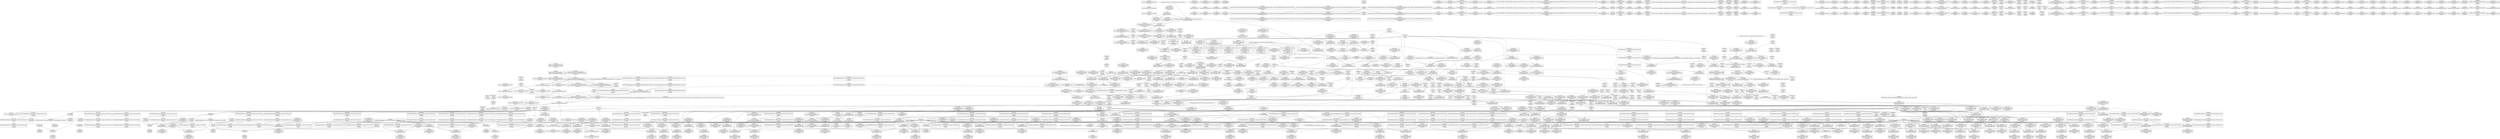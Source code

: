 digraph {
	CE0x3d39720 [shape=record,shape=Mrecord,label="{CE0x3d39720|__llvm_gcov_indirect_counter_increment:entry|*SummSink*}"]
	CE0x3cda890 [shape=record,shape=Mrecord,label="{CE0x3cda890|i64_17|*Constant*|*SummSource*}"]
	CE0x3c7b140 [shape=record,shape=Mrecord,label="{CE0x3c7b140|i64_6|*Constant*}"]
	CE0x3d3e1f0 [shape=record,shape=Mrecord,label="{CE0x3d3e1f0|cred_has_capability:sw.bb2|*SummSink*}"]
	CE0x3c63560 [shape=record,shape=Mrecord,label="{CE0x3c63560|cred_has_capability:tmp17|security/selinux/hooks.c,1576|*SummSource*}"]
	CE0x3c62000 [shape=record,shape=Mrecord,label="{CE0x3c62000|cred_has_capability:tmp15|security/selinux/hooks.c,1575|*SummSource*}"]
	CE0x3c83500 [shape=record,shape=Mrecord,label="{CE0x3c83500|cred_has_capability:u|security/selinux/hooks.c,1563|*SummSink*}"]
	CE0x3ccd480 [shape=record,shape=Mrecord,label="{CE0x3ccd480|selinux_inode_getsecurity:tmp31|security/selinux/hooks.c,3089|*SummSink*}"]
	CE0x50f57b0 [shape=record,shape=Mrecord,label="{CE0x50f57b0|selinux_inode_getsecurity:if.then5|*SummSource*}"]
	CE0x3cafd20 [shape=record,shape=Mrecord,label="{CE0x3cafd20|i64_5|*Constant*|*SummSource*}"]
	CE0x3cce4d0 [shape=record,shape=Mrecord,label="{CE0x3cce4d0|selinux_inode_getsecurity:tmp33|security/selinux/hooks.c,3090|*SummSource*}"]
	CE0x3c46c60 [shape=record,shape=Mrecord,label="{CE0x3c46c60|GLOBAL:current_task|Global_var:current_task|*SummSink*}"]
	CE0x3c38ff0 [shape=record,shape=Mrecord,label="{CE0x3c38ff0|cred_has_capability:sw.bb|*SummSource*}"]
	CE0x3d1ba70 [shape=record,shape=Mrecord,label="{CE0x3d1ba70|__llvm_gcov_indirect_counter_increment:tmp}"]
	CE0x3ca4810 [shape=record,shape=Mrecord,label="{CE0x3ca4810|selinux_capable:entry|*SummSource*}"]
	CE0x3d1bcf0 [shape=record,shape=Mrecord,label="{CE0x3d1bcf0|__llvm_gcov_indirect_counter_increment:tmp1|*SummSource*}"]
	CE0x3c5c4b0 [shape=record,shape=Mrecord,label="{CE0x3c5c4b0|get_current:tmp4|./arch/x86/include/asm/current.h,14|*SummSink*}"]
	CE0x3d1db70 [shape=record,shape=Mrecord,label="{CE0x3d1db70|_call_void___llvm_gcov_indirect_counter_increment(i32*___llvm_gcov_global_state_pred145,_i64**_getelementptr_inbounds_(_3_x_i64*_,_3_x_i64*_*___llvm_gcda_edge_table144,_i64_0,_i64_2)),_!dbg_!27732|security/selinux/hooks.c,1570|*SummSink*}"]
	CE0x3d01e50 [shape=record,shape=Mrecord,label="{CE0x3d01e50|cred_has_capability:tmp5|security/selinux/hooks.c,1570}"]
	CE0x3c3b8a0 [shape=record,shape=Mrecord,label="{CE0x3c3b8a0|selinux_inode_getsecurity:if.end|*SummSource*}"]
	CE0x3cfbc50 [shape=record,shape=Mrecord,label="{CE0x3cfbc50|cred_sid:tmp5|security/selinux/hooks.c,196|*SummSink*}"]
	CE0x3c35d80 [shape=record,shape=Mrecord,label="{CE0x3c35d80|cred_has_capability:and|security/selinux/hooks.c,1559}"]
	CE0x3cae3d0 [shape=record,shape=Mrecord,label="{CE0x3cae3d0|selinux_capable:cap|Function::selinux_capable&Arg::cap::|*SummSource*}"]
	CE0x3d32b10 [shape=record,shape=Mrecord,label="{CE0x3d32b10|__llvm_gcov_indirect_counter_increment:counter}"]
	CE0x3c2cde0 [shape=record,shape=Mrecord,label="{CE0x3c2cde0|selinux_inode_getsecurity:if.else}"]
	CE0x3cb32d0 [shape=record,shape=Mrecord,label="{CE0x3cb32d0|selinux_inode_getsecurity:tmp10|security/selinux/hooks.c,3087}"]
	CE0x3d3c190 [shape=record,shape=Mrecord,label="{CE0x3d3c190|_ret_i32_%tmp6,_!dbg_!27716|security/selinux/hooks.c,197|*SummSource*}"]
	CE0x3cb7800 [shape=record,shape=Mrecord,label="{CE0x3cb7800|GLOBAL:lockdep_rcu_suspicious|*Constant*|*SummSource*}"]
	CE0x3c48ff0 [shape=record,shape=Mrecord,label="{CE0x3c48ff0|cred_sid:tmp|*SummSource*}"]
	CE0x3cc3710 [shape=record,shape=Mrecord,label="{CE0x3cc3710|i64*_getelementptr_inbounds_(_2_x_i64_,_2_x_i64_*___llvm_gcov_ctr98,_i64_0,_i64_0)|*Constant*|*SummSink*}"]
	CE0x3cffd70 [shape=record,shape=Mrecord,label="{CE0x3cffd70|cred_has_capability:tmp3|security/selinux/hooks.c,1567|*SummSource*}"]
	CE0x3ca3740 [shape=record,shape=Mrecord,label="{CE0x3ca3740|selinux_inode_getsecurity:tmp27|security/selinux/hooks.c,3087|*SummSource*}"]
	CE0x3d13a80 [shape=record,shape=Mrecord,label="{CE0x3d13a80|avc_has_perm_noaudit:requested|Function::avc_has_perm_noaudit&Arg::requested::}"]
	CE0x3d14ad0 [shape=record,shape=Mrecord,label="{CE0x3d14ad0|avc_has_perm_noaudit:avd|Function::avc_has_perm_noaudit&Arg::avd::|*SummSink*}"]
	CE0x3d1bd90 [shape=record,shape=Mrecord,label="{CE0x3d1bd90|__llvm_gcov_indirect_counter_increment:exit}"]
	CE0x3d16710 [shape=record,shape=Mrecord,label="{CE0x3d16710|avc_audit:tsid|Function::avc_audit&Arg::tsid::|*SummSource*}"]
	CE0x3d2c890 [shape=record,shape=Mrecord,label="{CE0x3d2c890|__llvm_gcov_indirect_counter_increment:counters|Function::__llvm_gcov_indirect_counter_increment&Arg::counters::|*SummSource*}"]
	CE0x3c2cc10 [shape=record,shape=Mrecord,label="{CE0x3c2cc10|selinux_inode_getsecurity:if.then19|*SummSource*}"]
	CE0x3c5de10 [shape=record,shape=Mrecord,label="{CE0x3c5de10|selinux_inode_getsecurity:tobool|security/selinux/hooks.c,3075|*SummSource*}"]
	CE0x3d3cf00 [shape=record,shape=Mrecord,label="{CE0x3d3cf00|avc_audit:ssid|Function::avc_audit&Arg::ssid::|*SummSource*}"]
	CE0x3caafa0 [shape=record,shape=Mrecord,label="{CE0x3caafa0|get_current:tmp3}"]
	CE0x3d14c90 [shape=record,shape=Mrecord,label="{CE0x3d14c90|_ret_i32_%rc.0,_!dbg_!27793|security/selinux/avc.c,744|*SummSource*}"]
	CE0x3c869f0 [shape=record,shape=Mrecord,label="{CE0x3c869f0|selinux_inode_getsecurity:i_security|security/selinux/hooks.c,3073|*SummSource*}"]
	CE0x3d2d2e0 [shape=record,shape=Mrecord,label="{CE0x3d2d2e0|_call_void_asm_sideeffect_1:_09ud2_0A.pushsection___bug_table,_22a_22_0A2:_09.long_1b_-_2b,_$_0:c_-_2b_0A_09.word_$_1:c_,_0_0A_09.org_2b+$_2:c_0A.popsection_,_i,i,i,_dirflag_,_fpsr_,_flags_(i8*_getelementptr_inbounds_(_25_x_i8_,_25_x_i8_*_.str3,_i32_0,_i32_0),_i32_1575,_i64_12)_#3,_!dbg_!27737,_!srcloc_!27740|security/selinux/hooks.c,1575}"]
	CE0x3c3da90 [shape=record,shape=Mrecord,label="{CE0x3c3da90|selinux_inode_getsecurity:do.end}"]
	CE0x3cb35e0 [shape=record,shape=Mrecord,label="{CE0x3cb35e0|GLOBAL:__llvm_gcov_ctr242|Global_var:__llvm_gcov_ctr242}"]
	CE0x3c53670 [shape=record,shape=Mrecord,label="{CE0x3c53670|selinux_inode_getsecurity:tmp1|*SummSource*}"]
	CE0x3d158e0 [shape=record,shape=Mrecord,label="{CE0x3d158e0|cred_has_capability:tmp21|security/selinux/hooks.c,1580|*SummSink*}"]
	CE0x3d1a620 [shape=record,shape=Mrecord,label="{CE0x3d1a620|GLOBAL:__llvm_gcov_global_state_pred145|Global_var:__llvm_gcov_global_state_pred145}"]
	CE0x3c87280 [shape=record,shape=Mrecord,label="{CE0x3c87280|selinux_capable:tmp1|*SummSink*}"]
	CE0x3c87cf0 [shape=record,shape=Mrecord,label="{CE0x3c87cf0|selinux_inode_getsecurity:frombool|*SummSource*}"]
	CE0x3cd91c0 [shape=record,shape=Mrecord,label="{CE0x3cd91c0|i64_18|*Constant*|*SummSource*}"]
	CE0x3cc1e80 [shape=record,shape=Mrecord,label="{CE0x3cc1e80|get_current:bb|*SummSink*}"]
	CE0x3ca4530 [shape=record,shape=Mrecord,label="{CE0x3ca4530|GLOBAL:selinux_capable|*Constant*|*SummSource*}"]
	CE0x3c5b5f0 [shape=record,shape=Mrecord,label="{CE0x3c5b5f0|selinux_capable:return|*SummSource*}"]
	CE0x3c46d60 [shape=record,shape=Mrecord,label="{CE0x3c46d60|selinux_capable:return}"]
	CE0x3cc6e10 [shape=record,shape=Mrecord,label="{CE0x3cc6e10|cred_has_capability:do.cond|*SummSink*}"]
	CE0x3d21030 [shape=record,shape=Mrecord,label="{CE0x3d21030|cred_has_capability:tobool|security/selinux/hooks.c,1582}"]
	CE0x3d1cdb0 [shape=record,shape=Mrecord,label="{CE0x3d1cdb0|GLOBAL:cred_sid|*Constant*|*SummSource*}"]
	CE0x3d39800 [shape=record,shape=Mrecord,label="{CE0x3d39800|__llvm_gcov_indirect_counter_increment:predecessor|Function::__llvm_gcov_indirect_counter_increment&Arg::predecessor::|*SummSource*}"]
	CE0x3cc64c0 [shape=record,shape=Mrecord,label="{CE0x3cc64c0|i64**_getelementptr_inbounds_(_3_x_i64*_,_3_x_i64*_*___llvm_gcda_edge_table144,_i64_0,_i64_2)|*Constant*|*SummSource*}"]
	CE0x3cfe4a0 [shape=record,shape=Mrecord,label="{CE0x3cfe4a0|i8*_getelementptr_inbounds_(_40_x_i8_,_40_x_i8_*_.str49,_i32_0,_i32_0)|*Constant*|*SummSink*}"]
	CE0x3c7c770 [shape=record,shape=Mrecord,label="{CE0x3c7c770|GLOBAL:selinux_inode_getsecurity.__warned|Global_var:selinux_inode_getsecurity.__warned|*SummSource*}"]
	CE0x3d1c3e0 [shape=record,shape=Mrecord,label="{CE0x3d1c3e0|void_(i8*,_i32,_i64)*_asm_sideeffect_1:_09ud2_0A.pushsection___bug_table,_22a_22_0A2:_09.long_1b_-_2b,_$_0:c_-_2b_0A_09.word_$_1:c_,_0_0A_09.org_2b+$_2:c_0A.popsection_,_i,i,i,_dirflag_,_fpsr_,_flags_|*SummSink*}"]
	CE0x3cb4ff0 [shape=record,shape=Mrecord,label="{CE0x3cb4ff0|_ret_i32_%retval.0,_!dbg_!27765|security/selinux/hooks.c,1586}"]
	CE0x3d318a0 [shape=record,shape=Mrecord,label="{CE0x3d318a0|cred_has_capability:call3|security/selinux/hooks.c,1573}"]
	CE0x3ca8dc0 [shape=record,shape=Mrecord,label="{CE0x3ca8dc0|selinux_inode_getsecurity:tmp18|security/selinux/hooks.c,3087}"]
	CE0x3cac870 [shape=record,shape=Mrecord,label="{CE0x3cac870|GLOBAL:get_current|*Constant*|*SummSink*}"]
	CE0x3c33f40 [shape=record,shape=Mrecord,label="{CE0x3c33f40|i64*_getelementptr_inbounds_(_6_x_i64_,_6_x_i64_*___llvm_gcov_ctr142,_i64_0,_i64_5)|*Constant*|*SummSink*}"]
	CE0x3c84870 [shape=record,shape=Mrecord,label="{CE0x3c84870|cred_sid:tmp1|*SummSource*}"]
	CE0x3cc68f0 [shape=record,shape=Mrecord,label="{CE0x3cc68f0|i32_22|*Constant*|*SummSink*}"]
	CE0x3c55fd0 [shape=record,shape=Mrecord,label="{CE0x3c55fd0|GLOBAL:cap_capable|*Constant*|*SummSource*}"]
	CE0x3cc2cd0 [shape=record,shape=Mrecord,label="{CE0x3cc2cd0|selinux_capable:tmp7|security/selinux/hooks.c,2009|*SummSink*}"]
	CE0x3c32f50 [shape=record,shape=Mrecord,label="{CE0x3c32f50|_ret_i32_%retval.0,_!dbg_!27765|security/selinux/hooks.c,1586|*SummSource*}"]
	CE0x3c86ee0 [shape=record,shape=Mrecord,label="{CE0x3c86ee0|selinux_inode_getsecurity:tmp6|security/selinux/hooks.c,3075|*SummSource*}"]
	CE0x3ccf570 [shape=record,shape=Mrecord,label="{CE0x3ccf570|selinux_inode_getsecurity:sid|security/selinux/hooks.c,3090|*SummSource*}"]
	CE0x3cb9400 [shape=record,shape=Mrecord,label="{CE0x3cb9400|selinux_inode_getsecurity:tmp21|security/selinux/hooks.c,3087|*SummSink*}"]
	CE0x3ce8920 [shape=record,shape=Mrecord,label="{CE0x3ce8920|GLOBAL:kfree|*Constant*|*SummSink*}"]
	CE0x3d1d560 [shape=record,shape=Mrecord,label="{CE0x3d1d560|cred_has_capability:if.then9|*SummSink*}"]
	CE0x3d38f60 [shape=record,shape=Mrecord,label="{CE0x3d38f60|cred_has_capability:call|security/selinux/hooks.c,1558|*SummSink*}"]
	CE0x3d28d30 [shape=record,shape=Mrecord,label="{CE0x3d28d30|cred_has_capability:tmp32|security/selinux/hooks.c,1586|*SummSource*}"]
	CE0x3d15380 [shape=record,shape=Mrecord,label="{CE0x3d15380|cred_has_capability:tmp20|security/selinux/hooks.c,1580|*SummSink*}"]
	CE0x3ce20f0 [shape=record,shape=Mrecord,label="{CE0x3ce20f0|selinux_inode_getsecurity:tmp46|security/selinux/hooks.c,3097}"]
	CE0x3cc2050 [shape=record,shape=Mrecord,label="{CE0x3cc2050|__llvm_gcov_indirect_counter_increment:predecessor|Function::__llvm_gcov_indirect_counter_increment&Arg::predecessor::}"]
	CE0x5904ef0 [shape=record,shape=Mrecord,label="{CE0x5904ef0|selinux_inode_getsecurity:if.then|*SummSink*}"]
	CE0x3cea100 [shape=record,shape=Mrecord,label="{CE0x3cea100|i32_-95|*Constant*|*SummSink*}"]
	CE0x3c524c0 [shape=record,shape=Mrecord,label="{CE0x3c524c0|i32_1|*Constant*}"]
	CE0x3ce6950 [shape=record,shape=Mrecord,label="{CE0x3ce6950|selinux_inode_getsecurity:tmp52|security/selinux/hooks.c,3101|*SummSink*}"]
	CE0x3c62810 [shape=record,shape=Mrecord,label="{CE0x3c62810|i64*_getelementptr_inbounds_(_21_x_i64_,_21_x_i64_*___llvm_gcov_ctr143,_i64_0,_i64_12)|*Constant*}"]
	CE0x3d1c760 [shape=record,shape=Mrecord,label="{CE0x3d1c760|i8*_getelementptr_inbounds_(_25_x_i8_,_25_x_i8_*_.str3,_i32_0,_i32_0)|*Constant*}"]
	CE0x3cc8e70 [shape=record,shape=Mrecord,label="{CE0x3cc8e70|i8_3|*Constant*}"]
	CE0x3cca150 [shape=record,shape=Mrecord,label="{CE0x3cca150|cred_sid:tmp4|*LoadInst*|security/selinux/hooks.c,196|*SummSink*}"]
	CE0x3c37e10 [shape=record,shape=Mrecord,label="{CE0x3c37e10|cred_has_capability:tmp|*SummSink*}"]
	CE0x3cb8ed0 [shape=record,shape=Mrecord,label="{CE0x3cb8ed0|selinux_inode_getsecurity:tmp25|security/selinux/hooks.c,3087|*SummSource*}"]
	CE0x3cae360 [shape=record,shape=Mrecord,label="{CE0x3cae360|selinux_capable:cap|Function::selinux_capable&Arg::cap::}"]
	CE0x3d33f60 [shape=record,shape=Mrecord,label="{CE0x3d33f60|i64*_getelementptr_inbounds_(_21_x_i64_,_21_x_i64_*___llvm_gcov_ctr143,_i64_0,_i64_0)|*Constant*|*SummSource*}"]
	CE0x3c35ab0 [shape=record,shape=Mrecord,label="{CE0x3c35ab0|0:_i32,_4:_i32,_8:_i32,_12:_i32,_:_CMRE_4,8_|*MultipleSource*|security/selinux/hooks.c,196|security/selinux/hooks.c,197|*LoadInst*|security/selinux/hooks.c,196}"]
	CE0x3d016b0 [shape=record,shape=Mrecord,label="{CE0x3d016b0|__llvm_gcov_indirect_counter_increment:bb|*SummSource*}"]
	CE0x3ccb8b0 [shape=record,shape=Mrecord,label="{CE0x3ccb8b0|i64_13|*Constant*|*SummSink*}"]
	CE0x3cb9390 [shape=record,shape=Mrecord,label="{CE0x3cb9390|selinux_inode_getsecurity:tmp21|security/selinux/hooks.c,3087|*SummSource*}"]
	CE0x3d21d30 [shape=record,shape=Mrecord,label="{CE0x3d21d30|i64_16|*Constant*|*SummSink*}"]
	CE0x3d124c0 [shape=record,shape=Mrecord,label="{CE0x3d124c0|cred_has_capability:call7|security/selinux/hooks.c,1579|*SummSource*}"]
	CE0x3d198a0 [shape=record,shape=Mrecord,label="{CE0x3d198a0|cred_has_capability:return}"]
	CE0x3c3d3f0 [shape=record,shape=Mrecord,label="{CE0x3c3d3f0|selinux_inode_getsecurity:if.end20|*SummSource*}"]
	CE0x3cbc2d0 [shape=record,shape=Mrecord,label="{CE0x3cbc2d0|selinux_inode_getsecurity:tmp26|security/selinux/hooks.c,3087|*SummSource*}"]
	CE0x3c57dd0 [shape=record,shape=Mrecord,label="{CE0x3c57dd0|selinux_inode_getsecurity:if.then}"]
	CE0x3cb4d80 [shape=record,shape=Mrecord,label="{CE0x3cb4d80|cred_has_capability:entry}"]
	CE0x3cd8740 [shape=record,shape=Mrecord,label="{CE0x3cd8740|selinux_inode_getsecurity:tmp37|security/selinux/hooks.c,3093}"]
	CE0x3c649b0 [shape=record,shape=Mrecord,label="{CE0x3c649b0|_call_void_mcount()_#3|*SummSink*}"]
	CE0x3c5cb90 [shape=record,shape=Mrecord,label="{CE0x3c5cb90|i32_10|*Constant*|*SummSink*}"]
	CE0x3cb5e30 [shape=record,shape=Mrecord,label="{CE0x3cb5e30|selinux_inode_getsecurity:tmp28|security/selinux/hooks.c,3089|*SummSink*}"]
	CE0x3c62950 [shape=record,shape=Mrecord,label="{CE0x3c62950|cred_has_capability:tmp16|security/selinux/hooks.c,1576}"]
	CE0x3d2e590 [shape=record,shape=Mrecord,label="{CE0x3d2e590|GLOBAL:printk|*Constant*|*SummSink*}"]
	CE0x3cb7ab0 [shape=record,shape=Mrecord,label="{CE0x3cb7ab0|i8*_getelementptr_inbounds_(_25_x_i8_,_25_x_i8_*_.str3,_i32_0,_i32_0)|*Constant*|*SummSink*}"]
	CE0x3cc4c60 [shape=record,shape=Mrecord,label="{CE0x3cc4c60|COLLAPSED:_GCMRE___llvm_gcov_ctr143_internal_global_21_x_i64_zeroinitializer:_elem_0:default:}"]
	CE0x3c60d70 [shape=record,shape=Mrecord,label="{CE0x3c60d70|cred_has_capability:tmp11|security/selinux/hooks.c,1575|*SummSink*}"]
	CE0x3d17fe0 [shape=record,shape=Mrecord,label="{CE0x3d17fe0|cred_has_capability:tmp18|security/selinux/hooks.c,1580|*SummSink*}"]
	CE0x3cdccf0 [shape=record,shape=Mrecord,label="{CE0x3cdccf0|GLOBAL:security_sid_to_context_force|*Constant*|*SummSource*}"]
	CE0x3d1cf40 [shape=record,shape=Mrecord,label="{CE0x3d1cf40|cred_sid:entry}"]
	CE0x3c3cc90 [shape=record,shape=Mrecord,label="{CE0x3c3cc90|get_current:tmp}"]
	CE0x3d374e0 [shape=record,shape=Mrecord,label="{CE0x3d374e0|_call_void_asm_sideeffect_1:_09ud2_0A.pushsection___bug_table,_22a_22_0A2:_09.long_1b_-_2b,_$_0:c_-_2b_0A_09.word_$_1:c_,_0_0A_09.org_2b+$_2:c_0A.popsection_,_i,i,i,_dirflag_,_fpsr_,_flags_(i8*_getelementptr_inbounds_(_25_x_i8_,_25_x_i8_*_.str3,_i32_0,_i32_0),_i32_1575,_i64_12)_#3,_!dbg_!27737,_!srcloc_!27740|security/selinux/hooks.c,1575|*SummSource*}"]
	CE0x3d3bfe0 [shape=record,shape=Mrecord,label="{CE0x3d3bfe0|_ret_i32_%tmp6,_!dbg_!27716|security/selinux/hooks.c,197}"]
	CE0x3ca5330 [shape=record,shape=Mrecord,label="{CE0x3ca5330|selinux_capable:ns|Function::selinux_capable&Arg::ns::}"]
	CE0x3c1b540 [shape=record,shape=Mrecord,label="{CE0x3c1b540|selinux_inode_getsecurity:tmp4|security/selinux/hooks.c,3075}"]
	CE0x3cddb20 [shape=record,shape=Mrecord,label="{CE0x3cddb20|selinux_inode_getsecurity:tmp44|security/selinux/hooks.c,3096}"]
	CE0x3c7a3e0 [shape=record,shape=Mrecord,label="{CE0x3c7a3e0|i64*_getelementptr_inbounds_(_21_x_i64_,_21_x_i64_*___llvm_gcov_ctr143,_i64_0,_i64_5)|*Constant*}"]
	CE0x3cdb940 [shape=record,shape=Mrecord,label="{CE0x3cdb940|i64*_getelementptr_inbounds_(_21_x_i64_,_21_x_i64_*___llvm_gcov_ctr143,_i64_0,_i64_8)|*Constant*}"]
	CE0x3cce330 [shape=record,shape=Mrecord,label="{CE0x3cce330|selinux_inode_getsecurity:tmp33|security/selinux/hooks.c,3090}"]
	CE0x3c62e60 [shape=record,shape=Mrecord,label="{CE0x3c62e60|i64*_getelementptr_inbounds_(_21_x_i64_,_21_x_i64_*___llvm_gcov_ctr143,_i64_0,_i64_12)|*Constant*|*SummSink*}"]
	CE0x3d125a0 [shape=record,shape=Mrecord,label="{CE0x3d125a0|cred_has_capability:call7|security/selinux/hooks.c,1579|*SummSink*}"]
	CE0x3d26b80 [shape=record,shape=Mrecord,label="{CE0x3d26b80|i64*_getelementptr_inbounds_(_21_x_i64_,_21_x_i64_*___llvm_gcov_ctr143,_i64_0,_i64_19)|*Constant*|*SummSink*}"]
	CE0x3d01de0 [shape=record,shape=Mrecord,label="{CE0x3d01de0|_call_void___llvm_gcov_indirect_counter_increment(i32*___llvm_gcov_global_state_pred145,_i64**_getelementptr_inbounds_(_3_x_i64*_,_3_x_i64*_*___llvm_gcda_edge_table144,_i64_0,_i64_0)),_!dbg_!27734|security/selinux/hooks.c,1574}"]
	CE0x3c56150 [shape=record,shape=Mrecord,label="{CE0x3c56150|GLOBAL:cap_capable|*Constant*|*SummSink*}"]
	CE0x3d28cc0 [shape=record,shape=Mrecord,label="{CE0x3d28cc0|i64*_getelementptr_inbounds_(_21_x_i64_,_21_x_i64_*___llvm_gcov_ctr143,_i64_0,_i64_20)|*Constant*|*SummSink*}"]
	CE0x3d1a150 [shape=record,shape=Mrecord,label="{CE0x3d1a150|i64**_getelementptr_inbounds_(_3_x_i64*_,_3_x_i64*_*___llvm_gcda_edge_table144,_i64_0,_i64_2)|*Constant*|*SummSink*}"]
	CE0x3c347f0 [shape=record,shape=Mrecord,label="{CE0x3c347f0|selinux_capable:tmp11|security/selinux/hooks.c,2012|*SummSink*}"]
	CE0x3ce8720 [shape=record,shape=Mrecord,label="{CE0x3ce8720|GLOBAL:kfree|*Constant*|*SummSource*}"]
	CE0x3cdef10 [shape=record,shape=Mrecord,label="{CE0x3cdef10|selinux_inode_getsecurity:tmp41|security/selinux/hooks.c,3094|*SummSource*}"]
	CE0x3cc3670 [shape=record,shape=Mrecord,label="{CE0x3cc3670|selinux_capable:tmp8|security/selinux/hooks.c,2011|*SummSink*}"]
	CE0x3d3cbf0 [shape=record,shape=Mrecord,label="{CE0x3d3cbf0|avc_audit:entry|*SummSink*}"]
	CE0x3caa740 [shape=record,shape=Mrecord,label="{CE0x3caa740|selinux_inode_getsecurity:tmp19|security/selinux/hooks.c,3087|*SummSink*}"]
	CE0x3cad6b0 [shape=record,shape=Mrecord,label="{CE0x3cad6b0|selinux_inode_getsecurity:cred|security/selinux/hooks.c,3087}"]
	CE0x3cc1660 [shape=record,shape=Mrecord,label="{CE0x3cc1660|_ret_i32_%retval.0,_!dbg_!27779|security/selinux/hooks.c,3104|*SummSink*}"]
	CE0x3c54670 [shape=record,shape=Mrecord,label="{CE0x3c54670|i64*_getelementptr_inbounds_(_26_x_i64_,_26_x_i64_*___llvm_gcov_ctr242,_i64_0,_i64_0)|*Constant*|*SummSink*}"]
	CE0x3ca6de0 [shape=record,shape=Mrecord,label="{CE0x3ca6de0|i64_14|*Constant*|*SummSource*}"]
	CE0x3cdc220 [shape=record,shape=Mrecord,label="{CE0x3cdc220|selinux_inode_getsecurity:tmp35|security/selinux/hooks.c,3093}"]
	CE0x3ca5070 [shape=record,shape=Mrecord,label="{CE0x3ca5070|GLOBAL:init_user_ns|Global_var:init_user_ns|*SummSource*}"]
	CE0x3c44d50 [shape=record,shape=Mrecord,label="{CE0x3c44d50|i32_31|*Constant*}"]
	CE0x3d2e520 [shape=record,shape=Mrecord,label="{CE0x3d2e520|GLOBAL:printk|*Constant*|*SummSource*}"]
	CE0x3caeaf0 [shape=record,shape=Mrecord,label="{CE0x3caeaf0|selinux_inode_getsecurity:tmp11|security/selinux/hooks.c,3087|*SummSource*}"]
	CE0x3caa8c0 [shape=record,shape=Mrecord,label="{CE0x3caa8c0|selinux_inode_getsecurity:tmp20|security/selinux/hooks.c,3087}"]
	CE0x3c5cfb0 [shape=record,shape=Mrecord,label="{CE0x3c5cfb0|get_current:tmp4|./arch/x86/include/asm/current.h,14}"]
	CE0x3d29980 [shape=record,shape=Mrecord,label="{CE0x3d29980|cred_sid:bb|*SummSource*}"]
	CE0x3c5e420 [shape=record,shape=Mrecord,label="{CE0x3c5e420|i64*_getelementptr_inbounds_(_6_x_i64_,_6_x_i64_*___llvm_gcov_ctr142,_i64_0,_i64_3)|*Constant*|*SummSource*}"]
	CE0x3ce3be0 [shape=record,shape=Mrecord,label="{CE0x3ce3be0|i64*_getelementptr_inbounds_(_26_x_i64_,_26_x_i64_*___llvm_gcov_ctr242,_i64_0,_i64_22)|*Constant*}"]
	CE0x3ce90f0 [shape=record,shape=Mrecord,label="{CE0x3ce90f0|i64*_getelementptr_inbounds_(_26_x_i64_,_26_x_i64_*___llvm_gcov_ctr242,_i64_0,_i64_24)|*Constant*|*SummSink*}"]
	CE0x3c52080 [shape=record,shape=Mrecord,label="{CE0x3c52080|selinux_inode_getsecurity:land.lhs.true|*SummSource*}"]
	CE0x3cfe1b0 [shape=record,shape=Mrecord,label="{CE0x3cfe1b0|i8*_getelementptr_inbounds_(_40_x_i8_,_40_x_i8_*_.str49,_i32_0,_i32_0)|*Constant*|*SummSource*}"]
	CE0x3d33740 [shape=record,shape=Mrecord,label="{CE0x3d33740|_call_void___llvm_gcov_indirect_counter_increment(i32*___llvm_gcov_global_state_pred145,_i64**_getelementptr_inbounds_(_3_x_i64*_,_3_x_i64*_*___llvm_gcda_edge_table144,_i64_0,_i64_0)),_!dbg_!27734|security/selinux/hooks.c,1574|*SummSource*}"]
	CE0x3d12ae0 [shape=record,shape=Mrecord,label="{CE0x3d12ae0|avc_has_perm_noaudit:entry|*SummSource*}"]
	CE0x3cb9990 [shape=record,shape=Mrecord,label="{CE0x3cb9990|selinux_inode_getsecurity:tmp22|security/selinux/hooks.c,3087|*SummSink*}"]
	CE0x3cca280 [shape=record,shape=Mrecord,label="{CE0x3cca280|cred_sid:tmp5|security/selinux/hooks.c,196}"]
	CE0x3c49420 [shape=record,shape=Mrecord,label="{CE0x3c49420|get_current:tmp3|*SummSink*}"]
	CE0x3cb4340 [shape=record,shape=Mrecord,label="{CE0x3cb4340|i64*_getelementptr_inbounds_(_26_x_i64_,_26_x_i64_*___llvm_gcov_ctr242,_i64_0,_i64_3)|*Constant*|*SummSink*}"]
	CE0x3d32f90 [shape=record,shape=Mrecord,label="{CE0x3d32f90|cred_has_capability:and|security/selinux/hooks.c,1559|*SummSource*}"]
	CE0x3d18cd0 [shape=record,shape=Mrecord,label="{CE0x3d18cd0|cred_has_capability:tmp19|security/selinux/hooks.c,1580|*SummSink*}"]
	CE0x3ce9ed0 [shape=record,shape=Mrecord,label="{CE0x3ce9ed0|i32_-95|*Constant*}"]
	CE0x3c5c030 [shape=record,shape=Mrecord,label="{CE0x3c5c030|i64*_getelementptr_inbounds_(_2_x_i64_,_2_x_i64_*___llvm_gcov_ctr98,_i64_0,_i64_0)|*Constant*|*SummSource*}"]
	CE0x3c59760 [shape=record,shape=Mrecord,label="{CE0x3c59760|get_current:tmp2|*SummSink*}"]
	CE0x3ce1bb0 [shape=record,shape=Mrecord,label="{CE0x3ce1bb0|i64_21|*Constant*|*SummSource*}"]
	CE0x3c653c0 [shape=record,shape=Mrecord,label="{CE0x3c653c0|selinux_capable:tmp5|security/selinux/hooks.c,2008|*SummSink*}"]
	CE0x3c55990 [shape=record,shape=Mrecord,label="{CE0x3c55990|i32_0|*Constant*|*SummSource*}"]
	CE0x3d3e4c0 [shape=record,shape=Mrecord,label="{CE0x3d3e4c0|__llvm_gcov_indirect_counter_increment:exit|*SummSource*}"]
	CE0x3c7b860 [shape=record,shape=Mrecord,label="{CE0x3c7b860|selinux_inode_getsecurity:tmp13|security/selinux/hooks.c,3087|*SummSource*}"]
	CE0x3ce82a0 [shape=record,shape=Mrecord,label="{CE0x3ce82a0|_call_void_kfree(i8*_%tmp54)_#10,_!dbg_!27776|security/selinux/hooks.c,3101|*SummSource*}"]
	CE0x3d13110 [shape=record,shape=Mrecord,label="{CE0x3d13110|avc_has_perm_noaudit:ssid|Function::avc_has_perm_noaudit&Arg::ssid::|*SummSink*}"]
	CE0x3c57a40 [shape=record,shape=Mrecord,label="{CE0x3c57a40|_ret_i32_%retval.0,_!dbg_!27725|security/selinux/hooks.c,2012|*SummSink*}"]
	CE0x3ce09a0 [shape=record,shape=Mrecord,label="{CE0x3ce09a0|selinux_inode_getsecurity:error.0|*SummSink*}"]
	CE0x3d340f0 [shape=record,shape=Mrecord,label="{CE0x3d340f0|i64*_getelementptr_inbounds_(_21_x_i64_,_21_x_i64_*___llvm_gcov_ctr143,_i64_0,_i64_0)|*Constant*|*SummSink*}"]
	CE0x3cb3bd0 [shape=record,shape=Mrecord,label="{CE0x3cb3bd0|selinux_inode_getsecurity:tmp6|security/selinux/hooks.c,3075}"]
	CE0x3ca34c0 [shape=record,shape=Mrecord,label="{CE0x3ca34c0|selinux_inode_getsecurity:tmp3|security/selinux/hooks.c,3073|*SummSource*}"]
	CE0x3c3d670 [shape=record,shape=Mrecord,label="{CE0x3c3d670|selinux_inode_getsecurity:size|security/selinux/hooks.c, 3070}"]
	CE0x3cdc0e0 [shape=record,shape=Mrecord,label="{CE0x3cdc0e0|0:_i32,_:_SCRE:_elem_0:default:}"]
	CE0x3c36fe0 [shape=record,shape=Mrecord,label="{CE0x3c36fe0|i8*_getelementptr_inbounds_(_40_x_i8_,_40_x_i8_*_.str49,_i32_0,_i32_0)|*Constant*}"]
	CE0x3c61c00 [shape=record,shape=Mrecord,label="{CE0x3c61c00|i64*_getelementptr_inbounds_(_21_x_i64_,_21_x_i64_*___llvm_gcov_ctr143,_i64_0,_i64_11)|*Constant*|*SummSink*}"]
	CE0x3c44ef0 [shape=record,shape=Mrecord,label="{CE0x3c44ef0|i32_31|*Constant*|*SummSource*}"]
	CE0x3ce94f0 [shape=record,shape=Mrecord,label="{CE0x3ce94f0|selinux_inode_getsecurity:tmp56|security/selinux/hooks.c,3103|*SummSource*}"]
	CE0x3d34320 [shape=record,shape=Mrecord,label="{CE0x3d34320|cred_has_capability:do.end6|*SummSink*}"]
	CE0x3cfc0a0 [shape=record,shape=Mrecord,label="{CE0x3cfc0a0|i8_3|*Constant*|*SummSink*}"]
	CE0x3d12f60 [shape=record,shape=Mrecord,label="{CE0x3d12f60|avc_has_perm_noaudit:ssid|Function::avc_has_perm_noaudit&Arg::ssid::}"]
	CE0x3d01b30 [shape=record,shape=Mrecord,label="{CE0x3d01b30|__llvm_gcov_indirect_counter_increment:tmp5}"]
	CE0x3c78050 [shape=record,shape=Mrecord,label="{CE0x3c78050|__llvm_gcov_indirect_counter_increment:tmp2|*SummSource*}"]
	CE0x3c63260 [shape=record,shape=Mrecord,label="{CE0x3c63260|cred_has_capability:tmp17|security/selinux/hooks.c,1576}"]
	CE0x3cc8600 [shape=record,shape=Mrecord,label="{CE0x3cc8600|cred_has_capability:bb}"]
	CE0x3ca6d70 [shape=record,shape=Mrecord,label="{CE0x3ca6d70|i64_14|*Constant*}"]
	CE0x3ccae20 [shape=record,shape=Mrecord,label="{CE0x3ccae20|selinux_capable:tmp10|security/selinux/hooks.c,2012|*SummSource*}"]
	CE0x3cff850 [shape=record,shape=Mrecord,label="{CE0x3cff850|__llvm_gcov_indirect_counter_increment:entry}"]
	CE0x3ce9b60 [shape=record,shape=Mrecord,label="{CE0x3ce9b60|selinux_inode_getsecurity:tmp56|security/selinux/hooks.c,3103|*SummSink*}"]
	CE0x3d03510 [shape=record,shape=Mrecord,label="{CE0x3d03510|selinux_capable:tmp6|security/selinux/hooks.c,2009|*SummSink*}"]
	CE0x3d302f0 [shape=record,shape=Mrecord,label="{CE0x3d302f0|__llvm_gcov_indirect_counter_increment:tmp6|*SummSink*}"]
	CE0x3ca3270 [shape=record,shape=Mrecord,label="{CE0x3ca3270|selinux_inode_getsecurity:tmp3|security/selinux/hooks.c,3073}"]
	CE0x3cd7830 [shape=record,shape=Mrecord,label="{CE0x3cd7830|selinux_inode_getsecurity:tmp34|security/selinux/hooks.c,3090|*SummSink*}"]
	CE0x3c61e60 [shape=record,shape=Mrecord,label="{CE0x3c61e60|cred_has_capability:tmp15|security/selinux/hooks.c,1575}"]
	CE0x3cdb6f0 [shape=record,shape=Mrecord,label="{CE0x3cdb6f0|i64*_getelementptr_inbounds_(_21_x_i64_,_21_x_i64_*___llvm_gcov_ctr143,_i64_0,_i64_8)|*Constant*|*SummSink*}"]
	CE0x3cc4bf0 [shape=record,shape=Mrecord,label="{CE0x3cc4bf0|cred_has_capability:tmp}"]
	CE0x3d1de20 [shape=record,shape=Mrecord,label="{CE0x3d1de20|i64*_getelementptr_inbounds_(_21_x_i64_,_21_x_i64_*___llvm_gcov_ctr143,_i64_0,_i64_5)|*Constant*|*SummSource*}"]
	CE0x3d20c50 [shape=record,shape=Mrecord,label="{CE0x3d20c50|cred_has_capability:tobool|security/selinux/hooks.c,1582|*SummSink*}"]
	CE0x3ccb7d0 [shape=record,shape=Mrecord,label="{CE0x3ccb7d0|i64_13|*Constant*}"]
	CE0x3cde9b0 [shape=record,shape=Mrecord,label="{CE0x3cde9b0|selinux_inode_getsecurity:tmp40|security/selinux/hooks.c,3094|*SummSource*}"]
	CE0x3ce2990 [shape=record,shape=Mrecord,label="{CE0x3ce2990|selinux_inode_getsecurity:tmp46|security/selinux/hooks.c,3097|*SummSink*}"]
	CE0x3ce1150 [shape=record,shape=Mrecord,label="{CE0x3ce1150|selinux_inode_getsecurity:tobool15|security/selinux/hooks.c,3094}"]
	CE0x3c3ca10 [shape=record,shape=Mrecord,label="{CE0x3c3ca10|selinux_inode_getsecurity:return|*SummSink*}"]
	CE0x3c46930 [shape=record,shape=Mrecord,label="{CE0x3c46930|selinux_inode_getsecurity:return|*SummSource*}"]
	CE0x3d1e430 [shape=record,shape=Mrecord,label="{CE0x3d1e430|cred_has_capability:if.then|*SummSource*}"]
	CE0x3d235f0 [shape=record,shape=Mrecord,label="{CE0x3d235f0|cred_has_capability:tmp25|security/selinux/hooks.c,1582|*SummSink*}"]
	CE0x3ca3a60 [shape=record,shape=Mrecord,label="{CE0x3ca3a60|selinux_inode_getsecurity:tmp27|security/selinux/hooks.c,3087|*SummSink*}"]
	CE0x3d20aa0 [shape=record,shape=Mrecord,label="{CE0x3d20aa0|_ret_i32_%retval.0,_!dbg_!27732|security/selinux/include/avc.h,142|*SummSource*}"]
	CE0x3cd83c0 [shape=record,shape=Mrecord,label="{CE0x3cd83c0|selinux_inode_getsecurity:sid12|security/selinux/hooks.c,3093|*SummSource*}"]
	CE0x3cc9fd0 [shape=record,shape=Mrecord,label="{CE0x3cc9fd0|cred_has_capability:cap1|security/selinux/hooks.c,1563|*SummSink*}"]
	CE0x3cc1b40 [shape=record,shape=Mrecord,label="{CE0x3cc1b40|get_current:bb}"]
	CE0x3d28990 [shape=record,shape=Mrecord,label="{CE0x3d28990|i64*_getelementptr_inbounds_(_21_x_i64_,_21_x_i64_*___llvm_gcov_ctr143,_i64_0,_i64_20)|*Constant*}"]
	CE0x3d16070 [shape=record,shape=Mrecord,label="{CE0x3d16070|GLOBAL:avc_audit|*Constant*|*SummSource*}"]
	CE0x3d24fd0 [shape=record,shape=Mrecord,label="{CE0x3d24fd0|cred_has_capability:tmp28|security/selinux/hooks.c,1584}"]
	CE0x3d133b0 [shape=record,shape=Mrecord,label="{CE0x3d133b0|avc_has_perm_noaudit:tsid|Function::avc_has_perm_noaudit&Arg::tsid::}"]
	CE0x3d14730 [shape=record,shape=Mrecord,label="{CE0x3d14730|avc_has_perm_noaudit:avd|Function::avc_has_perm_noaudit&Arg::avd::}"]
	CE0x3cd9840 [shape=record,shape=Mrecord,label="{CE0x3cd9840|selinux_inode_getsecurity:tmp38|security/selinux/hooks.c,3094|*SummSource*}"]
	CE0x3ce3140 [shape=record,shape=Mrecord,label="{CE0x3ce3140|selinux_inode_getsecurity:tmp48|security/selinux/hooks.c,3097}"]
	CE0x3d11b40 [shape=record,shape=Mrecord,label="{CE0x3d11b40|i16_4|*Constant*}"]
	CE0x3c3b5f0 [shape=record,shape=Mrecord,label="{CE0x3c3b5f0|i32_1|*Constant*|*SummSource*}"]
	CE0x3d204f0 [shape=record,shape=Mrecord,label="{CE0x3d204f0|avc_audit:a|Function::avc_audit&Arg::a::}"]
	CE0x3cb28f0 [shape=record,shape=Mrecord,label="{CE0x3cb28f0|selinux_inode_getsecurity:tmp9|security/selinux/hooks.c,3076|*SummSource*}"]
	CE0x3cb3c90 [shape=record,shape=Mrecord,label="{CE0x3cb3c90|selinux_inode_getsecurity:tmp5|security/selinux/hooks.c,3075}"]
	CE0x3c45bb0 [shape=record,shape=Mrecord,label="{CE0x3c45bb0|selinux_inode_getsecurity:tmp7|security/selinux/hooks.c,3075|*SummSink*}"]
	CE0x3d376f0 [shape=record,shape=Mrecord,label="{CE0x3d376f0|i32_1575|*Constant*|*SummSink*}"]
	CE0x3c3f540 [shape=record,shape=Mrecord,label="{CE0x3c3f540|selinux_inode_getsecurity:entry|*SummSource*}"]
	CE0x3c5da90 [shape=record,shape=Mrecord,label="{CE0x3c5da90|VOIDTB_TE_array:_GCR_.str63_private_unnamed_addr_constant_8_x_i8_c_selinux_00_,_align_1:_elem_0:default:}"]
	CE0x3d31fe0 [shape=record,shape=Mrecord,label="{CE0x3d31fe0|__llvm_gcov_indirect_counter_increment:counters|Function::__llvm_gcov_indirect_counter_increment&Arg::counters::|*SummSink*}"]
	CE0x3d18610 [shape=record,shape=Mrecord,label="{CE0x3d18610|GLOBAL:avc_audit|*Constant*}"]
	CE0x3cc9100 [shape=record,shape=Mrecord,label="{CE0x3cc9100|cred_sid:tmp4|*LoadInst*|security/selinux/hooks.c,196}"]
	CE0x3cb7fd0 [shape=record,shape=Mrecord,label="{CE0x3cb7fd0|i32_3087|*Constant*|*SummSource*}"]
	CE0x3c79380 [shape=record,shape=Mrecord,label="{CE0x3c79380|0:_i8,_8:_i32,_24:_%struct.selinux_audit_data*,_:_SCMRE_0,1_|*MultipleSource*|security/selinux/hooks.c, 1555|security/selinux/hooks.c,1562}"]
	CE0x3c64940 [shape=record,shape=Mrecord,label="{CE0x3c64940|_call_void_mcount()_#3|*SummSource*}"]
	CE0x3cdf750 [shape=record,shape=Mrecord,label="{CE0x3cdf750|i64*_getelementptr_inbounds_(_26_x_i64_,_26_x_i64_*___llvm_gcov_ctr242,_i64_0,_i64_19)|*Constant*}"]
	CE0x3cb6e70 [shape=record,shape=Mrecord,label="{CE0x3cb6e70|i64*_getelementptr_inbounds_(_26_x_i64_,_26_x_i64_*___llvm_gcov_ctr242,_i64_0,_i64_9)|*Constant*|*SummSink*}"]
	CE0x3d30620 [shape=record,shape=Mrecord,label="{CE0x3d30620|i32_0|*Constant*}"]
	CE0x3cda1c0 [shape=record,shape=Mrecord,label="{CE0x3cda1c0|i64_17|*Constant*|*SummSink*}"]
	CE0x3d006f0 [shape=record,shape=Mrecord,label="{CE0x3d006f0|i64_12|*Constant*|*SummSource*}"]
	CE0x3d18900 [shape=record,shape=Mrecord,label="{CE0x3d18900|GLOBAL:__llvm_gcov_ctr143|Global_var:__llvm_gcov_ctr143|*SummSource*}"]
	CE0x3d253f0 [shape=record,shape=Mrecord,label="{CE0x3d253f0|i64*_getelementptr_inbounds_(_21_x_i64_,_21_x_i64_*___llvm_gcov_ctr143,_i64_0,_i64_18)|*Constant*|*SummSource*}"]
	CE0x3d27ba0 [shape=record,shape=Mrecord,label="{CE0x3d27ba0|i32_-22|*Constant*|*SummSource*}"]
	CE0x3d31d00 [shape=record,shape=Mrecord,label="{CE0x3d31d00|cred_sid:tmp6|security/selinux/hooks.c,197|*SummSink*}"]
	CE0x3c5ccd0 [shape=record,shape=Mrecord,label="{CE0x3c5ccd0|i64*_getelementptr_inbounds_(_2_x_i64_,_2_x_i64_*___llvm_gcov_ctr98,_i64_0,_i64_1)|*Constant*}"]
	CE0x3c7a1d0 [shape=record,shape=Mrecord,label="{CE0x3c7a1d0|cred_has_capability:tmp4|security/selinux/hooks.c,1570}"]
	CE0x3d03f00 [shape=record,shape=Mrecord,label="{CE0x3d03f00|selinux_capable:bb|*SummSink*}"]
	CE0x3cad080 [shape=record,shape=Mrecord,label="{CE0x3cad080|_ret_%struct.task_struct*_%tmp4,_!dbg_!27714|./arch/x86/include/asm/current.h,14|*SummSink*}"]
	CE0x3cccd60 [shape=record,shape=Mrecord,label="{CE0x3cccd60|selinux_inode_getsecurity:tmp30|security/selinux/hooks.c,3089|*SummSource*}"]
	CE0x3cc86f0 [shape=record,shape=Mrecord,label="{CE0x3cc86f0|COLLAPSED:_CMRE:_elem_0:default:}"]
	CE0x3c37050 [shape=record,shape=Mrecord,label="{CE0x3c37050|cred_has_capability:tmp7|security/selinux/hooks.c,1574}"]
	CE0x3caaca0 [shape=record,shape=Mrecord,label="{CE0x3caaca0|selinux_inode_getsecurity:tmp20|security/selinux/hooks.c,3087|*SummSink*}"]
	CE0x3ce8ef0 [shape=record,shape=Mrecord,label="{CE0x3ce8ef0|selinux_inode_getsecurity:tmp55|security/selinux/hooks.c,3103|*SummSource*}"]
	CE0x3cd8ec0 [shape=record,shape=Mrecord,label="{CE0x3cd8ec0|selinux_inode_getsecurity:call13|security/selinux/hooks.c,3093}"]
	CE0x3d1ad90 [shape=record,shape=Mrecord,label="{CE0x3d1ad90|__llvm_gcov_indirect_counter_increment:tmp1}"]
	CE0x3c7bbe0 [shape=record,shape=Mrecord,label="{CE0x3c7bbe0|selinux_inode_getsecurity:tmp14|security/selinux/hooks.c,3087}"]
	CE0x3cd8d40 [shape=record,shape=Mrecord,label="{CE0x3cd8d40|selinux_inode_getsecurity:tmp37|security/selinux/hooks.c,3093|*SummSink*}"]
	CE0x3c2cce0 [shape=record,shape=Mrecord,label="{CE0x3c2cce0|selinux_inode_getsecurity:if.then19|*SummSink*}"]
	CE0x3d16ce0 [shape=record,shape=Mrecord,label="{CE0x3d16ce0|avc_audit:requested|Function::avc_audit&Arg::requested::}"]
	CE0x3ce9f40 [shape=record,shape=Mrecord,label="{CE0x3ce9f40|i32_-95|*Constant*|*SummSource*}"]
	CE0x3cb27f0 [shape=record,shape=Mrecord,label="{CE0x3cb27f0|selinux_inode_getsecurity:tmp9|security/selinux/hooks.c,3076}"]
	CE0x3d03230 [shape=record,shape=Mrecord,label="{CE0x3d03230|cred_has_capability:sw.bb}"]
	CE0x3d2fe40 [shape=record,shape=Mrecord,label="{CE0x3d2fe40|i64*_getelementptr_inbounds_(_21_x_i64_,_21_x_i64_*___llvm_gcov_ctr143,_i64_0,_i64_4)|*Constant*}"]
	CE0x3cc8120 [shape=record,shape=Mrecord,label="{CE0x3cc8120|i64*_getelementptr_inbounds_(_6_x_i64_,_6_x_i64_*___llvm_gcov_ctr142,_i64_0,_i64_0)|*Constant*|*SummSource*}"]
	CE0x3ccf500 [shape=record,shape=Mrecord,label="{CE0x3ccf500|selinux_inode_getsecurity:sid|security/selinux/hooks.c,3090}"]
	CE0x3d28da0 [shape=record,shape=Mrecord,label="{CE0x3d28da0|cred_has_capability:tmp32|security/selinux/hooks.c,1586|*SummSink*}"]
	CE0x3cbab00 [shape=record,shape=Mrecord,label="{CE0x3cbab00|selinux_inode_getsecurity:tmp24|security/selinux/hooks.c,3087|*SummSource*}"]
	CE0x3cd7430 [shape=record,shape=Mrecord,label="{CE0x3cd7430|selinux_inode_getsecurity:tmp34|security/selinux/hooks.c,3090}"]
	CE0x3d3a0a0 [shape=record,shape=Mrecord,label="{CE0x3d3a0a0|_call_void___llvm_gcov_indirect_counter_increment(i32*___llvm_gcov_global_state_pred145,_i64**_getelementptr_inbounds_(_3_x_i64*_,_3_x_i64*_*___llvm_gcda_edge_table144,_i64_0,_i64_2)),_!dbg_!27732|security/selinux/hooks.c,1570}"]
	CE0x3cba050 [shape=record,shape=Mrecord,label="{CE0x3cba050|i1_true|*Constant*|*SummSink*}"]
	CE0x3ce12f0 [shape=record,shape=Mrecord,label="{CE0x3ce12f0|selinux_inode_getsecurity:tobool15|security/selinux/hooks.c,3094|*SummSink*}"]
	CE0x3d16870 [shape=record,shape=Mrecord,label="{CE0x3d16870|avc_audit:tsid|Function::avc_audit&Arg::tsid::|*SummSink*}"]
	CE0x3caf3d0 [shape=record,shape=Mrecord,label="{CE0x3caf3d0|selinux_inode_getsecurity:tobool2|security/selinux/hooks.c,3087}"]
	CE0x50f5710 [shape=record,shape=Mrecord,label="{CE0x50f5710|selinux_inode_getsecurity:if.then5}"]
	CE0x3d12970 [shape=record,shape=Mrecord,label="{CE0x3d12970|avc_has_perm_noaudit:entry}"]
	CE0x3d24a80 [shape=record,shape=Mrecord,label="{CE0x3d24a80|cred_has_capability:tmp27|security/selinux/hooks.c,1583|*SummSink*}"]
	CE0x3cc6800 [shape=record,shape=Mrecord,label="{CE0x3cc6800|i32_22|*Constant*}"]
	CE0x3cbb600 [shape=record,shape=Mrecord,label="{CE0x3cbb600|i8_1|*Constant*|*SummSource*}"]
	CE0x3d24250 [shape=record,shape=Mrecord,label="{CE0x3d24250|cred_has_capability:tmp26|security/selinux/hooks.c,1583|*SummSource*}"]
	CE0x3c53600 [shape=record,shape=Mrecord,label="{CE0x3c53600|selinux_inode_getsecurity:tmp1}"]
	CE0x3cc83e0 [shape=record,shape=Mrecord,label="{CE0x3cc83e0|selinux_capable:tmp}"]
	CE0x3d1c7d0 [shape=record,shape=Mrecord,label="{CE0x3d1c7d0|i64_12|*Constant*|*SummSink*}"]
	CE0x3cb4a90 [shape=record,shape=Mrecord,label="{CE0x3cb4a90|selinux_capable:ns|Function::selinux_capable&Arg::ns::|*SummSink*}"]
	CE0x3ce5670 [shape=record,shape=Mrecord,label="{CE0x3ce5670|selinux_inode_getsecurity:buffer|Function::selinux_inode_getsecurity&Arg::buffer::}"]
	CE0x3cbc1d0 [shape=record,shape=Mrecord,label="{CE0x3cbc1d0|selinux_inode_getsecurity:tmp26|security/selinux/hooks.c,3087}"]
	CE0x3d024d0 [shape=record,shape=Mrecord,label="{CE0x3d024d0|cred_sid:tmp2|*SummSink*}"]
	CE0x3d31b90 [shape=record,shape=Mrecord,label="{CE0x3d31b90|cred_sid:tmp6|security/selinux/hooks.c,197|*SummSource*}"]
	CE0x3d1a410 [shape=record,shape=Mrecord,label="{CE0x3d1a410|i64*_null|*Constant*}"]
	CE0x3ca7600 [shape=record,shape=Mrecord,label="{CE0x3ca7600|GLOBAL:selinux_inode_getsecurity.__warned|Global_var:selinux_inode_getsecurity.__warned|*SummSink*}"]
	CE0x3ce5280 [shape=record,shape=Mrecord,label="{CE0x3ce5280|selinux_inode_getsecurity:tmp51|security/selinux/hooks.c,3098}"]
	CE0x3c35a40 [shape=record,shape=Mrecord,label="{CE0x3c35a40|0:_i32,_4:_i32,_8:_i32,_12:_i32,_:_CMRE_0,4_|*MultipleSource*|security/selinux/hooks.c,196|security/selinux/hooks.c,197|*LoadInst*|security/selinux/hooks.c,196}"]
	CE0x3c51dd0 [shape=record,shape=Mrecord,label="{CE0x3c51dd0|selinux_inode_getsecurity:if.end14|*SummSource*}"]
	CE0x3c443d0 [shape=record,shape=Mrecord,label="{CE0x3c443d0|selinux_inode_getsecurity:inode|Function::selinux_inode_getsecurity&Arg::inode::|*SummSink*}"]
	CE0x3c63e60 [shape=record,shape=Mrecord,label="{CE0x3c63e60|cred_has_capability:tmp13|security/selinux/hooks.c,1575|*SummSource*}"]
	CE0x3d01000 [shape=record,shape=Mrecord,label="{CE0x3d01000|cred_has_capability:avd|security/selinux/hooks.c, 1556|*SummSource*}"]
	CE0x3d123f0 [shape=record,shape=Mrecord,label="{CE0x3d123f0|cred_has_capability:call7|security/selinux/hooks.c,1579}"]
	CE0x3d21620 [shape=record,shape=Mrecord,label="{CE0x3d21620|i64_15|*Constant*|*SummSink*}"]
	CE0x3ca5b70 [shape=record,shape=Mrecord,label="{CE0x3ca5b70|selinux_capable:tmp9|security/selinux/hooks.c,2011|*SummSink*}"]
	CE0x3d26de0 [shape=record,shape=Mrecord,label="{CE0x3d26de0|i32_-22|*Constant*}"]
	CE0x3c7ba20 [shape=record,shape=Mrecord,label="{CE0x3c7ba20|selinux_inode_getsecurity:tmp13|security/selinux/hooks.c,3087|*SummSink*}"]
	CE0x3cba880 [shape=record,shape=Mrecord,label="{CE0x3cba880|i64*_getelementptr_inbounds_(_26_x_i64_,_26_x_i64_*___llvm_gcov_ctr242,_i64_0,_i64_11)|*Constant*|*SummSource*}"]
	CE0x3c36660 [shape=record,shape=Mrecord,label="{CE0x3c36660|_call_void___llvm_gcov_indirect_counter_increment(i32*___llvm_gcov_global_state_pred145,_i64**_getelementptr_inbounds_(_3_x_i64*_,_3_x_i64*_*___llvm_gcda_edge_table144,_i64_0,_i64_1)),_!dbg_!27728|security/selinux/hooks.c,1567|*SummSource*}"]
	CE0x3d2eb60 [shape=record,shape=Mrecord,label="{CE0x3d2eb60|GLOBAL:cred_sid|*Constant*}"]
	CE0x3ce3360 [shape=record,shape=Mrecord,label="{CE0x3ce3360|selinux_inode_getsecurity:tmp48|security/selinux/hooks.c,3097|*SummSource*}"]
	CE0x3ccb610 [shape=record,shape=Mrecord,label="{CE0x3ccb610|selinux_inode_getsecurity:tmp29|security/selinux/hooks.c,3089}"]
	CE0x3c65090 [shape=record,shape=Mrecord,label="{CE0x3c65090|selinux_capable:tmp5|security/selinux/hooks.c,2008}"]
	CE0x3d37860 [shape=record,shape=Mrecord,label="{CE0x3d37860|void_(i8*,_i32,_i64)*_asm_sideeffect_1:_09ud2_0A.pushsection___bug_table,_22a_22_0A2:_09.long_1b_-_2b,_$_0:c_-_2b_0A_09.word_$_1:c_,_0_0A_09.org_2b+$_2:c_0A.popsection_,_i,i,i,_dirflag_,_fpsr_,_flags_}"]
	CE0x3d13000 [shape=record,shape=Mrecord,label="{CE0x3d13000|avc_has_perm_noaudit:ssid|Function::avc_has_perm_noaudit&Arg::ssid::|*SummSource*}"]
	CE0x3d23c10 [shape=record,shape=Mrecord,label="{CE0x3d23c10|cred_has_capability:tmp26|security/selinux/hooks.c,1583}"]
	CE0x3cfbd90 [shape=record,shape=Mrecord,label="{CE0x3cfbd90|i32_1|*Constant*}"]
	CE0x3c85740 [shape=record,shape=Mrecord,label="{CE0x3c85740|i64*_getelementptr_inbounds_(_2_x_i64_,_2_x_i64_*___llvm_gcov_ctr98,_i64_0,_i64_1)|*Constant*|*SummSink*}"]
	CE0x3d165c0 [shape=record,shape=Mrecord,label="{CE0x3d165c0|avc_audit:tsid|Function::avc_audit&Arg::tsid::}"]
	CE0x3c461b0 [shape=record,shape=Mrecord,label="{CE0x3c461b0|56:_i8*,_:_CRE_56,64_|*MultipleSource*|Function::selinux_inode_getsecurity&Arg::inode::|security/selinux/hooks.c,3073}"]
	CE0x3d16f70 [shape=record,shape=Mrecord,label="{CE0x3d16f70|avc_audit:requested|Function::avc_audit&Arg::requested::|*SummSink*}"]
	CE0x3cddd50 [shape=record,shape=Mrecord,label="{CE0x3cddd50|selinux_inode_getsecurity:tmp44|security/selinux/hooks.c,3096|*SummSink*}"]
	CE0x3caf210 [shape=record,shape=Mrecord,label="{CE0x3caf210|selinux_inode_getsecurity:call1|security/selinux/hooks.c,3087|*SummSink*}"]
	CE0x3c3dc50 [shape=record,shape=Mrecord,label="{CE0x3c3dc50|get_current:tmp1|*SummSource*}"]
	CE0x3c3e820 [shape=record,shape=Mrecord,label="{CE0x3c3e820|selinux_inode_getsecurity:if.end}"]
	CE0x3ce02c0 [shape=record,shape=Mrecord,label="{CE0x3ce02c0|GLOBAL:security_sid_to_context|*Constant*}"]
	CE0x3ce5bb0 [shape=record,shape=Mrecord,label="{CE0x3ce5bb0|selinux_inode_getsecurity:buffer|Function::selinux_inode_getsecurity&Arg::buffer::|*SummSink*}"]
	CE0x3ccb450 [shape=record,shape=Mrecord,label="{CE0x3ccb450|i64_14|*Constant*|*SummSink*}"]
	CE0x3c790e0 [shape=record,shape=Mrecord,label="{CE0x3c790e0|cred_has_capability:shl|security/selinux/hooks.c,1559|*SummSource*}"]
	CE0x3c38500 [shape=record,shape=Mrecord,label="{CE0x3c38500|cred_has_capability:if.end10}"]
	CE0x3d314f0 [shape=record,shape=Mrecord,label="{CE0x3d314f0|cred_has_capability:tmp7|security/selinux/hooks.c,1574|*SummSource*}"]
	CE0x3c54750 [shape=record,shape=Mrecord,label="{CE0x3c54750|COLLAPSED:_GCMRE___llvm_gcov_ctr242_internal_global_26_x_i64_zeroinitializer:_elem_0:default:}"]
	CE0x3cc4e70 [shape=record,shape=Mrecord,label="{CE0x3cc4e70|cred_has_capability:do.end6}"]
	CE0x3d2d350 [shape=record,shape=Mrecord,label="{CE0x3d2d350|cred_has_capability:tmp9|security/selinux/hooks.c,1575}"]
	CE0x3d3c8a0 [shape=record,shape=Mrecord,label="{CE0x3d3c8a0|avc_audit:entry}"]
	CE0x3cdf0d0 [shape=record,shape=Mrecord,label="{CE0x3cdf0d0|selinux_inode_getsecurity:tmp41|security/selinux/hooks.c,3094|*SummSink*}"]
	CE0x3d20680 [shape=record,shape=Mrecord,label="{CE0x3d20680|avc_audit:a|Function::avc_audit&Arg::a::|*SummSource*}"]
	CE0x3d26670 [shape=record,shape=Mrecord,label="{CE0x3d26670|cred_has_capability:tmp30|security/selinux/hooks.c,1585}"]
	CE0x3ca9f70 [shape=record,shape=Mrecord,label="{CE0x3ca9f70|i64*_getelementptr_inbounds_(_26_x_i64_,_26_x_i64_*___llvm_gcov_ctr242,_i64_0,_i64_16)|*Constant*|*SummSink*}"]
	CE0x3cea6e0 [shape=record,shape=Mrecord,label="{CE0x3cea6e0|selinux_inode_getsecurity:retval.0|*SummSink*}"]
	CE0x3c5b9c0 [shape=record,shape=Mrecord,label="{CE0x3c5b9c0|i8*_null|*Constant*}"]
	CE0x3cfc690 [shape=record,shape=Mrecord,label="{CE0x3cfc690|cred_sid:sid|security/selinux/hooks.c,197|*SummSink*}"]
	CE0x3c612d0 [shape=record,shape=Mrecord,label="{CE0x3c612d0|i64*_getelementptr_inbounds_(_21_x_i64_,_21_x_i64_*___llvm_gcov_ctr143,_i64_0,_i64_9)|*Constant*|*SummSink*}"]
	CE0x3c63c20 [shape=record,shape=Mrecord,label="{CE0x3c63c20|cred_has_capability:tmp12|security/selinux/hooks.c,1575|*SummSink*}"]
	CE0x3c52340 [shape=record,shape=Mrecord,label="{CE0x3c52340|i64_1|*Constant*|*SummSink*}"]
	CE0x3ce4b00 [shape=record,shape=Mrecord,label="{CE0x3ce4b00|selinux_inode_getsecurity:tmp50|security/selinux/hooks.c,3098|*SummSink*}"]
	CE0x3c5bdd0 [shape=record,shape=Mrecord,label="{CE0x3c5bdd0|cred_has_capability:if.then9|*SummSource*}"]
	CE0x3d39660 [shape=record,shape=Mrecord,label="{CE0x3d39660|__llvm_gcov_indirect_counter_increment:entry|*SummSource*}"]
	CE0x3d33950 [shape=record,shape=Mrecord,label="{CE0x3d33950|i64*_getelementptr_inbounds_(_21_x_i64_,_21_x_i64_*___llvm_gcov_ctr143,_i64_0,_i64_6)|*Constant*|*SummSource*}"]
	CE0x3d14950 [shape=record,shape=Mrecord,label="{CE0x3d14950|avc_has_perm_noaudit:avd|Function::avc_has_perm_noaudit&Arg::avd::|*SummSource*}"]
	CE0x3c3dcf0 [shape=record,shape=Mrecord,label="{CE0x3c3dcf0|selinux_inode_getsecurity:do.end|*SummSource*}"]
	CE0x3ccedd0 [shape=record,shape=Mrecord,label="{CE0x3ccedd0|i32_3|*Constant*}"]
	CE0x3cd9e90 [shape=record,shape=Mrecord,label="{CE0x3cd9e90|selinux_inode_getsecurity:tmp39|security/selinux/hooks.c,3094|*SummSink*}"]
	CE0x3ce36e0 [shape=record,shape=Mrecord,label="{CE0x3ce36e0|selinux_inode_getsecurity:tmp49|security/selinux/hooks.c,3098}"]
	CE0x3cffee0 [shape=record,shape=Mrecord,label="{CE0x3cffee0|cred_has_capability:tmp3|security/selinux/hooks.c,1567|*SummSink*}"]
	CE0x3d01490 [shape=record,shape=Mrecord,label="{CE0x3d01490|__llvm_gcov_indirect_counter_increment:tmp2}"]
	CE0x3ca9fe0 [shape=record,shape=Mrecord,label="{CE0x3ca9fe0|selinux_inode_getsecurity:tmp35|security/selinux/hooks.c,3093|*SummSink*}"]
	CE0x3c5d4f0 [shape=record,shape=Mrecord,label="{CE0x3c5d4f0|i64*_getelementptr_inbounds_(_2_x_i64_,_2_x_i64_*___llvm_gcov_ctr131,_i64_0,_i64_1)|*Constant*}"]
	CE0x3d33aa0 [shape=record,shape=Mrecord,label="{CE0x3d33aa0|i64*_getelementptr_inbounds_(_21_x_i64_,_21_x_i64_*___llvm_gcov_ctr143,_i64_0,_i64_6)|*Constant*}"]
	CE0x3cc1820 [shape=record,shape=Mrecord,label="{CE0x3cc1820|i64*_getelementptr_inbounds_(_2_x_i64_,_2_x_i64_*___llvm_gcov_ctr98,_i64_0,_i64_0)|*Constant*}"]
	CE0x3d28630 [shape=record,shape=Mrecord,label="{CE0x3d28630|cred_has_capability:retval.0|*SummSink*}"]
	CE0x3d19a10 [shape=record,shape=Mrecord,label="{CE0x3d19a10|__llvm_gcov_indirect_counter_increment:tmp5|*SummSource*}"]
	CE0x3cdc850 [shape=record,shape=Mrecord,label="{CE0x3cdc850|selinux_inode_getsecurity:call11|security/selinux/hooks.c,3090|*SummSource*}"]
	CE0x3d19ce0 [shape=record,shape=Mrecord,label="{CE0x3d19ce0|__llvm_gcov_indirect_counter_increment:tmp6}"]
	CE0x3d1df10 [shape=record,shape=Mrecord,label="{CE0x3d1df10|__llvm_gcov_indirect_counter_increment:tmp3|*SummSource*}"]
	CE0x3c4a020 [shape=record,shape=Mrecord,label="{CE0x3c4a020|selinux_capable:tobool|security/selinux/hooks.c,2008|*SummSink*}"]
	CE0x3ca3110 [shape=record,shape=Mrecord,label="{CE0x3ca3110|selinux_inode_getsecurity:tmp2|*LoadInst*|security/selinux/hooks.c,3073|*SummSource*}"]
	CE0x3c87210 [shape=record,shape=Mrecord,label="{CE0x3c87210|selinux_capable:tmp1|*SummSource*}"]
	CE0x3ce18d0 [shape=record,shape=Mrecord,label="{CE0x3ce18d0|i64_21|*Constant*|*SummSink*}"]
	CE0x3ccb840 [shape=record,shape=Mrecord,label="{CE0x3ccb840|i64_13|*Constant*|*SummSource*}"]
	CE0x3ccee40 [shape=record,shape=Mrecord,label="{CE0x3ccee40|i32_3|*Constant*|*SummSource*}"]
	CE0x3cda820 [shape=record,shape=Mrecord,label="{CE0x3cda820|i64_17|*Constant*}"]
	CE0x3d30f60 [shape=record,shape=Mrecord,label="{CE0x3d30f60|i64*_getelementptr_inbounds_(_21_x_i64_,_21_x_i64_*___llvm_gcov_ctr143,_i64_0,_i64_7)|*Constant*|*SummSink*}"]
	CE0x3d258a0 [shape=record,shape=Mrecord,label="{CE0x3d258a0|cred_has_capability:tmp29|security/selinux/hooks.c,1584}"]
	CE0x3ca2a00 [shape=record,shape=Mrecord,label="{CE0x3ca2a00|selinux_inode_getsecurity:tmp2|*LoadInst*|security/selinux/hooks.c,3073}"]
	CE0x3cb8db0 [shape=record,shape=Mrecord,label="{CE0x3cb8db0|i64*_getelementptr_inbounds_(_26_x_i64_,_26_x_i64_*___llvm_gcov_ctr242,_i64_0,_i64_12)|*Constant*}"]
	CE0x3ce7d60 [shape=record,shape=Mrecord,label="{CE0x3ce7d60|GLOBAL:kfree|*Constant*}"]
	CE0x3c782e0 [shape=record,shape=Mrecord,label="{CE0x3c782e0|0:_i64*,_array:_GCR___llvm_gcda_edge_table144_internal_unnamed_addr_constant_3_x_i64*_i64*_getelementptr_inbounds_(_21_x_i64_,_21_x_i64_*___llvm_gcov_ctr143,_i64_0,_i64_1),_i64*_getelementptr_inbounds_(_21_x_i64_,_21_x_i64_*___llvm_gcov_ctr143,_i64_0,_i64_2),_i64*_getelementptr_inbounds_(_21_x_i64_,_21_x_i64_*___llvm_gcov_ctr143,_i64_0,_i64_3)_:_elem_0::}"]
	CE0x3caefe0 [shape=record,shape=Mrecord,label="{CE0x3caefe0|selinux_inode_getsecurity:call1|security/selinux/hooks.c,3087}"]
	CE0x3ce54b0 [shape=record,shape=Mrecord,label="{CE0x3ce54b0|selinux_inode_getsecurity:tmp51|security/selinux/hooks.c,3098|*SummSink*}"]
	CE0x3c79000 [shape=record,shape=Mrecord,label="{CE0x3c79000|cred_has_capability:and|security/selinux/hooks.c,1559|*SummSink*}"]
	CE0x3d3a110 [shape=record,shape=Mrecord,label="{CE0x3d3a110|cred_has_capability:tmp3|security/selinux/hooks.c,1567}"]
	CE0x3ce6ab0 [shape=record,shape=Mrecord,label="{CE0x3ce6ab0|selinux_inode_getsecurity:tmp53|security/selinux/hooks.c,3101}"]
	CE0x3ca3450 [shape=record,shape=Mrecord,label="{CE0x3ca3450|selinux_inode_getsecurity:tmp3|security/selinux/hooks.c,3073|*SummSink*}"]
	CE0x3c1c760 [shape=record,shape=Mrecord,label="{CE0x3c1c760|selinux_inode_getsecurity:land.lhs.true}"]
	CE0x3ca8f60 [shape=record,shape=Mrecord,label="{CE0x3ca8f60|i64_7|*Constant*}"]
	CE0x3c373f0 [shape=record,shape=Mrecord,label="{CE0x3c373f0|cred_has_capability:return|*SummSource*}"]
	CE0x3cb8900 [shape=record,shape=Mrecord,label="{CE0x3cb8900|i8*_getelementptr_inbounds_(_45_x_i8_,_45_x_i8_*_.str12,_i32_0,_i32_0)|*Constant*|*SummSink*}"]
	CE0x3cdbe60 [shape=record,shape=Mrecord,label="{CE0x3cdbe60|cred_has_capability:tmp10|security/selinux/hooks.c,1575|*SummSource*}"]
	CE0x3c574e0 [shape=record,shape=Mrecord,label="{CE0x3c574e0|selinux_capable:audit|Function::selinux_capable&Arg::audit::|*SummSink*}"]
	CE0x3ca6a20 [shape=record,shape=Mrecord,label="{CE0x3ca6a20|selinux_inode_getsecurity:tobool9|security/selinux/hooks.c,3089|*SummSource*}"]
	CE0x3ca9100 [shape=record,shape=Mrecord,label="{CE0x3ca9100|i64_7|*Constant*|*SummSink*}"]
	CE0x3cb78d0 [shape=record,shape=Mrecord,label="{CE0x3cb78d0|GLOBAL:lockdep_rcu_suspicious|*Constant*|*SummSink*}"]
	CE0x3cc7aa0 [shape=record,shape=Mrecord,label="{CE0x3cc7aa0|selinux_capable:if.then|*SummSource*}"]
	CE0x3cb8b70 [shape=record,shape=Mrecord,label="{CE0x3cb8b70|selinux_inode_getsecurity:tmp25|security/selinux/hooks.c,3087}"]
	CE0x3cb5c30 [shape=record,shape=Mrecord,label="{CE0x3cb5c30|i32_33|*Constant*}"]
	CE0x3d01180 [shape=record,shape=Mrecord,label="{CE0x3d01180|GLOBAL:__llvm_gcov_global_state_pred145|Global_var:__llvm_gcov_global_state_pred145|*SummSource*}"]
	CE0x3d1eb60 [shape=record,shape=Mrecord,label="{CE0x3d1eb60|i64**_getelementptr_inbounds_(_3_x_i64*_,_3_x_i64*_*___llvm_gcda_edge_table144,_i64_0,_i64_0)|*Constant*}"]
	CE0x3ccf000 [shape=record,shape=Mrecord,label="{CE0x3ccf000|i32_3|*Constant*|*SummSink*}"]
	CE0x3cb2e90 [shape=record,shape=Mrecord,label="{CE0x3cb2e90|i64*_getelementptr_inbounds_(_26_x_i64_,_26_x_i64_*___llvm_gcov_ctr242,_i64_0,_i64_4)|*Constant*|*SummSource*}"]
	CE0x3d15dc0 [shape=record,shape=Mrecord,label="{CE0x3d15dc0|cred_has_capability:call8|security/selinux/hooks.c,1581|*SummSource*}"]
	CE0x3c87b80 [shape=record,shape=Mrecord,label="{CE0x3c87b80|selinux_inode_getsecurity:frombool}"]
	CE0x3d16bb0 [shape=record,shape=Mrecord,label="{CE0x3d16bb0|avc_audit:tclass|Function::avc_audit&Arg::tclass::|*SummSink*}"]
	CE0x3c781b0 [shape=record,shape=Mrecord,label="{CE0x3c781b0|__llvm_gcov_indirect_counter_increment:tmp2|*SummSink*}"]
	CE0x3d32150 [shape=record,shape=Mrecord,label="{CE0x3d32150|_ret_void|*SummSink*}"]
	CE0x3cbca50 [shape=record,shape=Mrecord,label="{CE0x3cbca50|selinux_inode_getsecurity:call7|security/selinux/hooks.c,3087}"]
	CE0x3d234b0 [shape=record,shape=Mrecord,label="{CE0x3d234b0|cred_has_capability:tmp25|security/selinux/hooks.c,1582|*SummSource*}"]
	CE0x3d11ff0 [shape=record,shape=Mrecord,label="{CE0x3d11ff0|cred_has_capability:sclass.0}"]
	CE0x3c51f00 [shape=record,shape=Mrecord,label="{CE0x3c51f00|selinux_inode_getsecurity:if.end14|*SummSink*}"]
	CE0x3cb0000 [shape=record,shape=Mrecord,label="{CE0x3cb0000|selinux_inode_getsecurity:tmp8|security/selinux/hooks.c,3076|*SummSource*}"]
	CE0x3d3ab10 [shape=record,shape=Mrecord,label="{CE0x3d3ab10|i64*_getelementptr_inbounds_(_21_x_i64_,_21_x_i64_*___llvm_gcov_ctr143,_i64_0,_i64_6)|*Constant*|*SummSink*}"]
	CE0x3cabbe0 [shape=record,shape=Mrecord,label="{CE0x3cabbe0|selinux_capable:if.end|*SummSource*}"]
	CE0x3d18e40 [shape=record,shape=Mrecord,label="{CE0x3d18e40|cred_has_capability:tmp20|security/selinux/hooks.c,1580}"]
	CE0x3cd9670 [shape=record,shape=Mrecord,label="{CE0x3cd9670|i64_18|*Constant*|*SummSink*}"]
	CE0x3c355d0 [shape=record,shape=Mrecord,label="{CE0x3c355d0|cred_has_capability:tmp1|*SummSink*}"]
	CE0x3ce6410 [shape=record,shape=Mrecord,label="{CE0x3ce6410|selinux_inode_getsecurity:tmp52|security/selinux/hooks.c,3101|*SummSource*}"]
	CE0x3c48f80 [shape=record,shape=Mrecord,label="{CE0x3c48f80|COLLAPSED:_GCMRE___llvm_gcov_ctr131_internal_global_2_x_i64_zeroinitializer:_elem_0:default:}"]
	CE0x3ca9e70 [shape=record,shape=Mrecord,label="{CE0x3ca9e70|i64*_getelementptr_inbounds_(_26_x_i64_,_26_x_i64_*___llvm_gcov_ctr242,_i64_0,_i64_16)|*Constant*|*SummSource*}"]
	CE0x3c5a870 [shape=record,shape=Mrecord,label="{CE0x3c5a870|cred_has_capability:do.end|*SummSink*}"]
	CE0x3c74870 [shape=record,shape=Mrecord,label="{CE0x3c74870|get_current:tmp|*SummSource*}"]
	CE0x4fc50a0 [shape=record,shape=Mrecord,label="{CE0x4fc50a0|selinux_inode_getsecurity:if.end17}"]
	CE0x3ca8500 [shape=record,shape=Mrecord,label="{CE0x3ca8500|selinux_inode_getsecurity:tobool3|security/selinux/hooks.c,3087|*SummSource*}"]
	CE0x3cba930 [shape=record,shape=Mrecord,label="{CE0x3cba930|i64*_getelementptr_inbounds_(_26_x_i64_,_26_x_i64_*___llvm_gcov_ctr242,_i64_0,_i64_11)|*Constant*|*SummSink*}"]
	CE0x3cbbe70 [shape=record,shape=Mrecord,label="{CE0x3cbbe70|_call_void_lockdep_rcu_suspicious(i8*_getelementptr_inbounds_(_25_x_i8_,_25_x_i8_*_.str3,_i32_0,_i32_0),_i32_3087,_i8*_getelementptr_inbounds_(_45_x_i8_,_45_x_i8_*_.str12,_i32_0,_i32_0))_#10,_!dbg_!27740|security/selinux/hooks.c,3087|*SummSink*}"]
	CE0x3cdfdf0 [shape=record,shape=Mrecord,label="{CE0x3cdfdf0|i64*_getelementptr_inbounds_(_26_x_i64_,_26_x_i64_*___llvm_gcov_ctr242,_i64_0,_i64_19)|*Constant*|*SummSink*}"]
	CE0x3d25510 [shape=record,shape=Mrecord,label="{CE0x3d25510|cred_has_capability:tmp28|security/selinux/hooks.c,1584|*SummSource*}"]
	CE0x3cfedc0 [shape=record,shape=Mrecord,label="{CE0x3cfedc0|cred_sid:cred|Function::cred_sid&Arg::cred::}"]
	CE0x3cdbd80 [shape=record,shape=Mrecord,label="{CE0x3cdbd80|i64*_getelementptr_inbounds_(_21_x_i64_,_21_x_i64_*___llvm_gcov_ctr143,_i64_0,_i64_9)|*Constant*}"]
	CE0x3d218b0 [shape=record,shape=Mrecord,label="{CE0x3d218b0|i64_16|*Constant*|*SummSource*}"]
	CE0x3d22460 [shape=record,shape=Mrecord,label="{CE0x3d22460|cred_has_capability:tmp23|security/selinux/hooks.c,1582|*SummSink*}"]
	CE0x3d207b0 [shape=record,shape=Mrecord,label="{CE0x3d207b0|avc_audit:a|Function::avc_audit&Arg::a::|*SummSink*}"]
	CE0x3c64d50 [shape=record,shape=Mrecord,label="{CE0x3c64d50|cred_has_capability:do.cond}"]
	CE0x3c365f0 [shape=record,shape=Mrecord,label="{CE0x3c365f0|cred_has_capability:shr|security/selinux/hooks.c,1565|*SummSink*}"]
	CE0x3d120c0 [shape=record,shape=Mrecord,label="{CE0x3d120c0|cred_has_capability:sclass.0|*SummSource*}"]
	CE0x3ca8760 [shape=record,shape=Mrecord,label="{CE0x3ca8760|i64_8|*Constant*}"]
	CE0x3cbc060 [shape=record,shape=Mrecord,label="{CE0x3cbc060|i64*_getelementptr_inbounds_(_26_x_i64_,_26_x_i64_*___llvm_gcov_ctr242,_i64_0,_i64_12)|*Constant*|*SummSource*}"]
	CE0x3ca9740 [shape=record,shape=Mrecord,label="{CE0x3ca9740|selinux_inode_getsecurity:tmp18|security/selinux/hooks.c,3087|*SummSource*}"]
	CE0x3c45680 [shape=record,shape=Mrecord,label="{CE0x3c45680|i64*_getelementptr_inbounds_(_6_x_i64_,_6_x_i64_*___llvm_gcov_ctr142,_i64_0,_i64_0)|*Constant*}"]
	CE0x3ca8c00 [shape=record,shape=Mrecord,label="{CE0x3ca8c00|i64_8|*Constant*|*SummSink*}"]
	CE0x3d299f0 [shape=record,shape=Mrecord,label="{CE0x3d299f0|cred_sid:bb|*SummSink*}"]
	CE0x3ce4570 [shape=record,shape=Mrecord,label="{CE0x3ce4570|selinux_inode_getsecurity:tmp50|security/selinux/hooks.c,3098|*SummSource*}"]
	CE0x3c57ce0 [shape=record,shape=Mrecord,label="{CE0x3c57ce0|selinux_inode_getsecurity:if.end17|*SummSink*}"]
	CE0x3cff080 [shape=record,shape=Mrecord,label="{CE0x3cff080|cred_sid:cred|Function::cred_sid&Arg::cred::|*SummSink*}"]
	CE0x3cc4cd0 [shape=record,shape=Mrecord,label="{CE0x3cc4cd0|cred_has_capability:tmp|*SummSource*}"]
	CE0x3d3ef80 [shape=record,shape=Mrecord,label="{CE0x3d3ef80|cred_has_capability:tmp1}"]
	CE0x3d320e0 [shape=record,shape=Mrecord,label="{CE0x3d320e0|_ret_void}"]
	CE0x3c297d0 [shape=record,shape=Mrecord,label="{CE0x3c297d0|selinux_inode_getsecurity:if.then5|*SummSink*}"]
	CE0x3c74800 [shape=record,shape=Mrecord,label="{CE0x3c74800|cred_has_capability:sw.epilog}"]
	CE0x3cb3ac0 [shape=record,shape=Mrecord,label="{CE0x3cb3ac0|i64_0|*Constant*|*SummSink*}"]
	CE0x3cafb00 [shape=record,shape=Mrecord,label="{CE0x3cafb00|i64_5|*Constant*}"]
	CE0x3ca8630 [shape=record,shape=Mrecord,label="{CE0x3ca8630|selinux_inode_getsecurity:tobool3|security/selinux/hooks.c,3087|*SummSink*}"]
	CE0x3cdcb00 [shape=record,shape=Mrecord,label="{CE0x3cdcb00|GLOBAL:security_sid_to_context_force|*Constant*}"]
	CE0x3cc0cb0 [shape=record,shape=Mrecord,label="{CE0x3cc0cb0|selinux_inode_getsecurity:tmp58|security/selinux/hooks.c,3104|*SummSink*}"]
	CE0x3cac140 [shape=record,shape=Mrecord,label="{CE0x3cac140|selinux_inode_getsecurity:call7|security/selinux/hooks.c,3087|*SummSink*}"]
	CE0x3ca9d30 [shape=record,shape=Mrecord,label="{CE0x3ca9d30|i64*_getelementptr_inbounds_(_26_x_i64_,_26_x_i64_*___llvm_gcov_ctr242,_i64_0,_i64_16)|*Constant*}"]
	CE0x3d11f20 [shape=record,shape=Mrecord,label="{CE0x3d11f20|i16_4|*Constant*|*SummSink*}"]
	CE0x3cd8580 [shape=record,shape=Mrecord,label="{CE0x3cd8580|selinux_inode_getsecurity:sid12|security/selinux/hooks.c,3093|*SummSink*}"]
	CE0x3c64710 [shape=record,shape=Mrecord,label="{CE0x3c64710|_call_void_mcount()_#3}"]
	CE0x3ca9410 [shape=record,shape=Mrecord,label="{CE0x3ca9410|selinux_inode_getsecurity:tmp17|security/selinux/hooks.c,3087|*SummSink*}"]
	CE0x3c1b650 [shape=record,shape=Mrecord,label="{CE0x3c1b650|selinux_inode_getsecurity:tmp4|security/selinux/hooks.c,3075|*SummSink*}"]
	CE0x3d2c9b0 [shape=record,shape=Mrecord,label="{CE0x3d2c9b0|i64**_getelementptr_inbounds_(_3_x_i64*_,_3_x_i64*_*___llvm_gcda_edge_table144,_i64_0,_i64_1)|*Constant*|*SummSource*}"]
	CE0x3d1db00 [shape=record,shape=Mrecord,label="{CE0x3d1db00|_call_void___llvm_gcov_indirect_counter_increment(i32*___llvm_gcov_global_state_pred145,_i64**_getelementptr_inbounds_(_3_x_i64*_,_3_x_i64*_*___llvm_gcda_edge_table144,_i64_0,_i64_2)),_!dbg_!27732|security/selinux/hooks.c,1570|*SummSource*}"]
	CE0x3d37550 [shape=record,shape=Mrecord,label="{CE0x3d37550|_call_void_asm_sideeffect_1:_09ud2_0A.pushsection___bug_table,_22a_22_0A2:_09.long_1b_-_2b,_$_0:c_-_2b_0A_09.word_$_1:c_,_0_0A_09.org_2b+$_2:c_0A.popsection_,_i,i,i,_dirflag_,_fpsr_,_flags_(i8*_getelementptr_inbounds_(_25_x_i8_,_25_x_i8_*_.str3,_i32_0,_i32_0),_i32_1575,_i64_12)_#3,_!dbg_!27737,_!srcloc_!27740|security/selinux/hooks.c,1575|*SummSink*}"]
	CE0x3d030f0 [shape=record,shape=Mrecord,label="{CE0x3d030f0|cred_has_capability:if.then|*SummSink*}"]
	CE0x3cce0b0 [shape=record,shape=Mrecord,label="{CE0x3cce0b0|i64*_getelementptr_inbounds_(_26_x_i64_,_26_x_i64_*___llvm_gcov_ctr242,_i64_0,_i64_15)|*Constant*|*SummSource*}"]
	CE0x3d12830 [shape=record,shape=Mrecord,label="{CE0x3d12830|GLOBAL:avc_has_perm_noaudit|*Constant*|*SummSink*}"]
	CE0x3cacc10 [shape=record,shape=Mrecord,label="{CE0x3cacc10|get_current:entry|*SummSource*}"]
	CE0x3c5ab20 [shape=record,shape=Mrecord,label="{CE0x3c5ab20|selinux_inode_getsecurity:if.else|*SummSink*}"]
	CE0x3cfe0d0 [shape=record,shape=Mrecord,label="{CE0x3cfe0d0|cred_has_capability:call3|security/selinux/hooks.c,1573|*SummSource*}"]
	CE0x3c63df0 [shape=record,shape=Mrecord,label="{CE0x3c63df0|cred_has_capability:tmp13|security/selinux/hooks.c,1575}"]
	CE0x3c5a690 [shape=record,shape=Mrecord,label="{CE0x3c5a690|cred_has_capability:do.end|*SummSource*}"]
	CE0x3d20b70 [shape=record,shape=Mrecord,label="{CE0x3d20b70|_ret_i32_%retval.0,_!dbg_!27732|security/selinux/include/avc.h,142|*SummSink*}"]
	CE0x3d229f0 [shape=record,shape=Mrecord,label="{CE0x3d229f0|cred_has_capability:tmp24|security/selinux/hooks.c,1582|*SummSink*}"]
	CE0x3cc4fb0 [shape=record,shape=Mrecord,label="{CE0x3cc4fb0|cred_has_capability:sw.epilog|*SummSource*}"]
	CE0x3ca48e0 [shape=record,shape=Mrecord,label="{CE0x3ca48e0|selinux_capable:entry|*SummSink*}"]
	CE0x3c3d560 [shape=record,shape=Mrecord,label="{CE0x3c3d560|get_current:tmp1|*SummSink*}"]
	CE0x3cbc470 [shape=record,shape=Mrecord,label="{CE0x3cbc470|selinux_inode_getsecurity:tmp26|security/selinux/hooks.c,3087|*SummSink*}"]
	CE0x3d290c0 [shape=record,shape=Mrecord,label="{CE0x3d290c0|cred_has_capability:tmp33|security/selinux/hooks.c,1586}"]
	CE0x3cab650 [shape=record,shape=Mrecord,label="{CE0x3cab650|selinux_capable:tmp|*SummSink*}"]
	CE0x3cff010 [shape=record,shape=Mrecord,label="{CE0x3cff010|cred_sid:cred|Function::cred_sid&Arg::cred::|*SummSource*}"]
	CE0x3d26bf0 [shape=record,shape=Mrecord,label="{CE0x3d26bf0|cred_has_capability:tmp30|security/selinux/hooks.c,1585|*SummSource*}"]
	CE0x3c1aaf0 [shape=record,shape=Mrecord,label="{CE0x3c1aaf0|selinux_inode_getsecurity:call|security/selinux/hooks.c,3075|*SummSink*}"]
	CE0x3ca9300 [shape=record,shape=Mrecord,label="{CE0x3ca9300|selinux_inode_getsecurity:tmp17|security/selinux/hooks.c,3087|*SummSource*}"]
	CE0x3d11820 [shape=record,shape=Mrecord,label="{CE0x3d11820|i16_47|*Constant*|*SummSource*}"]
	CE0x3d24910 [shape=record,shape=Mrecord,label="{CE0x3d24910|cred_has_capability:tmp27|security/selinux/hooks.c,1583|*SummSource*}"]
	CE0x3cc76a0 [shape=record,shape=Mrecord,label="{CE0x3cc76a0|selinux_capable:tmp4|security/selinux/hooks.c,2008|*SummSource*}"]
	CE0x3d14390 [shape=record,shape=Mrecord,label="{CE0x3d14390|avc_has_perm_noaudit:flags|Function::avc_has_perm_noaudit&Arg::flags::}"]
	CE0x3c34680 [shape=record,shape=Mrecord,label="{CE0x3c34680|selinux_capable:tmp11|security/selinux/hooks.c,2012|*SummSource*}"]
	CE0x3cb61a0 [shape=record,shape=Mrecord,label="{CE0x3cb61a0|selinux_inode_getsecurity:tmp29|security/selinux/hooks.c,3089|*SummSource*}"]
	CE0x3c3dbe0 [shape=record,shape=Mrecord,label="{CE0x3c3dbe0|get_current:tmp1}"]
	CE0x3c64a70 [shape=record,shape=Mrecord,label="{CE0x3c64a70|i32_0|*Constant*}"]
	CE0x3cddb90 [shape=record,shape=Mrecord,label="{CE0x3cddb90|selinux_inode_getsecurity:tmp44|security/selinux/hooks.c,3096|*SummSource*}"]
	CE0x3cb87e0 [shape=record,shape=Mrecord,label="{CE0x3cb87e0|i8*_getelementptr_inbounds_(_45_x_i8_,_45_x_i8_*_.str12,_i32_0,_i32_0)|*Constant*}"]
	CE0x3c5bba0 [shape=record,shape=Mrecord,label="{CE0x3c5bba0|i8*_null|*Constant*|*SummSource*}"]
	CE0x3cc88c0 [shape=record,shape=Mrecord,label="{CE0x3cc88c0|VOIDTB_TE:_GCE_init_user_ns_external_global_%struct.user_namespace:_elem_0:default:}"]
	CE0x3d169a0 [shape=record,shape=Mrecord,label="{CE0x3d169a0|avc_audit:tclass|Function::avc_audit&Arg::tclass::}"]
	CE0x3cd7fe0 [shape=record,shape=Mrecord,label="{CE0x3cd7fe0|selinux_inode_getsecurity:tmp36|security/selinux/hooks.c,3093|*SummSink*}"]
	CE0x3c5c5a0 [shape=record,shape=Mrecord,label="{CE0x3c5c5a0|%struct.task_struct*_(%struct.task_struct**)*_asm_movq_%gs:$_1:P_,$0_,_r,im,_dirflag_,_fpsr_,_flags_}"]
	CE0x3cc1430 [shape=record,shape=Mrecord,label="{CE0x3cc1430|_ret_i32_%retval.0,_!dbg_!27779|security/selinux/hooks.c,3104}"]
	CE0x3c1ae00 [shape=record,shape=Mrecord,label="{CE0x3c1ae00|selinux_inode_getsecurity:tobool|security/selinux/hooks.c,3075|*SummSink*}"]
	CE0x3cde610 [shape=record,shape=Mrecord,label="{CE0x3cde610|i64_20|*Constant*}"]
	CE0x3cc55e0 [shape=record,shape=Mrecord,label="{CE0x3cc55e0|cred_has_capability:tmp6|security/selinux/hooks.c,1574}"]
	CE0x3ce2740 [shape=record,shape=Mrecord,label="{CE0x3ce2740|selinux_inode_getsecurity:tmp46|security/selinux/hooks.c,3097|*SummSource*}"]
	CE0x3c74760 [shape=record,shape=Mrecord,label="{CE0x3c74760|cred_has_capability:return|*SummSink*}"]
	CE0x3ce2230 [shape=record,shape=Mrecord,label="{CE0x3ce2230|selinux_inode_getsecurity:tmp45|security/selinux/hooks.c,3097|*SummSource*}"]
	CE0x3cc5830 [shape=record,shape=Mrecord,label="{CE0x3cc5830|cred_has_capability:tmp6|security/selinux/hooks.c,1574|*SummSource*}"]
	CE0x3ce43d0 [shape=record,shape=Mrecord,label="{CE0x3ce43d0|selinux_inode_getsecurity:tmp50|security/selinux/hooks.c,3098}"]
	CE0x3c608e0 [shape=record,shape=Mrecord,label="{CE0x3c608e0|cred_has_capability:tmp10|security/selinux/hooks.c,1575|*SummSink*}"]
	CE0x3c3d6e0 [shape=record,shape=Mrecord,label="{CE0x3c3d6e0|selinux_inode_getsecurity:size|security/selinux/hooks.c, 3070|*SummSource*}"]
	CE0x3ce79e0 [shape=record,shape=Mrecord,label="{CE0x3ce79e0|selinux_inode_getsecurity:tmp54|security/selinux/hooks.c,3101|*SummSource*}"]
	CE0x3c7b250 [shape=record,shape=Mrecord,label="{CE0x3c7b250|i64_6|*Constant*|*SummSink*}"]
	CE0x3d17af0 [shape=record,shape=Mrecord,label="{CE0x3d17af0|cred_has_capability:cmp|security/selinux/hooks.c,1580}"]
	CE0x3d16550 [shape=record,shape=Mrecord,label="{CE0x3d16550|GLOBAL:avc_audit|*Constant*|*SummSink*}"]
	CE0x3cd7a00 [shape=record,shape=Mrecord,label="{CE0x3cd7a00|selinux_inode_getsecurity:tmp36|security/selinux/hooks.c,3093|*SummSource*}"]
	CE0x3c78c50 [shape=record,shape=Mrecord,label="{CE0x3c78c50|_call_void_mcount()_#3|*SummSink*}"]
	CE0x3cdceb0 [shape=record,shape=Mrecord,label="{CE0x3cdceb0|GLOBAL:security_sid_to_context_force|*Constant*|*SummSink*}"]
	CE0x3ca58d0 [shape=record,shape=Mrecord,label="{CE0x3ca58d0|selinux_capable:tmp9|security/selinux/hooks.c,2011}"]
	CE0x3cad4e0 [shape=record,shape=Mrecord,label="{CE0x3cad4e0|i32_78|*Constant*|*SummSink*}"]
	CE0x3cdf8d0 [shape=record,shape=Mrecord,label="{CE0x3cdf8d0|selinux_inode_getsecurity:tmp42|security/selinux/hooks.c,3095|*SummSource*}"]
	CE0x3ce9160 [shape=record,shape=Mrecord,label="{CE0x3ce9160|selinux_inode_getsecurity:tmp55|security/selinux/hooks.c,3103|*SummSink*}"]
	CE0x3ce9350 [shape=record,shape=Mrecord,label="{CE0x3ce9350|selinux_inode_getsecurity:tmp56|security/selinux/hooks.c,3103}"]
	CE0x3d01fa0 [shape=record,shape=Mrecord,label="{CE0x3d01fa0|cred_has_capability:tmp5|security/selinux/hooks.c,1570|*SummSource*}"]
	CE0x3d28f20 [shape=record,shape=Mrecord,label="{CE0x3d28f20|cred_sid:bb}"]
	CE0x3c35bd0 [shape=record,shape=Mrecord,label="{CE0x3c35bd0|0:_i32,_4:_i32,_8:_i32,_12:_i32,_:_CMRE_8,12_|*MultipleSource*|security/selinux/hooks.c,196|security/selinux/hooks.c,197|*LoadInst*|security/selinux/hooks.c,196}"]
	CE0x3c44fb0 [shape=record,shape=Mrecord,label="{CE0x3c44fb0|i32_31|*Constant*|*SummSink*}"]
	CE0x3c78b00 [shape=record,shape=Mrecord,label="{CE0x3c78b00|cred_has_capability:shr|security/selinux/hooks.c,1565}"]
	CE0x3cc9870 [shape=record,shape=Mrecord,label="{CE0x3cc9870|cred_sid:security|security/selinux/hooks.c,196|*SummSink*}"]
	CE0x3c4c1b0 [shape=record,shape=Mrecord,label="{CE0x3c4c1b0|selinux_inode_getsecurity:context|security/selinux/hooks.c, 3072|*SummSink*}"]
	CE0x3c5aeb0 [shape=record,shape=Mrecord,label="{CE0x3c5aeb0|selinux_capable:if.end|*SummSink*}"]
	CE0x3d27c10 [shape=record,shape=Mrecord,label="{CE0x3d27c10|i32_-22|*Constant*|*SummSink*}"]
	CE0x3cb4b00 [shape=record,shape=Mrecord,label="{CE0x3cb4b00|GLOBAL:cred_has_capability|*Constant*|*SummSource*}"]
	CE0x3cfd620 [shape=record,shape=Mrecord,label="{CE0x3cfd620|i32_5|*Constant*|*SummSink*}"]
	CE0x3caa150 [shape=record,shape=Mrecord,label="{CE0x3caa150|selinux_inode_getsecurity:tmp36|security/selinux/hooks.c,3093}"]
	CE0x3c880d0 [shape=record,shape=Mrecord,label="{CE0x3c880d0|_call_void_mcount()_#3|*SummSource*}"]
	CE0x3c5cf10 [shape=record,shape=Mrecord,label="{CE0x3c5cf10|_call_void_mcount()_#3|*SummSink*}"]
	CE0x3c638a0 [shape=record,shape=Mrecord,label="{CE0x3c638a0|cred_has_capability:tmp12|security/selinux/hooks.c,1575}"]
	CE0x3c63fa0 [shape=record,shape=Mrecord,label="{CE0x3c63fa0|cred_has_capability:tmp13|security/selinux/hooks.c,1575|*SummSink*}"]
	CE0x3ce8af0 [shape=record,shape=Mrecord,label="{CE0x3ce8af0|selinux_inode_getsecurity:tmp55|security/selinux/hooks.c,3103}"]
	CE0x3cad430 [shape=record,shape=Mrecord,label="{CE0x3cad430|i32_78|*Constant*}"]
	"CONST[source:0(mediator),value:0(static)][purpose:{operation}]"
	CE0x3c79210 [shape=record,shape=Mrecord,label="{CE0x3c79210|cred_has_capability:shl|security/selinux/hooks.c,1559|*SummSink*}"]
	CE0x3d29ca0 [shape=record,shape=Mrecord,label="{CE0x3d29ca0|i64*_getelementptr_inbounds_(_2_x_i64_,_2_x_i64_*___llvm_gcov_ctr131,_i64_0,_i64_0)|*Constant*|*SummSource*}"]
	CE0x3caca80 [shape=record,shape=Mrecord,label="{CE0x3caca80|get_current:entry}"]
	CE0x3c4b620 [shape=record,shape=Mrecord,label="{CE0x3c4b620|selinux_inode_getsecurity:inode|Function::selinux_inode_getsecurity&Arg::inode::}"]
	CE0x3c5a9f0 [shape=record,shape=Mrecord,label="{CE0x3c5a9f0|selinux_inode_getsecurity:if.else|*SummSource*}"]
	CE0x3c57b60 [shape=record,shape=Mrecord,label="{CE0x3c57b60|i64*_getelementptr_inbounds_(_26_x_i64_,_26_x_i64_*___llvm_gcov_ctr242,_i64_0,_i64_4)|*Constant*|*SummSink*}"]
	CE0x3cd1130 [shape=record,shape=Mrecord,label="{CE0x3cd1130|28:_i32,_:_CRE_28,32_|*MultipleSource*|*LoadInst*|security/selinux/hooks.c,3073|security/selinux/hooks.c,3090|security/selinux/hooks.c,3073}"]
	CE0x3d02c00 [shape=record,shape=Mrecord,label="{CE0x3d02c00|cred_sid:tmp3}"]
	CE0x3cc9170 [shape=record,shape=Mrecord,label="{CE0x3cc9170|cred_sid:security|security/selinux/hooks.c,196}"]
	CE0x3caa2d0 [shape=record,shape=Mrecord,label="{CE0x3caa2d0|selinux_inode_getsecurity:tmp19|security/selinux/hooks.c,3087}"]
	CE0x3d3d8c0 [shape=record,shape=Mrecord,label="{CE0x3d3d8c0|__llvm_gcov_indirect_counter_increment:bb4|*SummSink*}"]
	CE0x3c66770 [shape=record,shape=Mrecord,label="{CE0x3c66770|i64*_getelementptr_inbounds_(_26_x_i64_,_26_x_i64_*___llvm_gcov_ctr242,_i64_0,_i64_0)|*Constant*}"]
	CE0x3c75200 [shape=record,shape=Mrecord,label="{CE0x3c75200|cred_has_capability:do.body|*SummSink*}"]
	CE0x3cc9d90 [shape=record,shape=Mrecord,label="{CE0x3cc9d90|cred_has_capability:cap1|security/selinux/hooks.c,1563}"]
	CE0x3cfd5b0 [shape=record,shape=Mrecord,label="{CE0x3cfd5b0|i32_5|*Constant*|*SummSource*}"]
	CE0x3d3b260 [shape=record,shape=Mrecord,label="{CE0x3d3b260|cred_has_capability:tmp2|security/selinux/hooks.c,1567|*SummSource*}"]
	CE0x3c9eae0 [shape=record,shape=Mrecord,label="{CE0x3c9eae0|selinux_capable:call|security/selinux/hooks.c,2007|*SummSource*}"]
	CE0x3c62f40 [shape=record,shape=Mrecord,label="{CE0x3c62f40|cred_has_capability:tmp16|security/selinux/hooks.c,1576|*SummSink*}"]
	CE0x3c61b50 [shape=record,shape=Mrecord,label="{CE0x3c61b50|i64*_getelementptr_inbounds_(_21_x_i64_,_21_x_i64_*___llvm_gcov_ctr143,_i64_0,_i64_11)|*Constant*|*SummSource*}"]
	CE0x3d14ef0 [shape=record,shape=Mrecord,label="{CE0x3d14ef0|cred_has_capability:cmp|security/selinux/hooks.c,1580|*SummSource*}"]
	CE0x3cc8830 [shape=record,shape=Mrecord,label="{CE0x3cc8830|i32_0|*Constant*}"]
	CE0x3d02d80 [shape=record,shape=Mrecord,label="{CE0x3d02d80|cred_sid:tmp3|*SummSource*}"]
	CE0x3cb3e20 [shape=record,shape=Mrecord,label="{CE0x3cb3e20|selinux_inode_getsecurity:tmp5|security/selinux/hooks.c,3075|*SummSource*}"]
	CE0x3d135e0 [shape=record,shape=Mrecord,label="{CE0x3d135e0|avc_has_perm_noaudit:tsid|Function::avc_has_perm_noaudit&Arg::tsid::|*SummSink*}"]
	CE0x3cb9e90 [shape=record,shape=Mrecord,label="{CE0x3cb9e90|i1_true|*Constant*|*SummSource*}"]
	CE0x3cae200 [shape=record,shape=Mrecord,label="{CE0x3cae200|selinux_capable:audit|Function::selinux_capable&Arg::audit::}"]
	CE0x3c546e0 [shape=record,shape=Mrecord,label="{CE0x3c546e0|selinux_inode_getsecurity:tmp}"]
	CE0x3d3eaa0 [shape=record,shape=Mrecord,label="{CE0x3d3eaa0|i64*_getelementptr_inbounds_(_21_x_i64_,_21_x_i64_*___llvm_gcov_ctr143,_i64_0,_i64_5)|*Constant*|*SummSink*}"]
	CE0x3d21840 [shape=record,shape=Mrecord,label="{CE0x3d21840|i64_16|*Constant*}"]
	CE0x3c84700 [shape=record,shape=Mrecord,label="{CE0x3c84700|cred_sid:tmp|*SummSink*}"]
	CE0x3c61440 [shape=record,shape=Mrecord,label="{CE0x3c61440|i1_true|*Constant*}"]
	CE0x3c7cab0 [shape=record,shape=Mrecord,label="{CE0x3c7cab0|GLOBAL:selinux_inode_getsecurity.__warned|Global_var:selinux_inode_getsecurity.__warned}"]
	CE0x3c4c350 [shape=record,shape=Mrecord,label="{CE0x3c4c350|_call_void_mcount()_#3|*SummSource*}"]
	CE0x3c87e40 [shape=record,shape=Mrecord,label="{CE0x3c87e40|_call_void_mcount()_#3}"]
	CE0x3d03910 [shape=record,shape=Mrecord,label="{CE0x3d03910|selinux_capable:tmp7|security/selinux/hooks.c,2009}"]
	CE0x3ce1ae0 [shape=record,shape=Mrecord,label="{CE0x3ce1ae0|i64_21|*Constant*}"]
	CE0x3d020f0 [shape=record,shape=Mrecord,label="{CE0x3d020f0|cred_has_capability:tmp5|security/selinux/hooks.c,1570|*SummSink*}"]
	CE0x3c299b0 [shape=record,shape=Mrecord,label="{CE0x3c299b0|selinux_inode_getsecurity:if.then16|*SummSink*}"]
	CE0x3caaae0 [shape=record,shape=Mrecord,label="{CE0x3caaae0|selinux_inode_getsecurity:tmp20|security/selinux/hooks.c,3087|*SummSource*}"]
	CE0x3c79ee0 [shape=record,shape=Mrecord,label="{CE0x3c79ee0|selinux_inode_getsecurity:context|security/selinux/hooks.c, 3072|*SummSource*}"]
	CE0x3d19630 [shape=record,shape=Mrecord,label="{CE0x3d19630|cred_has_capability:if.end|*SummSource*}"]
	CE0x3c2d080 [shape=record,shape=Mrecord,label="{CE0x3c2d080|selinux_inode_getsecurity:if.then16}"]
	CE0x3cda010 [shape=record,shape=Mrecord,label="{CE0x3cda010|selinux_inode_getsecurity:tmp40|security/selinux/hooks.c,3094}"]
	CE0x3c50950 [shape=record,shape=Mrecord,label="{CE0x3c50950|selinux_inode_getsecurity:bb|*SummSink*}"]
	CE0x3d345b0 [shape=record,shape=Mrecord,label="{CE0x3d345b0|i64**_getelementptr_inbounds_(_3_x_i64*_,_3_x_i64*_*___llvm_gcda_edge_table144,_i64_0,_i64_2)|*Constant*}"]
	CE0x3d337b0 [shape=record,shape=Mrecord,label="{CE0x3d337b0|_call_void___llvm_gcov_indirect_counter_increment(i32*___llvm_gcov_global_state_pred145,_i64**_getelementptr_inbounds_(_3_x_i64*_,_3_x_i64*_*___llvm_gcda_edge_table144,_i64_0,_i64_0)),_!dbg_!27734|security/selinux/hooks.c,1574|*SummSink*}"]
	CE0x3ce4150 [shape=record,shape=Mrecord,label="{CE0x3ce4150|i64*_getelementptr_inbounds_(_26_x_i64_,_26_x_i64_*___llvm_gcov_ctr242,_i64_0,_i64_22)|*Constant*|*SummSource*}"]
	CE0x3d15a50 [shape=record,shape=Mrecord,label="{CE0x3d15a50|cred_has_capability:call8|security/selinux/hooks.c,1581}"]
	CE0x3c3e170 [shape=record,shape=Mrecord,label="{CE0x3c3e170|selinux_inode_getsecurity:out_nofree}"]
	CE0x3d172c0 [shape=record,shape=Mrecord,label="{CE0x3d172c0|avc_audit:avd|Function::avc_audit&Arg::avd::|*SummSource*}"]
	CE0x3ce2340 [shape=record,shape=Mrecord,label="{CE0x3ce2340|selinux_inode_getsecurity:tmp45|security/selinux/hooks.c,3097|*SummSink*}"]
	CE0x3cc9b80 [shape=record,shape=Mrecord,label="{CE0x3cc9b80|cred_sid:tmp4|*LoadInst*|security/selinux/hooks.c,196|*SummSource*}"]
	CE0x3d2d160 [shape=record,shape=Mrecord,label="{CE0x3d2d160|cred_has_capability:tmp8|security/selinux/hooks.c,1575|*SummSink*}"]
	CE0x3c54830 [shape=record,shape=Mrecord,label="{CE0x3c54830|selinux_inode_getsecurity:tmp|*SummSource*}"]
	CE0x3c36bb0 [shape=record,shape=Mrecord,label="{CE0x3c36bb0|cred_sid:tmp6|security/selinux/hooks.c,197}"]
	CE0x3cb33b0 [shape=record,shape=Mrecord,label="{CE0x3cb33b0|selinux_inode_getsecurity:tmp10|security/selinux/hooks.c,3087|*SummSink*}"]
	CE0x3d21470 [shape=record,shape=Mrecord,label="{CE0x3d21470|i64_15|*Constant*}"]
	CE0x3d25d10 [shape=record,shape=Mrecord,label="{CE0x3d25d10|cred_has_capability:tmp29|security/selinux/hooks.c,1584|*SummSink*}"]
	CE0x3d28a70 [shape=record,shape=Mrecord,label="{CE0x3d28a70|cred_has_capability:tmp32|security/selinux/hooks.c,1586}"]
	CE0x3ca4a20 [shape=record,shape=Mrecord,label="{CE0x3ca4a20|selinux_capable:cred|Function::selinux_capable&Arg::cred::|*SummSource*}"]
	CE0x3c62db0 [shape=record,shape=Mrecord,label="{CE0x3c62db0|i64*_getelementptr_inbounds_(_21_x_i64_,_21_x_i64_*___llvm_gcov_ctr143,_i64_0,_i64_12)|*Constant*|*SummSource*}"]
	CE0x3c3dd80 [shape=record,shape=Mrecord,label="{CE0x3c3dd80|selinux_inode_getsecurity:entry|*SummSink*}"]
	CE0x3c35290 [shape=record,shape=Mrecord,label="{CE0x3c35290|cred_has_capability:do.body4}"]
	CE0x3d157a0 [shape=record,shape=Mrecord,label="{CE0x3d157a0|cred_has_capability:tmp21|security/selinux/hooks.c,1580|*SummSource*}"]
	CE0x3c86340 [shape=record,shape=Mrecord,label="{CE0x3c86340|i8*_null|*Constant*|*SummSink*}"]
	CE0x3cb9b50 [shape=record,shape=Mrecord,label="{CE0x3cb9b50|i1_true|*Constant*}"]
	CE0x3c64e10 [shape=record,shape=Mrecord,label="{CE0x3c64e10|cred_has_capability:do.end}"]
	CE0x3cce1d0 [shape=record,shape=Mrecord,label="{CE0x3cce1d0|selinux_inode_getsecurity:tmp32|security/selinux/hooks.c,3090|*SummSink*}"]
	CE0x3c60c30 [shape=record,shape=Mrecord,label="{CE0x3c60c30|cred_has_capability:tmp11|security/selinux/hooks.c,1575|*SummSource*}"]
	CE0x3cae960 [shape=record,shape=Mrecord,label="{CE0x3cae960|selinux_inode_getsecurity:tmp11|security/selinux/hooks.c,3087}"]
	CE0x3ce1210 [shape=record,shape=Mrecord,label="{CE0x3ce1210|selinux_inode_getsecurity:tobool15|security/selinux/hooks.c,3094|*SummSource*}"]
	CE0x3cc6170 [shape=record,shape=Mrecord,label="{CE0x3cc6170|__llvm_gcov_indirect_counter_increment:bb}"]
	CE0x3ce0930 [shape=record,shape=Mrecord,label="{CE0x3ce0930|selinux_inode_getsecurity:error.0|*SummSource*}"]
	CE0x3c5c6a0 [shape=record,shape=Mrecord,label="{CE0x3c5c6a0|%struct.task_struct*_(%struct.task_struct**)*_asm_movq_%gs:$_1:P_,$0_,_r,im,_dirflag_,_fpsr_,_flags_|*SummSource*}"]
	CE0x3c34500 [shape=record,shape=Mrecord,label="{CE0x3c34500|selinux_capable:tmp11|security/selinux/hooks.c,2012}"]
	CE0x3c44330 [shape=record,shape=Mrecord,label="{CE0x3c44330|selinux_inode_getsecurity:inode|Function::selinux_inode_getsecurity&Arg::inode::|*SummSource*}"]
	CE0x3ca7e20 [shape=record,shape=Mrecord,label="{CE0x3ca7e20|selinux_inode_getsecurity:tmp16|security/selinux/hooks.c,3087|*SummSource*}"]
	CE0x3d1ec20 [shape=record,shape=Mrecord,label="{CE0x3d1ec20|cred_has_capability:do.body|*SummSource*}"]
	CE0x3c78e70 [shape=record,shape=Mrecord,label="{CE0x3c78e70|selinux_inode_getsecurity:alloc|Function::selinux_inode_getsecurity&Arg::alloc::}"]
	CE0x3c3d750 [shape=record,shape=Mrecord,label="{CE0x3c3d750|selinux_inode_getsecurity:size|security/selinux/hooks.c, 3070|*SummSink*}"]
	CE0x3cbb2c0 [shape=record,shape=Mrecord,label="{CE0x3cbb2c0|i8_1|*Constant*}"]
	CE0x3c4b0a0 [shape=record,shape=Mrecord,label="{CE0x3c4b0a0|GLOBAL:current_task|Global_var:current_task}"]
	CE0x3cc3030 [shape=record,shape=Mrecord,label="{CE0x3cc3030|i64*_getelementptr_inbounds_(_6_x_i64_,_6_x_i64_*___llvm_gcov_ctr142,_i64_0,_i64_4)|*Constant*|*SummSource*}"]
	CE0x3c1b090 [shape=record,shape=Mrecord,label="{CE0x3c1b090|i64_2|*Constant*|*SummSource*}"]
	CE0x3cc1d00 [shape=record,shape=Mrecord,label="{CE0x3cc1d00|get_current:bb|*SummSource*}"]
	CE0x3cb5d20 [shape=record,shape=Mrecord,label="{CE0x3cb5d20|selinux_inode_getsecurity:tmp28|security/selinux/hooks.c,3089|*SummSource*}"]
	CE0x3d13760 [shape=record,shape=Mrecord,label="{CE0x3d13760|avc_has_perm_noaudit:tclass|Function::avc_has_perm_noaudit&Arg::tclass::|*SummSource*}"]
	CE0x3d26530 [shape=record,shape=Mrecord,label="{CE0x3d26530|i64*_getelementptr_inbounds_(_21_x_i64_,_21_x_i64_*___llvm_gcov_ctr143,_i64_0,_i64_19)|*Constant*}"]
	CE0x3ca6000 [shape=record,shape=Mrecord,label="{CE0x3ca6000|selinux_capable:call1|security/selinux/hooks.c,2011|*SummSink*}"]
	CE0x3d30cd0 [shape=record,shape=Mrecord,label="{CE0x3d30cd0|i64*_getelementptr_inbounds_(_21_x_i64_,_21_x_i64_*___llvm_gcov_ctr143,_i64_0,_i64_7)|*Constant*}"]
	CE0x3cc8450 [shape=record,shape=Mrecord,label="{CE0x3cc8450|COLLAPSED:_GCMRE___llvm_gcov_ctr142_internal_global_6_x_i64_zeroinitializer:_elem_0:default:}"]
	CE0x3d16db0 [shape=record,shape=Mrecord,label="{CE0x3d16db0|avc_audit:requested|Function::avc_audit&Arg::requested::|*SummSource*}"]
	CE0x3cba630 [shape=record,shape=Mrecord,label="{CE0x3cba630|i64*_getelementptr_inbounds_(_26_x_i64_,_26_x_i64_*___llvm_gcov_ctr242,_i64_0,_i64_11)|*Constant*}"]
	CE0x3d242c0 [shape=record,shape=Mrecord,label="{CE0x3d242c0|cred_has_capability:tmp26|security/selinux/hooks.c,1583|*SummSink*}"]
	CE0x3c74f90 [shape=record,shape=Mrecord,label="{CE0x3c74f90|cred_has_capability:sw.default|*SummSink*}"]
	CE0x3caf050 [shape=record,shape=Mrecord,label="{CE0x3caf050|selinux_inode_getsecurity:call1|security/selinux/hooks.c,3087|*SummSource*}"]
	CE0x3d211b0 [shape=record,shape=Mrecord,label="{CE0x3d211b0|cred_has_capability:tobool|security/selinux/hooks.c,1582|*SummSource*}"]
	CE0x3ce07f0 [shape=record,shape=Mrecord,label="{CE0x3ce07f0|selinux_inode_getsecurity:error.0}"]
	CE0x3cc6990 [shape=record,shape=Mrecord,label="{CE0x3cc6990|i32_22|*Constant*|*SummSource*}"]
	CE0x3d3b1f0 [shape=record,shape=Mrecord,label="{CE0x3d3b1f0|cred_has_capability:tmp2|security/selinux/hooks.c,1567}"]
	CE0x3cb8190 [shape=record,shape=Mrecord,label="{CE0x3cb8190|i32_3087|*Constant*|*SummSink*}"]
	CE0x3cbbd90 [shape=record,shape=Mrecord,label="{CE0x3cbbd90|_call_void_lockdep_rcu_suspicious(i8*_getelementptr_inbounds_(_25_x_i8_,_25_x_i8_*_.str3,_i32_0,_i32_0),_i32_3087,_i8*_getelementptr_inbounds_(_45_x_i8_,_45_x_i8_*_.str12,_i32_0,_i32_0))_#10,_!dbg_!27740|security/selinux/hooks.c,3087}"]
	CE0x3cbc0f0 [shape=record,shape=Mrecord,label="{CE0x3cbc0f0|i64*_getelementptr_inbounds_(_26_x_i64_,_26_x_i64_*___llvm_gcov_ctr242,_i64_0,_i64_12)|*Constant*|*SummSink*}"]
	CE0x3c86bc0 [shape=record,shape=Mrecord,label="{CE0x3c86bc0|selinux_inode_getsecurity:tmp5|security/selinux/hooks.c,3075|*SummSink*}"]
	CE0x3d1a7e0 [shape=record,shape=Mrecord,label="{CE0x3d1a7e0|cred_has_capability:ad|security/selinux/hooks.c, 1555|*SummSink*}"]
	CE0x3d3c2f0 [shape=record,shape=Mrecord,label="{CE0x3d3c2f0|_ret_i32_%tmp6,_!dbg_!27716|security/selinux/hooks.c,197|*SummSink*}"]
	CE0x3ce6c50 [shape=record,shape=Mrecord,label="{CE0x3ce6c50|selinux_inode_getsecurity:tmp53|security/selinux/hooks.c,3101|*SummSource*}"]
	CE0x3cc84e0 [shape=record,shape=Mrecord,label="{CE0x3cc84e0|cred_has_capability:if.end10|*SummSink*}"]
	CE0x3ccd0a0 [shape=record,shape=Mrecord,label="{CE0x3ccd0a0|selinux_inode_getsecurity:tmp31|security/selinux/hooks.c,3089}"]
	CE0x3d03bb0 [shape=record,shape=Mrecord,label="{CE0x3d03bb0|i64*_getelementptr_inbounds_(_2_x_i64_,_2_x_i64_*___llvm_gcov_ctr131,_i64_0,_i64_1)|*Constant*|*SummSource*}"]
	CE0x3d3e350 [shape=record,shape=Mrecord,label="{CE0x3d3e350|__llvm_gcov_indirect_counter_increment:bb4|*SummSource*}"]
	CE0x3cc8010 [shape=record,shape=Mrecord,label="{CE0x3cc8010|cred_has_capability:tmp4|security/selinux/hooks.c,1570|*SummSink*}"]
	CE0x3d019d0 [shape=record,shape=Mrecord,label="{CE0x3d019d0|i64*_null|*Constant*|*SummSink*}"]
	CE0x3ccadb0 [shape=record,shape=Mrecord,label="{CE0x3ccadb0|selinux_capable:tmp10|security/selinux/hooks.c,2012}"]
	CE0x3ce2160 [shape=record,shape=Mrecord,label="{CE0x3ce2160|selinux_inode_getsecurity:tmp45|security/selinux/hooks.c,3097}"]
	CE0x3c87820 [shape=record,shape=Mrecord,label="{CE0x3c87820|i64*_getelementptr_inbounds_(_2_x_i64_,_2_x_i64_*___llvm_gcov_ctr131,_i64_0,_i64_0)|*Constant*|*SummSink*}"]
	CE0x3d225d0 [shape=record,shape=Mrecord,label="{CE0x3d225d0|cred_has_capability:tmp24|security/selinux/hooks.c,1582}"]
	CE0x3c76cc0 [shape=record,shape=Mrecord,label="{CE0x3c76cc0|i64_0|*Constant*}"]
	CE0x3c865e0 [shape=record,shape=Mrecord,label="{CE0x3c865e0|selinux_capable:call|security/selinux/hooks.c,2007}"]
	CE0x3c49fb0 [shape=record,shape=Mrecord,label="{CE0x3c49fb0|selinux_capable:tobool|security/selinux/hooks.c,2008}"]
	CE0x3ccea60 [shape=record,shape=Mrecord,label="{CE0x3ccea60|selinux_inode_getsecurity:tmp33|security/selinux/hooks.c,3090|*SummSink*}"]
	CE0x3cacd10 [shape=record,shape=Mrecord,label="{CE0x3cacd10|get_current:entry|*SummSink*}"]
	CE0x3cace20 [shape=record,shape=Mrecord,label="{CE0x3cace20|_ret_%struct.task_struct*_%tmp4,_!dbg_!27714|./arch/x86/include/asm/current.h,14|*SummSource*}"]
	CE0x3ce59f0 [shape=record,shape=Mrecord,label="{CE0x3ce59f0|selinux_inode_getsecurity:buffer|Function::selinux_inode_getsecurity&Arg::buffer::|*SummSource*}"]
	CE0x3ca3c60 [shape=record,shape=Mrecord,label="{CE0x3ca3c60|selinux_inode_getsecurity:call8|security/selinux/hooks.c,3087|*SummSource*}"]
	CE0x3d3b810 [shape=record,shape=Mrecord,label="{CE0x3d3b810|__llvm_gcov_indirect_counter_increment:counters|Function::__llvm_gcov_indirect_counter_increment&Arg::counters::}"]
	CE0x3d22b60 [shape=record,shape=Mrecord,label="{CE0x3d22b60|cred_has_capability:tmp25|security/selinux/hooks.c,1582}"]
	CE0x3d00f90 [shape=record,shape=Mrecord,label="{CE0x3d00f90|cred_has_capability:avd|security/selinux/hooks.c, 1556}"]
	CE0x3c58100 [shape=record,shape=Mrecord,label="{CE0x3c58100|selinux_capable:tmp3|security/selinux/hooks.c,2008}"]
	CE0x3c4c8a0 [shape=record,shape=Mrecord,label="{CE0x3c4c8a0|selinux_inode_getsecurity:bb}"]
	CE0x3c514c0 [shape=record,shape=Mrecord,label="{CE0x3c514c0|selinux_inode_getsecurity:tmp1|*SummSink*}"]
	CE0x3ce2fc0 [shape=record,shape=Mrecord,label="{CE0x3ce2fc0|selinux_inode_getsecurity:tmp47|security/selinux/hooks.c,3097|*SummSink*}"]
	CE0x3c2ae20 [shape=record,shape=Mrecord,label="{CE0x3c2ae20|selinux_inode_getsecurity:if.end6}"]
	CE0x3cea2c0 [shape=record,shape=Mrecord,label="{CE0x3cea2c0|selinux_inode_getsecurity:tmp57|security/selinux/hooks.c,3104}"]
	CE0x3ce2e00 [shape=record,shape=Mrecord,label="{CE0x3ce2e00|selinux_inode_getsecurity:tmp47|security/selinux/hooks.c,3097|*SummSource*}"]
	CE0x3cb5190 [shape=record,shape=Mrecord,label="{CE0x3cb5190|cred_has_capability:cred|Function::cred_has_capability&Arg::cred::}"]
	CE0x3c7be90 [shape=record,shape=Mrecord,label="{CE0x3c7be90|selinux_inode_getsecurity:tmp14|security/selinux/hooks.c,3087|*SummSource*}"]
	CE0x3d17eb0 [shape=record,shape=Mrecord,label="{CE0x3d17eb0|i64_0|*Constant*}"]
	CE0x3d26c60 [shape=record,shape=Mrecord,label="{CE0x3d26c60|cred_has_capability:tmp30|security/selinux/hooks.c,1585|*SummSink*}"]
	CE0x3d1bba0 [shape=record,shape=Mrecord,label="{CE0x3d1bba0|__llvm_gcov_indirect_counter_increment:tmp|*SummSink*}"]
	CE0x3c4c2e0 [shape=record,shape=Mrecord,label="{CE0x3c4c2e0|_call_void_mcount()_#3}"]
	CE0x3c1a930 [shape=record,shape=Mrecord,label="{CE0x3c1a930|selinux_inode_getsecurity:call|security/selinux/hooks.c,3075|*SummSource*}"]
	CE0x3d13920 [shape=record,shape=Mrecord,label="{CE0x3d13920|avc_has_perm_noaudit:tclass|Function::avc_has_perm_noaudit&Arg::tclass::|*SummSink*}"]
	CE0x3cb5260 [shape=record,shape=Mrecord,label="{CE0x3cb5260|cred_has_capability:cred|Function::cred_has_capability&Arg::cred::|*SummSource*}"]
	CE0x3c5f660 [shape=record,shape=Mrecord,label="{CE0x3c5f660|get_current:tmp4|./arch/x86/include/asm/current.h,14|*SummSource*}"]
	CE0x3d02240 [shape=record,shape=Mrecord,label="{CE0x3d02240|cred_has_capability:sw.default|*SummSource*}"]
	CE0x3c29d00 [shape=record,shape=Mrecord,label="{CE0x3c29d00|selinux_inode_getsecurity:do.body|*SummSource*}"]
	CE0x3c66540 [shape=record,shape=Mrecord,label="{CE0x3c66540|selinux_inode_getsecurity:if.then10|*SummSource*}"]
	CE0x3d1edd0 [shape=record,shape=Mrecord,label="{CE0x3d1edd0|cred_has_capability:sw.bb2|*SummSource*}"]
	CE0x3c855c0 [shape=record,shape=Mrecord,label="{CE0x3c855c0|cred_has_capability:bb|*SummSource*}"]
	"CONST[source:2(external),value:2(dynamic)][purpose:{subject}][SrcIdx:3]"
	CE0x3cdb220 [shape=record,shape=Mrecord,label="{CE0x3cdb220|i32_1575|*Constant*}"]
	CE0x3d2c050 [shape=record,shape=Mrecord,label="{CE0x3d2c050|cred_has_capability:call|security/selinux/hooks.c,1558}"]
	CE0x3d245e0 [shape=record,shape=Mrecord,label="{CE0x3d245e0|cred_has_capability:tmp27|security/selinux/hooks.c,1583}"]
	CE0x3ca8010 [shape=record,shape=Mrecord,label="{CE0x3ca8010|selinux_inode_getsecurity:tmp16|security/selinux/hooks.c,3087|*SummSink*}"]
	CE0x3ceb070 [shape=record,shape=Mrecord,label="{CE0x3ceb070|selinux_inode_getsecurity:tmp57|security/selinux/hooks.c,3104|*SummSource*}"]
	CE0x3c7b350 [shape=record,shape=Mrecord,label="{CE0x3c7b350|selinux_inode_getsecurity:tmp12|security/selinux/hooks.c,3087}"]
	CE0x3ceb490 [shape=record,shape=Mrecord,label="{CE0x3ceb490|selinux_inode_getsecurity:tmp58|security/selinux/hooks.c,3104}"]
	CE0x3d30e20 [shape=record,shape=Mrecord,label="{CE0x3d30e20|i64*_getelementptr_inbounds_(_21_x_i64_,_21_x_i64_*___llvm_gcov_ctr143,_i64_0,_i64_7)|*Constant*|*SummSource*}"]
	CE0x3d3d800 [shape=record,shape=Mrecord,label="{CE0x3d3d800|__llvm_gcov_indirect_counter_increment:bb4}"]
	CE0x3cab3c0 [shape=record,shape=Mrecord,label="{CE0x3cab3c0|selinux_capable:tmp|*SummSource*}"]
	CE0x3ccb110 [shape=record,shape=Mrecord,label="{CE0x3ccb110|selinux_capable:retval.0|*SummSource*}"]
	CE0x3c62330 [shape=record,shape=Mrecord,label="{CE0x3c62330|cred_has_capability:tmp15|security/selinux/hooks.c,1575|*SummSink*}"]
	CE0x3c600a0 [shape=record,shape=Mrecord,label="{CE0x3c600a0|COLLAPSED:_GCMRE___llvm_gcov_ctr98_internal_global_2_x_i64_zeroinitializer:_elem_0:default:}"]
	CE0x3cdfd40 [shape=record,shape=Mrecord,label="{CE0x3cdfd40|i64*_getelementptr_inbounds_(_26_x_i64_,_26_x_i64_*___llvm_gcov_ctr242,_i64_0,_i64_19)|*Constant*|*SummSource*}"]
	CE0x3c363c0 [shape=record,shape=Mrecord,label="{CE0x3c363c0|0:_i32,_4:_i32,_8:_i32,_12:_i32,_:_CMRE_12,16_|*MultipleSource*|security/selinux/hooks.c,196|security/selinux/hooks.c,197|*LoadInst*|security/selinux/hooks.c,196}"]
	CE0x3c7c050 [shape=record,shape=Mrecord,label="{CE0x3c7c050|selinux_inode_getsecurity:tmp14|security/selinux/hooks.c,3087|*SummSink*}"]
	CE0x3cb6af0 [shape=record,shape=Mrecord,label="{CE0x3cb6af0|i64*_getelementptr_inbounds_(_26_x_i64_,_26_x_i64_*___llvm_gcov_ctr242,_i64_0,_i64_9)|*Constant*|*SummSource*}"]
	CE0x3d02df0 [shape=record,shape=Mrecord,label="{CE0x3d02df0|cred_sid:tmp3|*SummSink*}"]
	CE0x3c431a0 [shape=record,shape=Mrecord,label="{CE0x3c431a0|selinux_inode_getsecurity:if.end6|*SummSource*}"]
	CE0x3cb75b0 [shape=record,shape=Mrecord,label="{CE0x3cb75b0|GLOBAL:lockdep_rcu_suspicious|*Constant*}"]
	CE0x3ce9030 [shape=record,shape=Mrecord,label="{CE0x3ce9030|i64*_getelementptr_inbounds_(_26_x_i64_,_26_x_i64_*___llvm_gcov_ctr242,_i64_0,_i64_24)|*Constant*|*SummSource*}"]
	CE0x3c636d0 [shape=record,shape=Mrecord,label="{CE0x3c636d0|cred_has_capability:tmp17|security/selinux/hooks.c,1576|*SummSink*}"]
	CE0x3d15270 [shape=record,shape=Mrecord,label="{CE0x3d15270|cred_has_capability:tmp20|security/selinux/hooks.c,1580|*SummSource*}"]
	CE0x3c5b6d0 [shape=record,shape=Mrecord,label="{CE0x3c5b6d0|selinux_capable:return|*SummSink*}"]
	CE0x3c38630 [shape=record,shape=Mrecord,label="{CE0x3c38630|cred_has_capability:if.end10|*SummSource*}"]
	"CONST[source:0(mediator),value:2(dynamic)][purpose:{subject}]"
	CE0x3c51170 [shape=record,shape=Mrecord,label="{CE0x3c51170|selinux_inode_getsecurity:context|security/selinux/hooks.c, 3072}"]
	CE0x3ca4dd0 [shape=record,shape=Mrecord,label="{CE0x3ca4dd0|GLOBAL:init_user_ns|Global_var:init_user_ns}"]
	CE0x3c84800 [shape=record,shape=Mrecord,label="{CE0x3c84800|cred_sid:tmp1}"]
	CE0x3d214e0 [shape=record,shape=Mrecord,label="{CE0x3d214e0|i64_15|*Constant*|*SummSource*}"]
	CE0x3cfea30 [shape=record,shape=Mrecord,label="{CE0x3cfea30|cred_has_capability:do.body}"]
	CE0x3c36e30 [shape=record,shape=Mrecord,label="{CE0x3c36e30|cred_has_capability:tmp6|security/selinux/hooks.c,1574|*SummSink*}"]
	CE0x3cb9320 [shape=record,shape=Mrecord,label="{CE0x3cb9320|selinux_inode_getsecurity:tmp21|security/selinux/hooks.c,3087}"]
	CE0x3ca7c90 [shape=record,shape=Mrecord,label="{CE0x3ca7c90|0:_i8,_:_GCMR_selinux_inode_getsecurity.__warned_internal_global_i8_0,_section_.data.unlikely_,_align_1:_elem_0:default:}"]
	"CONST[source:2(external),value:0(static)][purpose:{operation}][SrcIdx:1]"
	CE0x3cdf250 [shape=record,shape=Mrecord,label="{CE0x3cdf250|selinux_inode_getsecurity:tmp42|security/selinux/hooks.c,3095}"]
	CE0x3d1ed10 [shape=record,shape=Mrecord,label="{CE0x3d1ed10|cred_has_capability:sw.bb2}"]
	CE0x3d3d4d0 [shape=record,shape=Mrecord,label="{CE0x3d3d4d0|cred_has_capability:if.end|*SummSink*}"]
	CE0x3d12d60 [shape=record,shape=Mrecord,label="{CE0x3d12d60|avc_has_perm_noaudit:tclass|Function::avc_has_perm_noaudit&Arg::tclass::}"]
	CE0x3ce60e0 [shape=record,shape=Mrecord,label="{CE0x3ce60e0|0:_i8*,_:_CME:_elem_0:default:}"]
	CE0x3d30690 [shape=record,shape=Mrecord,label="{CE0x3d30690|_call_void_mcount()_#3}"]
	CE0x3c35830 [shape=record,shape=Mrecord,label="{CE0x3c35830|cred_sid:sid|security/selinux/hooks.c,197|*SummSource*}"]
	CE0x3cc82d0 [shape=record,shape=Mrecord,label="{CE0x3cc82d0|i64*_getelementptr_inbounds_(_6_x_i64_,_6_x_i64_*___llvm_gcov_ctr142,_i64_0,_i64_0)|*Constant*|*SummSink*}"]
	CE0x3cad550 [shape=record,shape=Mrecord,label="{CE0x3cad550|i32_78|*Constant*|*SummSource*}"]
	CE0x3d023f0 [shape=record,shape=Mrecord,label="{CE0x3d023f0|cred_sid:tmp2}"]
	CE0x3d31610 [shape=record,shape=Mrecord,label="{CE0x3d31610|cred_has_capability:tmp7|security/selinux/hooks.c,1574|*SummSink*}"]
	CE0x3ce6250 [shape=record,shape=Mrecord,label="{CE0x3ce6250|selinux_inode_getsecurity:tmp52|security/selinux/hooks.c,3101}"]
	CE0x3d22350 [shape=record,shape=Mrecord,label="{CE0x3d22350|cred_has_capability:tmp23|security/selinux/hooks.c,1582|*SummSource*}"]
	CE0x3d1bb30 [shape=record,shape=Mrecord,label="{CE0x3d1bb30|__llvm_gcov_indirect_counter_increment:tmp|*SummSource*}"]
	"CONST[source:2(external),value:0(static)][purpose:{operation}][SrcIdx:0]"
	CE0x3d26f80 [shape=record,shape=Mrecord,label="{CE0x3d26f80|cred_has_capability:tmp31|security/selinux/hooks.c,1585}"]
	CE0x3cadd70 [shape=record,shape=Mrecord,label="{CE0x3cadd70|selinux_inode_getsecurity:tmp27|security/selinux/hooks.c,3087}"]
	CE0x3cdfe60 [shape=record,shape=Mrecord,label="{CE0x3cdfe60|selinux_inode_getsecurity:tmp42|security/selinux/hooks.c,3095|*SummSink*}"]
	CE0x3d25ba0 [shape=record,shape=Mrecord,label="{CE0x3d25ba0|cred_has_capability:tmp29|security/selinux/hooks.c,1584|*SummSource*}"]
	CE0x3cb0070 [shape=record,shape=Mrecord,label="{CE0x3cb0070|selinux_inode_getsecurity:tmp8|security/selinux/hooks.c,3076|*SummSink*}"]
	CE0x3c32c50 [shape=record,shape=Mrecord,label="{CE0x3c32c50|cred_has_capability:audit|Function::cred_has_capability&Arg::audit::|*SummSource*}"]
	CE0x3cb9800 [shape=record,shape=Mrecord,label="{CE0x3cb9800|selinux_inode_getsecurity:tmp22|security/selinux/hooks.c,3087|*SummSource*}"]
	CE0x3ce8420 [shape=record,shape=Mrecord,label="{CE0x3ce8420|_call_void_kfree(i8*_%tmp54)_#10,_!dbg_!27776|security/selinux/hooks.c,3101|*SummSink*}"]
	CE0x3c1b020 [shape=record,shape=Mrecord,label="{CE0x3c1b020|i64_2|*Constant*}"]
	CE0x3d1cd40 [shape=record,shape=Mrecord,label="{CE0x3d1cd40|GLOBAL:cred_sid|*Constant*|*SummSink*}"]
	CE0x3c295c0 [shape=record,shape=Mrecord,label="{CE0x3c295c0|selinux_inode_getsecurity:do.end|*SummSink*}"]
	CE0x3ceb2c0 [shape=record,shape=Mrecord,label="{CE0x3ceb2c0|i64*_getelementptr_inbounds_(_26_x_i64_,_26_x_i64_*___llvm_gcov_ctr242,_i64_0,_i64_25)|*Constant*|*SummSink*}"]
	CE0x3ce3da0 [shape=record,shape=Mrecord,label="{CE0x3ce3da0|selinux_inode_getsecurity:tmp49|security/selinux/hooks.c,3098|*SummSource*}"]
	CE0x3cba9a0 [shape=record,shape=Mrecord,label="{CE0x3cba9a0|selinux_inode_getsecurity:tmp23|security/selinux/hooks.c,3087|*SummSink*}"]
	CE0x3c58230 [shape=record,shape=Mrecord,label="{CE0x3c58230|GLOBAL:__llvm_gcov_ctr142|Global_var:__llvm_gcov_ctr142}"]
	CE0x3cb59f0 [shape=record,shape=Mrecord,label="{CE0x3cb59f0|cred_has_capability:audit|Function::cred_has_capability&Arg::audit::}"]
	CE0x3cac300 [shape=record,shape=Mrecord,label="{CE0x3cac300|GLOBAL:get_current|*Constant*}"]
	CE0x3c84430 [shape=record,shape=Mrecord,label="{CE0x3c84430|selinux_inode_getsecurity:alloc|Function::selinux_inode_getsecurity&Arg::alloc::|*SummSink*}"]
	CE0x3cfc600 [shape=record,shape=Mrecord,label="{CE0x3cfc600|cred_sid:sid|security/selinux/hooks.c,197}"]
	CE0x3c60bc0 [shape=record,shape=Mrecord,label="{CE0x3c60bc0|cred_has_capability:tmp11|security/selinux/hooks.c,1575}"]
	CE0x3d17e40 [shape=record,shape=Mrecord,label="{CE0x3d17e40|i64_13|*Constant*}"]
	CE0x3c34080 [shape=record,shape=Mrecord,label="{CE0x3c34080|selinux_capable:tmp10|security/selinux/hooks.c,2012|*SummSink*}"]
	CE0x3c1b5b0 [shape=record,shape=Mrecord,label="{CE0x3c1b5b0|selinux_inode_getsecurity:tmp4|security/selinux/hooks.c,3075|*SummSource*}"]
	CE0x3cad9a0 [shape=record,shape=Mrecord,label="{CE0x3cad9a0|selinux_inode_getsecurity:cred|security/selinux/hooks.c,3087|*SummSink*}"]
	CE0x3cc7530 [shape=record,shape=Mrecord,label="{CE0x3cc7530|selinux_capable:tmp4|security/selinux/hooks.c,2008}"]
	CE0x3cdbdf0 [shape=record,shape=Mrecord,label="{CE0x3cdbdf0|cred_has_capability:tmp10|security/selinux/hooks.c,1575}"]
	CE0x3c5bd00 [shape=record,shape=Mrecord,label="{CE0x3c5bd00|cred_has_capability:if.then9}"]
	CE0x3d18790 [shape=record,shape=Mrecord,label="{CE0x3d18790|GLOBAL:__llvm_gcov_ctr143|Global_var:__llvm_gcov_ctr143|*SummSink*}"]
	CE0x3d29470 [shape=record,shape=Mrecord,label="{CE0x3d29470|cred_has_capability:tmp33|security/selinux/hooks.c,1586|*SummSource*}"]
	CE0x3d1d980 [shape=record,shape=Mrecord,label="{CE0x3d1d980|cred_has_capability:do.cond|*SummSource*}"]
	CE0x3cea5e0 [shape=record,shape=Mrecord,label="{CE0x3cea5e0|selinux_inode_getsecurity:retval.0}"]
	CE0x3ce6480 [shape=record,shape=Mrecord,label="{CE0x3ce6480|i64*_getelementptr_inbounds_(_26_x_i64_,_26_x_i64_*___llvm_gcov_ctr242,_i64_0,_i64_23)|*Constant*}"]
	CE0x3cdba30 [shape=record,shape=Mrecord,label="{CE0x3cdba30|i64*_getelementptr_inbounds_(_21_x_i64_,_21_x_i64_*___llvm_gcov_ctr143,_i64_0,_i64_8)|*Constant*|*SummSource*}"]
	CE0x3d3cf70 [shape=record,shape=Mrecord,label="{CE0x3d3cf70|avc_audit:ssid|Function::avc_audit&Arg::ssid::|*SummSink*}"]
	CE0x3d20260 [shape=record,shape=Mrecord,label="{CE0x3d20260|avc_audit:result|Function::avc_audit&Arg::result::|*SummSource*}"]
	CE0x3cfe620 [shape=record,shape=Mrecord,label="{CE0x3cfe620|GLOBAL:printk|*Constant*}"]
	CE0x3d38930 [shape=record,shape=Mrecord,label="{CE0x3d38930|0:_i32,_:_GCMR___llvm_gcov_global_state_pred145_internal_unnamed_addr_global_i32_-1:_elem_0:default:}"]
	CE0x3c75590 [shape=record,shape=Mrecord,label="{CE0x3c75590|selinux_inode_getsecurity:tmp|*SummSink*}"]
	CE0x3d37be0 [shape=record,shape=Mrecord,label="{CE0x3d37be0|i64_12|*Constant*}"]
	CE0x3cff7e0 [shape=record,shape=Mrecord,label="{CE0x3cff7e0|GLOBAL:__llvm_gcov_indirect_counter_increment|*Constant*}"]
	"CONST[source:0(mediator),value:2(dynamic)][purpose:{subject}][SrcIdx:4]"
	CE0x3cad720 [shape=record,shape=Mrecord,label="{CE0x3cad720|COLLAPSED:_GCMRE_current_task_external_global_%struct.task_struct*:_elem_0::|security/selinux/hooks.c,3087}"]
	CE0x3ca5e60 [shape=record,shape=Mrecord,label="{CE0x3ca5e60|selinux_capable:call1|security/selinux/hooks.c,2011}"]
	CE0x3d17dd0 [shape=record,shape=Mrecord,label="{CE0x3d17dd0|cred_has_capability:cmp|security/selinux/hooks.c,1580|*SummSink*}"]
	CE0x3c78a60 [shape=record,shape=Mrecord,label="{CE0x3c78a60|_call_void___llvm_gcov_indirect_counter_increment(i32*___llvm_gcov_global_state_pred145,_i64**_getelementptr_inbounds_(_3_x_i64*_,_3_x_i64*_*___llvm_gcda_edge_table144,_i64_0,_i64_1)),_!dbg_!27728|security/selinux/hooks.c,1567}"]
	CE0x3d16a50 [shape=record,shape=Mrecord,label="{CE0x3d16a50|avc_audit:tclass|Function::avc_audit&Arg::tclass::|*SummSource*}"]
	CE0x3d2d650 [shape=record,shape=Mrecord,label="{CE0x3d2d650|cred_has_capability:tmp9|security/selinux/hooks.c,1575|*SummSink*}"]
	CE0x3d1c000 [shape=record,shape=Mrecord,label="{CE0x3d1c000|void_(i8*,_i32,_i64)*_asm_sideeffect_1:_09ud2_0A.pushsection___bug_table,_22a_22_0A2:_09.long_1b_-_2b,_$_0:c_-_2b_0A_09.word_$_1:c_,_0_0A_09.org_2b+$_2:c_0A.popsection_,_i,i,i,_dirflag_,_fpsr_,_flags_|*SummSource*}"]
	CE0x3c87050 [shape=record,shape=Mrecord,label="{CE0x3c87050|selinux_inode_getsecurity:i_security|security/selinux/hooks.c,3073}"]
	CE0x3cb3a50 [shape=record,shape=Mrecord,label="{CE0x3cb3a50|i64_0|*Constant*|*SummSource*}"]
	CE0x3c36ac0 [shape=record,shape=Mrecord,label="{CE0x3c36ac0|0:_i32,_4:_i32,_8:_i32,_12:_i32,_:_CMRE_20,24_|*MultipleSource*|security/selinux/hooks.c,196|security/selinux/hooks.c,197|*LoadInst*|security/selinux/hooks.c,196}"]
	CE0x3cdd0a0 [shape=record,shape=Mrecord,label="{CE0x3cdd0a0|selinux_inode_getsecurity:tmp43|security/selinux/hooks.c,3095}"]
	CE0x3cc32d0 [shape=record,shape=Mrecord,label="{CE0x3cc32d0|i64*_getelementptr_inbounds_(_6_x_i64_,_6_x_i64_*___llvm_gcov_ctr142,_i64_0,_i64_4)|*Constant*|*SummSink*}"]
	CE0x3d3f130 [shape=record,shape=Mrecord,label="{CE0x3d3f130|cred_has_capability:tmp1|*SummSource*}"]
	CE0x3cddf10 [shape=record,shape=Mrecord,label="{CE0x3cddf10|selinux_inode_getsecurity:tobool18|security/selinux/hooks.c,3097}"]
	CE0x3cc9260 [shape=record,shape=Mrecord,label="{CE0x3cc9260|cred_sid:security|security/selinux/hooks.c,196|*SummSource*}"]
	CE0x3c2a090 [shape=record,shape=Mrecord,label="{CE0x3c2a090|selinux_inode_getsecurity:return}"]
	CE0x3c29c90 [shape=record,shape=Mrecord,label="{CE0x3c29c90|selinux_inode_getsecurity:do.body}"]
	CE0x3c86a60 [shape=record,shape=Mrecord,label="{CE0x3c86a60|selinux_inode_getsecurity:i_security|security/selinux/hooks.c,3073|*SummSink*}"]
	CE0x3c3d880 [shape=record,shape=Mrecord,label="{CE0x3c3d880|selinux_inode_getsecurity:land.lhs.true4}"]
	CE0x3ce0670 [shape=record,shape=Mrecord,label="{CE0x3ce0670|GLOBAL:security_sid_to_context|*Constant*|*SummSink*}"]
	CE0x3cb5680 [shape=record,shape=Mrecord,label="{CE0x3cb5680|cred_has_capability:cap|Function::cred_has_capability&Arg::cap::|*SummSource*}"]
	CE0x3c83e20 [shape=record,shape=Mrecord,label="{CE0x3c83e20|get_current:tmp2|*SummSource*}"]
	CE0x3ca9900 [shape=record,shape=Mrecord,label="{CE0x3ca9900|selinux_inode_getsecurity:tmp18|security/selinux/hooks.c,3087|*SummSink*}"]
	CE0x3c7ad30 [shape=record,shape=Mrecord,label="{CE0x3c7ad30|i64_5|*Constant*|*SummSink*}"]
	CE0x3cfd6c0 [shape=record,shape=Mrecord,label="{CE0x3cfd6c0|cred_has_capability:shr|security/selinux/hooks.c,1565|*SummSource*}"]
	CE0x3d241e0 [shape=record,shape=Mrecord,label="{CE0x3d241e0|i64*_getelementptr_inbounds_(_21_x_i64_,_21_x_i64_*___llvm_gcov_ctr143,_i64_0,_i64_17)|*Constant*|*SummSink*}"]
	CE0x3cc9d20 [shape=record,shape=Mrecord,label="{CE0x3cc9d20|i32_5|*Constant*}"]
	CE0x3c65ce0 [shape=record,shape=Mrecord,label="{CE0x3c65ce0|selinux_capable:tmp3|security/selinux/hooks.c,2008|*SummSink*}"]
	CE0x3cc3600 [shape=record,shape=Mrecord,label="{CE0x3cc3600|selinux_capable:tmp8|security/selinux/hooks.c,2011|*SummSource*}"]
	CE0x3c5dbf0 [shape=record,shape=Mrecord,label="{CE0x3c5dbf0|selinux_inode_getsecurity:tobool|security/selinux/hooks.c,3075}"]
	CE0x3caf780 [shape=record,shape=Mrecord,label="{CE0x3caf780|selinux_inode_getsecurity:tobool2|security/selinux/hooks.c,3087|*SummSource*}"]
	CE0x3cacfe0 [shape=record,shape=Mrecord,label="{CE0x3cacfe0|_ret_%struct.task_struct*_%tmp4,_!dbg_!27714|./arch/x86/include/asm/current.h,14}"]
	CE0x3d2ff40 [shape=record,shape=Mrecord,label="{CE0x3d2ff40|i64*_getelementptr_inbounds_(_21_x_i64_,_21_x_i64_*___llvm_gcov_ctr143,_i64_0,_i64_4)|*Constant*|*SummSource*}"]
	CE0x3d23ad0 [shape=record,shape=Mrecord,label="{CE0x3d23ad0|i64*_getelementptr_inbounds_(_21_x_i64_,_21_x_i64_*___llvm_gcov_ctr143,_i64_0,_i64_17)|*Constant*}"]
	CE0x3c539b0 [shape=record,shape=Mrecord,label="{CE0x3c539b0|selinux_inode_getsecurity:entry}"]
	CE0x3c3cae0 [shape=record,shape=Mrecord,label="{CE0x3c3cae0|selinux_inode_getsecurity:land.lhs.true4|*SummSink*}"]
	CE0x3d03a40 [shape=record,shape=Mrecord,label="{CE0x3d03a40|selinux_capable:tmp7|security/selinux/hooks.c,2009|*SummSource*}"]
	CE0x3d3cd00 [shape=record,shape=Mrecord,label="{CE0x3d3cd00|avc_audit:ssid|Function::avc_audit&Arg::ssid::}"]
	CE0x3c29c20 [shape=record,shape=Mrecord,label="{CE0x3c29c20|selinux_inode_getsecurity:if.end|*SummSink*}"]
	CE0x3d3afa0 [shape=record,shape=Mrecord,label="{CE0x3d3afa0|i64*_getelementptr_inbounds_(_21_x_i64_,_21_x_i64_*___llvm_gcov_ctr143,_i64_0,_i64_4)|*Constant*|*SummSink*}"]
	CE0x3ca3eb0 [shape=record,shape=Mrecord,label="{CE0x3ca3eb0|selinux_inode_getsecurity:call8|security/selinux/hooks.c,3087|*SummSink*}"]
	CE0x3ce2b50 [shape=record,shape=Mrecord,label="{CE0x3ce2b50|selinux_inode_getsecurity:tmp47|security/selinux/hooks.c,3097}"]
	CE0x3cc8fc0 [shape=record,shape=Mrecord,label="{CE0x3cc8fc0|i8_3|*Constant*|*SummSource*}"]
	CE0x3d222e0 [shape=record,shape=Mrecord,label="{CE0x3d222e0|cred_has_capability:tmp23|security/selinux/hooks.c,1582}"]
	CE0x4fc5150 [shape=record,shape=Mrecord,label="{CE0x4fc5150|selinux_inode_getsecurity:if.end17|*SummSource*}"]
	CE0x3cabf80 [shape=record,shape=Mrecord,label="{CE0x3cabf80|selinux_inode_getsecurity:call7|security/selinux/hooks.c,3087|*SummSource*}"]
	CE0x3c60ee0 [shape=record,shape=Mrecord,label="{CE0x3c60ee0|i64*_getelementptr_inbounds_(_21_x_i64_,_21_x_i64_*___llvm_gcov_ctr143,_i64_0,_i64_9)|*Constant*|*SummSource*}"]
	CE0x3d1e020 [shape=record,shape=Mrecord,label="{CE0x3d1e020|__llvm_gcov_indirect_counter_increment:tmp3|*SummSink*}"]
	CE0x3ce80e0 [shape=record,shape=Mrecord,label="{CE0x3ce80e0|_call_void_kfree(i8*_%tmp54)_#10,_!dbg_!27776|security/selinux/hooks.c,3101}"]
	CE0x3c9ec70 [shape=record,shape=Mrecord,label="{CE0x3c9ec70|GLOBAL:cap_capable|*Constant*}"]
	CE0x3d18680 [shape=record,shape=Mrecord,label="{CE0x3d18680|GLOBAL:__llvm_gcov_ctr143|Global_var:__llvm_gcov_ctr143}"]
	CE0x3d27ec0 [shape=record,shape=Mrecord,label="{CE0x3d27ec0|cred_has_capability:retval.0}"]
	CE0x3c52180 [shape=record,shape=Mrecord,label="{CE0x3c52180|selinux_inode_getsecurity:land.lhs.true|*SummSink*}"]
	CE0x3d1a6f0 [shape=record,shape=Mrecord,label="{CE0x3d1a6f0|cred_has_capability:ad|security/selinux/hooks.c, 1555}"]
	CE0x3c66670 [shape=record,shape=Mrecord,label="{CE0x3c66670|selinux_inode_getsecurity:if.then10|*SummSink*}"]
	"CONST[source:2(external),value:0(static)][purpose:{operation}][SrcIdx:2]"
	CE0x3c88140 [shape=record,shape=Mrecord,label="{CE0x3c88140|_call_void_mcount()_#3|*SummSink*}"]
	CE0x3c330c0 [shape=record,shape=Mrecord,label="{CE0x3c330c0|_ret_i32_%retval.0,_!dbg_!27765|security/selinux/hooks.c,1586|*SummSink*}"]
	CE0x3c85690 [shape=record,shape=Mrecord,label="{CE0x3c85690|cred_has_capability:bb|*SummSink*}"]
	CE0x3c64670 [shape=record,shape=Mrecord,label="{CE0x3c64670|i64*_getelementptr_inbounds_(_21_x_i64_,_21_x_i64_*___llvm_gcov_ctr143,_i64_0,_i64_11)|*Constant*}"]
	CE0x3d170e0 [shape=record,shape=Mrecord,label="{CE0x3d170e0|avc_audit:avd|Function::avc_audit&Arg::avd::}"]
	CE0x3ca46b0 [shape=record,shape=Mrecord,label="{CE0x3ca46b0|GLOBAL:selinux_capable|*Constant*|*SummSink*}"]
	CE0x3cce160 [shape=record,shape=Mrecord,label="{CE0x3cce160|i64*_getelementptr_inbounds_(_26_x_i64_,_26_x_i64_*___llvm_gcov_ctr242,_i64_0,_i64_15)|*Constant*|*SummSink*}"]
	CE0x3ca4370 [shape=record,shape=Mrecord,label="{CE0x3ca4370|selinux_capable:entry}"]
	CE0x3c49e90 [shape=record,shape=Mrecord,label="{CE0x3c49e90|i64_2|*Constant*}"]
	CE0x3c578f0 [shape=record,shape=Mrecord,label="{CE0x3c578f0|_ret_i32_%retval.0,_!dbg_!27725|security/selinux/hooks.c,2012|*SummSource*}"]
	CE0x3d2d000 [shape=record,shape=Mrecord,label="{CE0x3d2d000|cred_has_capability:tmp8|security/selinux/hooks.c,1575}"]
	CE0x3d24130 [shape=record,shape=Mrecord,label="{CE0x3d24130|i64*_getelementptr_inbounds_(_21_x_i64_,_21_x_i64_*___llvm_gcov_ctr143,_i64_0,_i64_17)|*Constant*|*SummSource*}"]
	CE0x3d3d430 [shape=record,shape=Mrecord,label="{CE0x3d3d430|cred_has_capability:if.end}"]
	CE0x3c5c8c0 [shape=record,shape=Mrecord,label="{CE0x3c5c8c0|i32_10|*Constant*|*SummSource*}"]
	CE0x3caa580 [shape=record,shape=Mrecord,label="{CE0x3caa580|selinux_inode_getsecurity:tmp19|security/selinux/hooks.c,3087|*SummSource*}"]
	CE0x3c335a0 [shape=record,shape=Mrecord,label="{CE0x3c335a0|i64*_getelementptr_inbounds_(_6_x_i64_,_6_x_i64_*___llvm_gcov_ctr142,_i64_0,_i64_5)|*Constant*|*SummSource*}"]
	CE0x3d30c60 [shape=record,shape=Mrecord,label="{CE0x3d30c60|VOIDTB_TE_array:_GCE_.str49_private_unnamed_addr_constant_40_x_i8_c_013SELinux:_out_of_range_capability_%d_0A_00_,_align_1:_elem_0:default:}"]
	CE0x3d15520 [shape=record,shape=Mrecord,label="{CE0x3d15520|cred_has_capability:tmp21|security/selinux/hooks.c,1580}"]
	CE0x3d2cab0 [shape=record,shape=Mrecord,label="{CE0x3d2cab0|i64**_getelementptr_inbounds_(_3_x_i64*_,_3_x_i64*_*___llvm_gcda_edge_table144,_i64_0,_i64_1)|*Constant*|*SummSink*}"]
	CE0x3cb67f0 [shape=record,shape=Mrecord,label="{CE0x3cb67f0|selinux_inode_getsecurity:call|security/selinux/hooks.c,3075}"]
	CE0x3cdeb70 [shape=record,shape=Mrecord,label="{CE0x3cdeb70|selinux_inode_getsecurity:tmp40|security/selinux/hooks.c,3094|*SummSink*}"]
	CE0x3d21ef0 [shape=record,shape=Mrecord,label="{CE0x3d21ef0|cred_has_capability:tmp22|security/selinux/hooks.c,1582}"]
	CE0x3d3d6d0 [shape=record,shape=Mrecord,label="{CE0x3d3d6d0|__llvm_gcov_indirect_counter_increment:exit|*SummSink*}"]
	CE0x3c65c70 [shape=record,shape=Mrecord,label="{CE0x3c65c70|selinux_capable:tmp3|security/selinux/hooks.c,2008|*SummSource*}"]
	CE0x3ccff60 [shape=record,shape=Mrecord,label="{CE0x3ccff60|selinux_inode_getsecurity:call11|security/selinux/hooks.c,3090}"]
	CE0x3cbaca0 [shape=record,shape=Mrecord,label="{CE0x3cbaca0|selinux_inode_getsecurity:tmp24|security/selinux/hooks.c,3087|*SummSink*}"]
	CE0x3c84360 [shape=record,shape=Mrecord,label="{CE0x3c84360|selinux_inode_getsecurity:alloc|Function::selinux_inode_getsecurity&Arg::alloc::|*SummSource*}"]
	CE0x3d203c0 [shape=record,shape=Mrecord,label="{CE0x3d203c0|avc_audit:result|Function::avc_audit&Arg::result::|*SummSink*}"]
	CE0x3c1b2e0 [shape=record,shape=Mrecord,label="{CE0x3c1b2e0|i64_2|*Constant*|*SummSink*}"]
	CE0x3cb7e30 [shape=record,shape=Mrecord,label="{CE0x3cb7e30|i32_3087|*Constant*}"]
	CE0x3caec70 [shape=record,shape=Mrecord,label="{CE0x3caec70|selinux_inode_getsecurity:tmp11|security/selinux/hooks.c,3087|*SummSink*}"]
	CE0x3c1c6a0 [shape=record,shape=Mrecord,label="{CE0x3c1c6a0|selinux_inode_getsecurity:do.body|*SummSink*}"]
	CE0x3c7c3f0 [shape=record,shape=Mrecord,label="{CE0x3c7c3f0|selinux_inode_getsecurity:tmp15|security/selinux/hooks.c,3087|*SummSource*}"]
	CE0x3ca4950 [shape=record,shape=Mrecord,label="{CE0x3ca4950|selinux_capable:cred|Function::selinux_capable&Arg::cred::}"]
	CE0x3cdc3c0 [shape=record,shape=Mrecord,label="{CE0x3cdc3c0|selinux_inode_getsecurity:tmp35|security/selinux/hooks.c,3093|*SummSource*}"]
	CE0x3d21700 [shape=record,shape=Mrecord,label="{CE0x3d21700|cred_has_capability:tmp22|security/selinux/hooks.c,1582|*SummSink*}"]
	CE0x3d2d4e0 [shape=record,shape=Mrecord,label="{CE0x3d2d4e0|cred_has_capability:tmp9|security/selinux/hooks.c,1575|*SummSource*}"]
	CE0x3c369d0 [shape=record,shape=Mrecord,label="{CE0x3c369d0|0:_i32,_4:_i32,_8:_i32,_12:_i32,_:_CMRE_16,20_|*MultipleSource*|security/selinux/hooks.c,196|security/selinux/hooks.c,197|*LoadInst*|security/selinux/hooks.c,196}"]
	"CONST[source:0(mediator),value:2(dynamic)][purpose:{object}]"
	CE0x3ca38c0 [shape=record,shape=Mrecord,label="{CE0x3ca38c0|selinux_inode_getsecurity:call8|security/selinux/hooks.c,3087}"]
	CE0x3d2d070 [shape=record,shape=Mrecord,label="{CE0x3d2d070|cred_has_capability:tmp8|security/selinux/hooks.c,1575|*SummSource*}"]
	CE0x3c65290 [shape=record,shape=Mrecord,label="{CE0x3c65290|selinux_capable:tmp5|security/selinux/hooks.c,2008|*SummSource*}"]
	CE0x3d38e40 [shape=record,shape=Mrecord,label="{CE0x3d38e40|cred_has_capability:call|security/selinux/hooks.c,1558|*SummSource*}"]
	CE0x3c48f10 [shape=record,shape=Mrecord,label="{CE0x3c48f10|cred_sid:tmp}"]
	CE0x3d13c00 [shape=record,shape=Mrecord,label="{CE0x3d13c00|avc_has_perm_noaudit:requested|Function::avc_has_perm_noaudit&Arg::requested::|*SummSource*}"]
	CE0x3cdff80 [shape=record,shape=Mrecord,label="{CE0x3cdff80|selinux_inode_getsecurity:call13|security/selinux/hooks.c,3093|*SummSource*}"]
	CE0x3d31910 [shape=record,shape=Mrecord,label="{CE0x3d31910|cred_has_capability:call3|security/selinux/hooks.c,1573|*SummSink*}"]
	CE0x3c50a50 [shape=record,shape=Mrecord,label="{CE0x3c50a50|selinux_inode_getsecurity:if.then19}"]
	CE0x3c34df0 [shape=record,shape=Mrecord,label="{CE0x3c34df0|cred_has_capability:sw.default}"]
	CE0x3ccb9e0 [shape=record,shape=Mrecord,label="{CE0x3ccb9e0|selinux_inode_getsecurity:tmp28|security/selinux/hooks.c,3089}"]
	CE0x3ce7ba0 [shape=record,shape=Mrecord,label="{CE0x3ce7ba0|selinux_inode_getsecurity:tmp54|security/selinux/hooks.c,3101|*SummSink*}"]
	CE0x3c29890 [shape=record,shape=Mrecord,label="{CE0x3c29890|selinux_inode_getsecurity:if.then16|*SummSource*}"]
	CE0x3d21fc0 [shape=record,shape=Mrecord,label="{CE0x3d21fc0|cred_has_capability:tmp22|security/selinux/hooks.c,1582|*SummSource*}"]
	CE0x3c4c990 [shape=record,shape=Mrecord,label="{CE0x3c4c990|selinux_inode_getsecurity:bb|*SummSource*}"]
	CE0x3c57400 [shape=record,shape=Mrecord,label="{CE0x3c57400|selinux_capable:audit|Function::selinux_capable&Arg::audit::|*SummSource*}"]
	CE0x3d12c50 [shape=record,shape=Mrecord,label="{CE0x3d12c50|avc_has_perm_noaudit:entry|*SummSink*}"]
	CE0x3d39250 [shape=record,shape=Mrecord,label="{CE0x3d39250|__llvm_gcov_indirect_counter_increment:pred}"]
	CE0x3cb3900 [shape=record,shape=Mrecord,label="{CE0x3cb3900|GLOBAL:__llvm_gcov_ctr242|Global_var:__llvm_gcov_ctr242|*SummSink*}"]
	CE0x3c35770 [shape=record,shape=Mrecord,label="{CE0x3c35770|i64_1|*Constant*}"]
	CE0x3cb7a00 [shape=record,shape=Mrecord,label="{CE0x3cb7a00|i8*_getelementptr_inbounds_(_25_x_i8_,_25_x_i8_*_.str3,_i32_0,_i32_0)|*Constant*|*SummSource*}"]
	CE0x3cde450 [shape=record,shape=Mrecord,label="{CE0x3cde450|selinux_inode_getsecurity:tobool18|security/selinux/hooks.c,3097|*SummSink*}"]
	CE0x3d18150 [shape=record,shape=Mrecord,label="{CE0x3d18150|cred_has_capability:tmp18|security/selinux/hooks.c,1580}"]
	CE0x3c5e6c0 [shape=record,shape=Mrecord,label="{CE0x3c5e6c0|i64*_getelementptr_inbounds_(_6_x_i64_,_6_x_i64_*___llvm_gcov_ctr142,_i64_0,_i64_3)|*Constant*|*SummSink*}"]
	CE0x3cbb7c0 [shape=record,shape=Mrecord,label="{CE0x3cbb7c0|i8_1|*Constant*|*SummSink*}"]
	CE0x3d3a910 [shape=record,shape=Mrecord,label="{CE0x3d3a910|i64**_getelementptr_inbounds_(_3_x_i64*_,_3_x_i64*_*___llvm_gcda_edge_table144,_i64_0,_i64_0)|*Constant*|*SummSink*}"]
	CE0x3c33250 [shape=record,shape=Mrecord,label="{CE0x3c33250|i64*_getelementptr_inbounds_(_6_x_i64_,_6_x_i64_*___llvm_gcov_ctr142,_i64_0,_i64_5)|*Constant*}"]
	CE0x3ccdd00 [shape=record,shape=Mrecord,label="{CE0x3ccdd00|selinux_inode_getsecurity:tmp32|security/selinux/hooks.c,3090|*SummSource*}"]
	CE0x3cadf30 [shape=record,shape=Mrecord,label="{CE0x3cadf30|i32_33|*Constant*|*SummSource*}"]
	CE0x3c5e120 [shape=record,shape=Mrecord,label="{CE0x3c5e120|i64*_getelementptr_inbounds_(_6_x_i64_,_6_x_i64_*___llvm_gcov_ctr142,_i64_0,_i64_3)|*Constant*}"]
	CE0x3cc9e80 [shape=record,shape=Mrecord,label="{CE0x3cc9e80|cred_has_capability:cap1|security/selinux/hooks.c,1563|*SummSource*}"]
	CE0x3d146c0 [shape=record,shape=Mrecord,label="{CE0x3d146c0|_ret_i32_%rc.0,_!dbg_!27793|security/selinux/avc.c,744}"]
	CE0x3d3a8a0 [shape=record,shape=Mrecord,label="{CE0x3d3a8a0|i64**_getelementptr_inbounds_(_3_x_i64*_,_3_x_i64*_*___llvm_gcda_edge_table144,_i64_0,_i64_0)|*Constant*|*SummSource*}"]
	CE0x3ce7970 [shape=record,shape=Mrecord,label="{CE0x3ce7970|selinux_inode_getsecurity:tmp54|security/selinux/hooks.c,3101}"]
	CE0x3ce04b0 [shape=record,shape=Mrecord,label="{CE0x3ce04b0|GLOBAL:security_sid_to_context|*Constant*|*SummSource*}"]
	CE0x3c37d10 [shape=record,shape=Mrecord,label="{CE0x3c37d10|__llvm_gcov_indirect_counter_increment:counter|*SummSink*}"]
	CE0x3cbbe00 [shape=record,shape=Mrecord,label="{CE0x3cbbe00|_call_void_lockdep_rcu_suspicious(i8*_getelementptr_inbounds_(_25_x_i8_,_25_x_i8_*_.str3,_i32_0,_i32_0),_i32_3087,_i8*_getelementptr_inbounds_(_45_x_i8_,_45_x_i8_*_.str12,_i32_0,_i32_0))_#10,_!dbg_!27740|security/selinux/hooks.c,3087|*SummSource*}"]
	CE0x3c5afc0 [shape=record,shape=Mrecord,label="{CE0x3c5afc0|selinux_capable:bb}"]
	CE0x3ca32e0 [shape=record,shape=Mrecord,label="{CE0x3ca32e0|selinux_inode_getsecurity:tmp2|*LoadInst*|security/selinux/hooks.c,3073|*SummSink*}"]
	CE0x3cb3fc0 [shape=record,shape=Mrecord,label="{CE0x3cb3fc0|i64*_getelementptr_inbounds_(_26_x_i64_,_26_x_i64_*___llvm_gcov_ctr242,_i64_0,_i64_3)|*Constant*|*SummSource*}"]
	CE0x3cb3340 [shape=record,shape=Mrecord,label="{CE0x3cb3340|selinux_inode_getsecurity:tmp10|security/selinux/hooks.c,3087|*SummSource*}"]
	CE0x3c665b0 [shape=record,shape=Mrecord,label="{CE0x3c665b0|selinux_inode_getsecurity:if.then10}"]
	CE0x3cba550 [shape=record,shape=Mrecord,label="{CE0x3cba550|selinux_inode_getsecurity:tmp23|security/selinux/hooks.c,3087}"]
	CE0x3cdd220 [shape=record,shape=Mrecord,label="{CE0x3cdd220|selinux_inode_getsecurity:tmp43|security/selinux/hooks.c,3095|*SummSource*}"]
	CE0x3ce71f0 [shape=record,shape=Mrecord,label="{CE0x3ce71f0|selinux_inode_getsecurity:tmp53|security/selinux/hooks.c,3101|*SummSink*}"]
	CE0x3c492e0 [shape=record,shape=Mrecord,label="{CE0x3c492e0|selinux_capable:if.then|*SummSink*}"]
	CE0x3ce4270 [shape=record,shape=Mrecord,label="{CE0x3ce4270|selinux_inode_getsecurity:tmp49|security/selinux/hooks.c,3098|*SummSink*}"]
	CE0x3d173a0 [shape=record,shape=Mrecord,label="{CE0x3d173a0|avc_audit:avd|Function::avc_audit&Arg::avd::|*SummSink*}"]
	CE0x3c62ed0 [shape=record,shape=Mrecord,label="{CE0x3c62ed0|cred_has_capability:tmp16|security/selinux/hooks.c,1576|*SummSource*}"]
	CE0x3d32c40 [shape=record,shape=Mrecord,label="{CE0x3d32c40|__llvm_gcov_indirect_counter_increment:counter|*SummSource*}"]
	CE0x3d119d0 [shape=record,shape=Mrecord,label="{CE0x3d119d0|GLOBAL:avc_has_perm_noaudit|*Constant*}"]
	CE0x3cc50f0 [shape=record,shape=Mrecord,label="{CE0x3cc50f0|cred_has_capability:sw.epilog|*SummSink*}"]
	CE0x3cd8b80 [shape=record,shape=Mrecord,label="{CE0x3cd8b80|selinux_inode_getsecurity:tmp37|security/selinux/hooks.c,3093|*SummSource*}"]
	CE0x3d39550 [shape=record,shape=Mrecord,label="{CE0x3d39550|i32_-1|*Constant*}"]
	CE0x3c51d10 [shape=record,shape=Mrecord,label="{CE0x3c51d10|selinux_inode_getsecurity:if.end14}"]
	CE0x3cc14a0 [shape=record,shape=Mrecord,label="{CE0x3cc14a0|_ret_i32_%retval.0,_!dbg_!27779|security/selinux/hooks.c,3104|*SummSource*}"]
	CE0x3cca430 [shape=record,shape=Mrecord,label="{CE0x3cca430|cred_sid:tmp5|security/selinux/hooks.c,196|*SummSource*}"]
	CE0x3cae470 [shape=record,shape=Mrecord,label="{CE0x3cae470|selinux_capable:cap|Function::selinux_capable&Arg::cap::|*SummSink*}"]
	CE0x3ca51c0 [shape=record,shape=Mrecord,label="{CE0x3ca51c0|GLOBAL:init_user_ns|Global_var:init_user_ns|*SummSink*}"]
	CE0x3cea650 [shape=record,shape=Mrecord,label="{CE0x3cea650|selinux_inode_getsecurity:retval.0|*SummSource*}"]
	CE0x3c393c0 [shape=record,shape=Mrecord,label="{CE0x3c393c0|selinux_inode_getsecurity:tmp7|security/selinux/hooks.c,3075}"]
	CE0x3c659f0 [shape=record,shape=Mrecord,label="{CE0x3c659f0|GLOBAL:__llvm_gcov_ctr142|Global_var:__llvm_gcov_ctr142|*SummSink*}"]
	CE0x3cfc240 [shape=record,shape=Mrecord,label="{CE0x3cfc240|cred_has_capability:u|security/selinux/hooks.c,1563}"]
	CE0x3caf940 [shape=record,shape=Mrecord,label="{CE0x3caf940|selinux_inode_getsecurity:tobool2|security/selinux/hooks.c,3087|*SummSink*}"]
	CE0x3c7af80 [shape=record,shape=Mrecord,label="{CE0x3c7af80|selinux_inode_getsecurity:tmp13|security/selinux/hooks.c,3087}"]
	CE0x3c4af90 [shape=record,shape=Mrecord,label="{CE0x3c4af90|%struct.task_struct*_(%struct.task_struct**)*_asm_movq_%gs:$_1:P_,$0_,_r,im,_dirflag_,_fpsr_,_flags_|*SummSink*}"]
	CE0x3d00f00 [shape=record,shape=Mrecord,label="{CE0x3d00f00|cred_has_capability:ad|security/selinux/hooks.c, 1555|*SummSource*}"]
	CE0x3d01400 [shape=record,shape=Mrecord,label="{CE0x3d01400|__llvm_gcov_indirect_counter_increment:tmp1|*SummSink*}"]
	CE0x3d2ebd0 [shape=record,shape=Mrecord,label="{CE0x3d2ebd0|_call_void_mcount()_#3|*SummSource*}"]
	CE0x3c469c0 [shape=record,shape=Mrecord,label="{CE0x3c469c0|GLOBAL:current_task|Global_var:current_task|*SummSource*}"]
	CE0x3c45570 [shape=record,shape=Mrecord,label="{CE0x3c45570|selinux_capable:bb|*SummSource*}"]
	CE0x3d11890 [shape=record,shape=Mrecord,label="{CE0x3d11890|i16_47|*Constant*|*SummSink*}"]
	CE0x3c3cbc0 [shape=record,shape=Mrecord,label="{CE0x3c3cbc0|selinux_inode_getsecurity:if.end6|*SummSink*}"]
	CE0x3c5b950 [shape=record,shape=Mrecord,label="{CE0x3c5b950|0:_i8*,_:_SCMRE:_elem_0:default:}"]
	CE0x3c37e80 [shape=record,shape=Mrecord,label="{CE0x3c37e80|i64_1|*Constant*}"]
	CE0x3d18350 [shape=record,shape=Mrecord,label="{CE0x3d18350|cred_has_capability:tmp18|security/selinux/hooks.c,1580|*SummSource*}"]
	CE0x3cfc990 [shape=record,shape=Mrecord,label="{CE0x3cfc990|cred_has_capability:type|security/selinux/hooks.c,1562}"]
	CE0x3d15f00 [shape=record,shape=Mrecord,label="{CE0x3d15f00|cred_has_capability:call8|security/selinux/hooks.c,1581|*SummSink*}"]
	CE0x3d295e0 [shape=record,shape=Mrecord,label="{CE0x3d295e0|cred_has_capability:tmp33|security/selinux/hooks.c,1586|*SummSink*}"]
	CE0x3cc94d0 [shape=record,shape=Mrecord,label="{CE0x3cc94d0|cred_has_capability:type|security/selinux/hooks.c,1562|*SummSink*}"]
	CE0x3c45d70 [shape=record,shape=Mrecord,label="{CE0x3c45d70|i64*_getelementptr_inbounds_(_26_x_i64_,_26_x_i64_*___llvm_gcov_ctr242,_i64_0,_i64_3)|*Constant*}"]
	CE0x3c7c5b0 [shape=record,shape=Mrecord,label="{CE0x3c7c5b0|selinux_inode_getsecurity:tmp15|security/selinux/hooks.c,3087|*SummSink*}"]
	CE0x3cc3590 [shape=record,shape=Mrecord,label="{CE0x3cc3590|selinux_capable:tmp8|security/selinux/hooks.c,2011}"]
	CE0x3c29fc0 [shape=record,shape=Mrecord,label="{CE0x3c29fc0|selinux_inode_getsecurity:out_nofree|*SummSink*}"]
	CE0x3cb8850 [shape=record,shape=Mrecord,label="{CE0x3cb8850|i8*_getelementptr_inbounds_(_45_x_i8_,_45_x_i8_*_.str12,_i32_0,_i32_0)|*Constant*|*SummSource*}"]
	CE0x3d1ac80 [shape=record,shape=Mrecord,label="{CE0x3d1ac80|i32_-1|*Constant*|*SummSink*}"]
	CE0x3cb9600 [shape=record,shape=Mrecord,label="{CE0x3cb9600|selinux_inode_getsecurity:tmp22|security/selinux/hooks.c,3087}"]
	CE0x3c65b90 [shape=record,shape=Mrecord,label="{CE0x3c65b90|GLOBAL:__llvm_gcov_ctr142|Global_var:__llvm_gcov_ctr142|*SummSource*}"]
	CE0x3c84790 [shape=record,shape=Mrecord,label="{CE0x3c84790|i64_1|*Constant*}"]
	CE0x3d29b30 [shape=record,shape=Mrecord,label="{CE0x3d29b30|i64*_getelementptr_inbounds_(_2_x_i64_,_2_x_i64_*___llvm_gcov_ctr131,_i64_0,_i64_0)|*Constant*}"]
	CE0x3ce0140 [shape=record,shape=Mrecord,label="{CE0x3ce0140|selinux_inode_getsecurity:call13|security/selinux/hooks.c,3093|*SummSink*}"]
	CE0x3d01c10 [shape=record,shape=Mrecord,label="{CE0x3d01c10|__llvm_gcov_indirect_counter_increment:tmp3}"]
	CE0x3c75600 [shape=record,shape=Mrecord,label="{CE0x3c75600|i64_1|*Constant*}"]
	CE0x3c87d60 [shape=record,shape=Mrecord,label="{CE0x3c87d60|selinux_inode_getsecurity:frombool|*SummSink*}"]
	CE0x3d03ab0 [shape=record,shape=Mrecord,label="{CE0x3d03ab0|cred_sid:tmp1|*SummSink*}"]
	CE0x3c459f0 [shape=record,shape=Mrecord,label="{CE0x3c459f0|selinux_inode_getsecurity:tmp7|security/selinux/hooks.c,3075|*SummSource*}"]
	CE0x3ce52f0 [shape=record,shape=Mrecord,label="{CE0x3ce52f0|selinux_inode_getsecurity:tmp51|security/selinux/hooks.c,3098|*SummSource*}"]
	CE0x3c79070 [shape=record,shape=Mrecord,label="{CE0x3c79070|cred_has_capability:shl|security/selinux/hooks.c,1559}"]
	CE0x3c61c70 [shape=record,shape=Mrecord,label="{CE0x3c61c70|cred_has_capability:tmp14|security/selinux/hooks.c,1575|*SummSource*}"]
	CE0x3d034a0 [shape=record,shape=Mrecord,label="{CE0x3d034a0|selinux_capable:tmp6|security/selinux/hooks.c,2009|*SummSource*}"]
	CE0x3c75670 [shape=record,shape=Mrecord,label="{CE0x3c75670|i64_1|*Constant*|*SummSource*}"]
	CE0x3d18b50 [shape=record,shape=Mrecord,label="{CE0x3d18b50|cred_has_capability:tmp19|security/selinux/hooks.c,1580}"]
	CE0x3d11eb0 [shape=record,shape=Mrecord,label="{CE0x3d11eb0|i16_4|*Constant*|*SummSource*}"]
	CE0x3d3ca40 [shape=record,shape=Mrecord,label="{CE0x3d3ca40|avc_audit:entry|*SummSource*}"]
	CE0x3c3e760 [shape=record,shape=Mrecord,label="{CE0x3c3e760|selinux_inode_getsecurity:if.end20|*SummSink*}"]
	CE0x3d3e100 [shape=record,shape=Mrecord,label="{CE0x3d3e100|i64*_null|*Constant*|*SummSource*}"]
	CE0x3ceb330 [shape=record,shape=Mrecord,label="{CE0x3ceb330|selinux_inode_getsecurity:tmp57|security/selinux/hooks.c,3104|*SummSink*}"]
	CE0x3c458d0 [shape=record,shape=Mrecord,label="{CE0x3c458d0|selinux_capable:if.end}"]
	CE0x3d03430 [shape=record,shape=Mrecord,label="{CE0x3d03430|selinux_capable:tmp6|security/selinux/hooks.c,2009}"]
	CE0x3cdc980 [shape=record,shape=Mrecord,label="{CE0x3cdc980|selinux_inode_getsecurity:call11|security/selinux/hooks.c,3090|*SummSink*}"]
	CE0x3d12190 [shape=record,shape=Mrecord,label="{CE0x3d12190|cred_has_capability:sclass.0|*SummSink*}"]
	CE0x3cdd7b0 [shape=record,shape=Mrecord,label="{CE0x3cdd7b0|selinux_inode_getsecurity:tmp43|security/selinux/hooks.c,3095|*SummSink*}"]
	CE0x3cc2fc0 [shape=record,shape=Mrecord,label="{CE0x3cc2fc0|i64*_getelementptr_inbounds_(_6_x_i64_,_6_x_i64_*___llvm_gcov_ctr142,_i64_0,_i64_4)|*Constant*}"]
	CE0x3c64f20 [shape=record,shape=Mrecord,label="{CE0x3c64f20|selinux_capable:tmp4|security/selinux/hooks.c,2008|*SummSink*}"]
	CE0x3ca6170 [shape=record,shape=Mrecord,label="{CE0x3ca6170|GLOBAL:cred_has_capability|*Constant*}"]
	CE0x3d18bc0 [shape=record,shape=Mrecord,label="{CE0x3d18bc0|cred_has_capability:tmp19|security/selinux/hooks.c,1580|*SummSource*}"]
	CE0x3d03ce0 [shape=record,shape=Mrecord,label="{CE0x3d03ce0|i64*_getelementptr_inbounds_(_2_x_i64_,_2_x_i64_*___llvm_gcov_ctr131,_i64_0,_i64_1)|*Constant*|*SummSink*}"]
	CE0x3c3d350 [shape=record,shape=Mrecord,label="{CE0x3c3d350|selinux_inode_getsecurity:if.end20}"]
	CE0x3cd9910 [shape=record,shape=Mrecord,label="{CE0x3cd9910|selinux_inode_getsecurity:tmp38|security/selinux/hooks.c,3094|*SummSink*}"]
	CE0x3ce6830 [shape=record,shape=Mrecord,label="{CE0x3ce6830|i64*_getelementptr_inbounds_(_26_x_i64_,_26_x_i64_*___llvm_gcov_ctr242,_i64_0,_i64_23)|*Constant*|*SummSource*}"]
	CE0x3c35700 [shape=record,shape=Mrecord,label="{CE0x3c35700|get_current:tmp|*SummSink*}"]
	CE0x3c76e30 [shape=record,shape=Mrecord,label="{CE0x3c76e30|selinux_capable:tmp2|security/selinux/hooks.c,2008|*SummSink*}"]
	CE0x3d386f0 [shape=record,shape=Mrecord,label="{CE0x3d386f0|GLOBAL:__llvm_gcov_global_state_pred145|Global_var:__llvm_gcov_global_state_pred145|*SummSink*}"]
	CE0x3cccab0 [shape=record,shape=Mrecord,label="{CE0x3cccab0|selinux_inode_getsecurity:tmp30|security/selinux/hooks.c,3089}"]
	CE0x3c7b560 [shape=record,shape=Mrecord,label="{CE0x3c7b560|selinux_inode_getsecurity:tmp12|security/selinux/hooks.c,3087|*SummSink*}"]
	CE0x3c4e760 [shape=record,shape=Mrecord,label="{CE0x3c4e760|selinux_inode_getsecurity:out_nofree|*SummSource*}"]
	CE0x3d2fba0 [shape=record,shape=Mrecord,label="{CE0x3d2fba0|_ret_void|*SummSource*}"]
	CE0x3c39240 [shape=record,shape=Mrecord,label="{CE0x3c39240|selinux_inode_getsecurity:tmp6|security/selinux/hooks.c,3075|*SummSink*}"]
	CE0x3ca40f0 [shape=record,shape=Mrecord,label="{CE0x3ca40f0|GLOBAL:selinux_capable|*Constant*}"]
	CE0x3ceaf10 [shape=record,shape=Mrecord,label="{CE0x3ceaf10|i64*_getelementptr_inbounds_(_26_x_i64_,_26_x_i64_*___llvm_gcov_ctr242,_i64_0,_i64_25)|*Constant*}"]
	CE0x3caff90 [shape=record,shape=Mrecord,label="{CE0x3caff90|selinux_inode_getsecurity:tmp8|security/selinux/hooks.c,3076}"]
	CE0x3cbb980 [shape=record,shape=Mrecord,label="{CE0x3cbb980|i8*_getelementptr_inbounds_(_25_x_i8_,_25_x_i8_*_.str3,_i32_0,_i32_0)|*Constant*}"]
	CE0x3c34c80 [shape=record,shape=Mrecord,label="{CE0x3c34c80|cred_has_capability:do.body4|*SummSink*}"]
	CE0x3c5b790 [shape=record,shape=Mrecord,label="{CE0x3c5b790|selinux_capable:if.then}"]
	CE0x3d13420 [shape=record,shape=Mrecord,label="{CE0x3d13420|avc_has_perm_noaudit:tsid|Function::avc_has_perm_noaudit&Arg::tsid::|*SummSource*}"]
	CE0x3cdb4a0 [shape=record,shape=Mrecord,label="{CE0x3cdb4a0|i32_1575|*Constant*|*SummSource*}"]
	CE0x3c360c0 [shape=record,shape=Mrecord,label="{CE0x3c360c0|__llvm_gcov_indirect_counter_increment:bb|*SummSink*}"]
	CE0x3c9eb80 [shape=record,shape=Mrecord,label="{CE0x3c9eb80|selinux_capable:call|security/selinux/hooks.c,2007|*SummSink*}"]
	CE0x3cb37a0 [shape=record,shape=Mrecord,label="{CE0x3cb37a0|GLOBAL:__llvm_gcov_ctr242|Global_var:__llvm_gcov_ctr242|*SummSource*}"]
	CE0x3d28c10 [shape=record,shape=Mrecord,label="{CE0x3d28c10|i64*_getelementptr_inbounds_(_21_x_i64_,_21_x_i64_*___llvm_gcov_ctr143,_i64_0,_i64_20)|*Constant*|*SummSource*}"]
	CE0x3c63910 [shape=record,shape=Mrecord,label="{CE0x3c63910|cred_has_capability:tmp12|security/selinux/hooks.c,1575|*SummSource*}"]
	CE0x3cb2e20 [shape=record,shape=Mrecord,label="{CE0x3cb2e20|i64*_getelementptr_inbounds_(_26_x_i64_,_26_x_i64_*___llvm_gcov_ctr242,_i64_0,_i64_4)|*Constant*}"]
	CE0x3ce1710 [shape=record,shape=Mrecord,label="{CE0x3ce1710|i64_20|*Constant*|*SummSink*}"]
	CE0x3c83db0 [shape=record,shape=Mrecord,label="{CE0x3c83db0|get_current:tmp2}"]
	CE0x3c76b70 [shape=record,shape=Mrecord,label="{CE0x3c76b70|selinux_capable:tmp2|security/selinux/hooks.c,2008}"]
	CE0x3c7c1d0 [shape=record,shape=Mrecord,label="{CE0x3c7c1d0|selinux_inode_getsecurity:tmp15|security/selinux/hooks.c,3087}"]
	CE0x3d127c0 [shape=record,shape=Mrecord,label="{CE0x3d127c0|GLOBAL:avc_has_perm_noaudit|*Constant*|*SummSource*}"]
	CE0x3c861b0 [shape=record,shape=Mrecord,label="{CE0x3c861b0|i32_0|*Constant*|*SummSink*}"]
	CE0x3d281b0 [shape=record,shape=Mrecord,label="{CE0x3d281b0|cred_has_capability:retval.0|*SummSource*}"]
	CE0x3d228e0 [shape=record,shape=Mrecord,label="{CE0x3d228e0|cred_has_capability:tmp24|security/selinux/hooks.c,1582|*SummSource*}"]
	CE0x3d1e320 [shape=record,shape=Mrecord,label="{CE0x3d1e320|cred_has_capability:if.then}"]
	CE0x3d39440 [shape=record,shape=Mrecord,label="{CE0x3d39440|__llvm_gcov_indirect_counter_increment:pred|*SummSink*}"]
	CE0x3ccfa20 [shape=record,shape=Mrecord,label="{CE0x3ccfa20|selinux_inode_getsecurity:sid|security/selinux/hooks.c,3090|*SummSink*}"]
	CE0x3cda4d0 [shape=record,shape=Mrecord,label="{CE0x3cda4d0|i64_18|*Constant*}"]
	CE0x3ce8c80 [shape=record,shape=Mrecord,label="{CE0x3ce8c80|i64*_getelementptr_inbounds_(_26_x_i64_,_26_x_i64_*___llvm_gcov_ctr242,_i64_0,_i64_24)|*Constant*}"]
	CE0x3cb5610 [shape=record,shape=Mrecord,label="{CE0x3cb5610|cred_has_capability:cap|Function::cred_has_capability&Arg::cap::}"]
	CE0x3d14d00 [shape=record,shape=Mrecord,label="{CE0x3d14d00|_ret_i32_%rc.0,_!dbg_!27793|security/selinux/avc.c,744|*SummSink*}"]
	CE0x3cb6360 [shape=record,shape=Mrecord,label="{CE0x3cb6360|selinux_inode_getsecurity:tmp29|security/selinux/hooks.c,3089|*SummSink*}"]
	CE0x3d179e0 [shape=record,shape=Mrecord,label="{CE0x3d179e0|i64_14|*Constant*}"]
	CE0x3cdecf0 [shape=record,shape=Mrecord,label="{CE0x3cdecf0|selinux_inode_getsecurity:tmp41|security/selinux/hooks.c,3094}"]
	CE0x3d24e90 [shape=record,shape=Mrecord,label="{CE0x3d24e90|i64*_getelementptr_inbounds_(_21_x_i64_,_21_x_i64_*___llvm_gcov_ctr143,_i64_0,_i64_18)|*Constant*}"]
	CE0x3ccd640 [shape=record,shape=Mrecord,label="{CE0x3ccd640|selinux_inode_getsecurity:tmp32|security/selinux/hooks.c,3090}"]
	CE0x3cb5840 [shape=record,shape=Mrecord,label="{CE0x3cb5840|cred_has_capability:cap|Function::cred_has_capability&Arg::cap::|*SummSink*}"]
	CE0x3d254a0 [shape=record,shape=Mrecord,label="{CE0x3d254a0|i64*_getelementptr_inbounds_(_21_x_i64_,_21_x_i64_*___llvm_gcov_ctr143,_i64_0,_i64_18)|*Constant*|*SummSink*}"]
	CE0x3d2bf50 [shape=record,shape=Mrecord,label="{CE0x3d2bf50|_call_void_mcount()_#3|*SummSink*}"]
	CE0x3d27280 [shape=record,shape=Mrecord,label="{CE0x3d27280|cred_has_capability:tmp31|security/selinux/hooks.c,1585|*SummSource*}"]
	CE0x3cfcac0 [shape=record,shape=Mrecord,label="{CE0x3cfcac0|cred_has_capability:type|security/selinux/hooks.c,1562|*SummSource*}"]
	CE0x3d20140 [shape=record,shape=Mrecord,label="{CE0x3d20140|avc_audit:result|Function::avc_audit&Arg::result::}"]
	CE0x3c61ce0 [shape=record,shape=Mrecord,label="{CE0x3c61ce0|cred_has_capability:tmp14|security/selinux/hooks.c,1575|*SummSink*}"]
	CE0x3d395c0 [shape=record,shape=Mrecord,label="{CE0x3d395c0|i32_-1|*Constant*|*SummSource*}"]
	CE0x3ca67c0 [shape=record,shape=Mrecord,label="{CE0x3ca67c0|selinux_inode_getsecurity:tobool9|security/selinux/hooks.c,3089}"]
	CE0x3cde290 [shape=record,shape=Mrecord,label="{CE0x3cde290|selinux_inode_getsecurity:tobool18|security/selinux/hooks.c,3097|*SummSource*}"]
	CE0x3c367b0 [shape=record,shape=Mrecord,label="{CE0x3c367b0|GLOBAL:__llvm_gcov_indirect_counter_increment|*Constant*|*SummSink*}"]
	CE0x3c871a0 [shape=record,shape=Mrecord,label="{CE0x3c871a0|selinux_capable:tmp1}"]
	CE0x3cd9770 [shape=record,shape=Mrecord,label="{CE0x3cd9770|selinux_inode_getsecurity:tmp38|security/selinux/hooks.c,3094}"]
	CE0x3c630c0 [shape=record,shape=Mrecord,label="{CE0x3c630c0|i16_47|*Constant*}"]
	CE0x3ca9030 [shape=record,shape=Mrecord,label="{CE0x3ca9030|i64_7|*Constant*|*SummSource*}"]
	CE0x3cd7630 [shape=record,shape=Mrecord,label="{CE0x3cd7630|selinux_inode_getsecurity:tmp34|security/selinux/hooks.c,3090|*SummSource*}"]
	CE0x3cab0c0 [shape=record,shape=Mrecord,label="{CE0x3cab0c0|get_current:tmp3|*SummSource*}"]
	CE0x3d399b0 [shape=record,shape=Mrecord,label="{CE0x3d399b0|__llvm_gcov_indirect_counter_increment:predecessor|Function::__llvm_gcov_indirect_counter_increment&Arg::predecessor::|*SummSink*}"]
	CE0x3caae60 [shape=record,shape=Mrecord,label="{CE0x3caae60|i64*_getelementptr_inbounds_(_26_x_i64_,_26_x_i64_*___llvm_gcov_ctr242,_i64_0,_i64_9)|*Constant*}"]
	CE0x3d3e5e0 [shape=record,shape=Mrecord,label="{CE0x3d3e5e0|__llvm_gcov_indirect_counter_increment:pred|*SummSource*}"]
	CE0x3c34b50 [shape=record,shape=Mrecord,label="{CE0x3c34b50|cred_has_capability:do.body4|*SummSource*}"]
	CE0x3cb4960 [shape=record,shape=Mrecord,label="{CE0x3cb4960|selinux_capable:ns|Function::selinux_capable&Arg::ns::|*SummSource*}"]
	CE0x3c76be0 [shape=record,shape=Mrecord,label="{CE0x3c76be0|selinux_capable:tmp2|security/selinux/hooks.c,2008|*SummSource*}"]
	CE0x5904dc0 [shape=record,shape=Mrecord,label="{CE0x5904dc0|selinux_inode_getsecurity:if.then|*SummSource*}"]
	CE0x3d3ba70 [shape=record,shape=Mrecord,label="{CE0x3d3ba70|i64**_getelementptr_inbounds_(_3_x_i64*_,_3_x_i64*_*___llvm_gcda_edge_table144,_i64_0,_i64_1)|*Constant*}"]
	CE0x3c333d0 [shape=record,shape=Mrecord,label="{CE0x3c333d0|selinux_capable:retval.0}"]
	CE0x3d14530 [shape=record,shape=Mrecord,label="{CE0x3d14530|avc_has_perm_noaudit:flags|Function::avc_has_perm_noaudit&Arg::flags::|*SummSource*}"]
	CE0x3c84d10 [shape=record,shape=Mrecord,label="{CE0x3c84d10|i64*_getelementptr_inbounds_(_2_x_i64_,_2_x_i64_*___llvm_gcov_ctr98,_i64_0,_i64_1)|*Constant*|*SummSource*}"]
	CE0x3cb4c10 [shape=record,shape=Mrecord,label="{CE0x3cb4c10|GLOBAL:cred_has_capability|*Constant*|*SummSink*}"]
	CE0x3ca8a40 [shape=record,shape=Mrecord,label="{CE0x3ca8a40|i64_8|*Constant*|*SummSource*}"]
	CE0x3c1ac80 [shape=record,shape=Mrecord,label="{CE0x3c1ac80|VOIDTB_TE:_CRE:_elem_0:default:}"]
	CE0x3ca4cc0 [shape=record,shape=Mrecord,label="{CE0x3ca4cc0|selinux_capable:cred|Function::selinux_capable&Arg::cred::|*SummSink*}"]
	CE0x3c7a2f0 [shape=record,shape=Mrecord,label="{CE0x3c7a2f0|cred_has_capability:tmp4|security/selinux/hooks.c,1570|*SummSource*}"]
	CE0x3d20920 [shape=record,shape=Mrecord,label="{CE0x3d20920|_ret_i32_%retval.0,_!dbg_!27732|security/selinux/include/avc.h,142}"]
	CE0x3ca5a00 [shape=record,shape=Mrecord,label="{CE0x3ca5a00|selinux_capable:tmp9|security/selinux/hooks.c,2011|*SummSource*}"]
	CE0x3d19b70 [shape=record,shape=Mrecord,label="{CE0x3d19b70|__llvm_gcov_indirect_counter_increment:tmp5|*SummSink*}"]
	CE0x3cad8d0 [shape=record,shape=Mrecord,label="{CE0x3cad8d0|selinux_inode_getsecurity:cred|security/selinux/hooks.c,3087|*SummSource*}"]
	CE0x3cfc2b0 [shape=record,shape=Mrecord,label="{CE0x3cfc2b0|cred_has_capability:u|security/selinux/hooks.c,1563|*SummSource*}"]
	CE0x3c390c0 [shape=record,shape=Mrecord,label="{CE0x3c390c0|cred_has_capability:sw.bb|*SummSink*}"]
	CE0x3cd9c40 [shape=record,shape=Mrecord,label="{CE0x3cd9c40|selinux_inode_getsecurity:tmp39|security/selinux/hooks.c,3094|*SummSource*}"]
	CE0x3cb2ab0 [shape=record,shape=Mrecord,label="{CE0x3cb2ab0|selinux_inode_getsecurity:tmp9|security/selinux/hooks.c,3076|*SummSink*}"]
	CE0x3cac6b0 [shape=record,shape=Mrecord,label="{CE0x3cac6b0|GLOBAL:get_current|*Constant*|*SummSource*}"]
	CE0x3c558c0 [shape=record,shape=Mrecord,label="{CE0x3c558c0|i32_0|*Constant*}"]
	CE0x3d26ad0 [shape=record,shape=Mrecord,label="{CE0x3d26ad0|i64*_getelementptr_inbounds_(_21_x_i64_,_21_x_i64_*___llvm_gcov_ctr143,_i64_0,_i64_19)|*Constant*|*SummSource*}"]
	CE0x3cda310 [shape=record,shape=Mrecord,label="{CE0x3cda310|selinux_inode_getsecurity:tmp39|security/selinux/hooks.c,3094}"]
	CE0x3ce68e0 [shape=record,shape=Mrecord,label="{CE0x3ce68e0|i64*_getelementptr_inbounds_(_26_x_i64_,_26_x_i64_*___llvm_gcov_ctr242,_i64_0,_i64_23)|*Constant*|*SummSink*}"]
	CE0x3d25580 [shape=record,shape=Mrecord,label="{CE0x3d25580|cred_has_capability:tmp28|security/selinux/hooks.c,1584|*SummSink*}"]
	CE0x3ceb630 [shape=record,shape=Mrecord,label="{CE0x3ceb630|selinux_inode_getsecurity:tmp58|security/selinux/hooks.c,3104|*SummSource*}"]
	CE0x3d02460 [shape=record,shape=Mrecord,label="{CE0x3d02460|cred_sid:tmp2|*SummSource*}"]
	CE0x3c7b1b0 [shape=record,shape=Mrecord,label="{CE0x3c7b1b0|i64_6|*Constant*|*SummSource*}"]
	CE0x3cd8350 [shape=record,shape=Mrecord,label="{CE0x3cd8350|selinux_inode_getsecurity:sid12|security/selinux/hooks.c,3093}"]
	CE0x3ccd2c0 [shape=record,shape=Mrecord,label="{CE0x3ccd2c0|selinux_inode_getsecurity:tmp31|security/selinux/hooks.c,3089|*SummSource*}"]
	CE0x3c49f40 [shape=record,shape=Mrecord,label="{CE0x3c49f40|selinux_capable:tobool|security/selinux/hooks.c,2008|*SummSource*}"]
	CE0x3c1b440 [shape=record,shape=Mrecord,label="{CE0x3c1b440|i64_0|*Constant*}"]
	CE0x3cb4ea0 [shape=record,shape=Mrecord,label="{CE0x3cb4ea0|cred_has_capability:entry|*SummSource*}"]
	CE0x3ca9200 [shape=record,shape=Mrecord,label="{CE0x3ca9200|selinux_inode_getsecurity:tmp17|security/selinux/hooks.c,3087}"]
	CE0x3d1d650 [shape=record,shape=Mrecord,label="{CE0x3d1d650|i64*_getelementptr_inbounds_(_21_x_i64_,_21_x_i64_*___llvm_gcov_ctr143,_i64_0,_i64_0)|*Constant*}"]
	CE0x3ccdb40 [shape=record,shape=Mrecord,label="{CE0x3ccdb40|i64*_getelementptr_inbounds_(_26_x_i64_,_26_x_i64_*___llvm_gcov_ctr242,_i64_0,_i64_15)|*Constant*}"]
	CE0x3d39e80 [shape=record,shape=Mrecord,label="{CE0x3d39e80|cred_has_capability:tmp2|security/selinux/hooks.c,1567|*SummSink*}"]
	CE0x3d145a0 [shape=record,shape=Mrecord,label="{CE0x3d145a0|avc_has_perm_noaudit:flags|Function::avc_has_perm_noaudit&Arg::flags::|*SummSink*}"]
	CE0x3cae060 [shape=record,shape=Mrecord,label="{CE0x3cae060|i32_33|*Constant*|*SummSink*}"]
	CE0x3c32dd0 [shape=record,shape=Mrecord,label="{CE0x3c32dd0|cred_has_capability:audit|Function::cred_has_capability&Arg::audit::|*SummSink*}"]
	CE0x3c366d0 [shape=record,shape=Mrecord,label="{CE0x3c366d0|_call_void___llvm_gcov_indirect_counter_increment(i32*___llvm_gcov_global_state_pred145,_i64**_getelementptr_inbounds_(_3_x_i64*_,_3_x_i64*_*___llvm_gcda_edge_table144,_i64_0,_i64_1)),_!dbg_!27728|security/selinux/hooks.c,1567|*SummSink*}"]
	CE0x3cb5370 [shape=record,shape=Mrecord,label="{CE0x3cb5370|cred_has_capability:cred|Function::cred_has_capability&Arg::cred::|*SummSink*}"]
	CE0x3d273f0 [shape=record,shape=Mrecord,label="{CE0x3d273f0|cred_has_capability:tmp31|security/selinux/hooks.c,1585|*SummSink*}"]
	CE0x3ca7d70 [shape=record,shape=Mrecord,label="{CE0x3ca7d70|selinux_inode_getsecurity:tmp16|security/selinux/hooks.c,3087}"]
	CE0x3d30190 [shape=record,shape=Mrecord,label="{CE0x3d30190|__llvm_gcov_indirect_counter_increment:tmp6|*SummSource*}"]
	CE0x3c86470 [shape=record,shape=Mrecord,label="{CE0x3c86470|i32_10|*Constant*}"]
	CE0x3cccf20 [shape=record,shape=Mrecord,label="{CE0x3cccf20|selinux_inode_getsecurity:tmp30|security/selinux/hooks.c,3089|*SummSink*}"]
	CE0x3ce15e0 [shape=record,shape=Mrecord,label="{CE0x3ce15e0|i64_20|*Constant*|*SummSource*}"]
	CE0x3cfece0 [shape=record,shape=Mrecord,label="{CE0x3cfece0|cred_sid:entry|*SummSink*}"]
	CE0x3ca6550 [shape=record,shape=Mrecord,label="{CE0x3ca6550|selinux_inode_getsecurity:tobool9|security/selinux/hooks.c,3089|*SummSink*}"]
	CE0x3c64500 [shape=record,shape=Mrecord,label="{CE0x3c64500|cred_has_capability:tmp14|security/selinux/hooks.c,1575}"]
	CE0x3c545b0 [shape=record,shape=Mrecord,label="{CE0x3c545b0|i64*_getelementptr_inbounds_(_26_x_i64_,_26_x_i64_*___llvm_gcov_ctr242,_i64_0,_i64_0)|*Constant*|*SummSource*}"]
	CE0x3c2a180 [shape=record,shape=Mrecord,label="{CE0x3c2a180|selinux_inode_getsecurity:land.lhs.true4|*SummSource*}"]
	CE0x3cbc160 [shape=record,shape=Mrecord,label="{CE0x3cbc160|selinux_inode_getsecurity:tmp25|security/selinux/hooks.c,3087|*SummSink*}"]
	CE0x3c7b450 [shape=record,shape=Mrecord,label="{CE0x3c7b450|selinux_inode_getsecurity:tmp12|security/selinux/hooks.c,3087|*SummSource*}"]
	CE0x3c3b730 [shape=record,shape=Mrecord,label="{CE0x3c3b730|i32_1|*Constant*|*SummSink*}"]
	CE0x3d38620 [shape=record,shape=Mrecord,label="{CE0x3d38620|cred_has_capability:avd|security/selinux/hooks.c, 1556|*SummSink*}"]
	CE0x3cba210 [shape=record,shape=Mrecord,label="{CE0x3cba210|selinux_inode_getsecurity:tmp23|security/selinux/hooks.c,3087|*SummSource*}"]
	CE0x3c5ce70 [shape=record,shape=Mrecord,label="{CE0x3c5ce70|_call_void_mcount()_#3|*SummSource*}"]
	CE0x3ceb210 [shape=record,shape=Mrecord,label="{CE0x3ceb210|i64*_getelementptr_inbounds_(_26_x_i64_,_26_x_i64_*___llvm_gcov_ctr242,_i64_0,_i64_25)|*Constant*|*SummSource*}"]
	CE0x3cbaa10 [shape=record,shape=Mrecord,label="{CE0x3cbaa10|selinux_inode_getsecurity:tmp24|security/selinux/hooks.c,3087}"]
	CE0x3c494c0 [shape=record,shape=Mrecord,label="{CE0x3c494c0|_call_void_mcount()_#3}"]
	CE0x3cc52c0 [shape=record,shape=Mrecord,label="{CE0x3cc52c0|cred_has_capability:do.end6|*SummSource*}"]
	CE0x3d13f50 [shape=record,shape=Mrecord,label="{CE0x3d13f50|avc_has_perm_noaudit:requested|Function::avc_has_perm_noaudit&Arg::requested::|*SummSink*}"]
	CE0x3ca7fa0 [shape=record,shape=Mrecord,label="{CE0x3ca7fa0|selinux_inode_getsecurity:tobool3|security/selinux/hooks.c,3087}"]
	CE0x3cb4f10 [shape=record,shape=Mrecord,label="{CE0x3cb4f10|cred_has_capability:entry|*SummSink*}"]
	CE0x3ce4200 [shape=record,shape=Mrecord,label="{CE0x3ce4200|i64*_getelementptr_inbounds_(_26_x_i64_,_26_x_i64_*___llvm_gcov_ctr242,_i64_0,_i64_22)|*Constant*|*SummSink*}"]
	CE0x3c353e0 [shape=record,shape=Mrecord,label="{CE0x3c353e0|i32_1|*Constant*}"]
	CE0x3c57650 [shape=record,shape=Mrecord,label="{CE0x3c57650|_ret_i32_%retval.0,_!dbg_!27725|security/selinux/hooks.c,2012}"]
	CE0x3d1d020 [shape=record,shape=Mrecord,label="{CE0x3d1d020|cred_sid:entry|*SummSource*}"]
	CE0x3d32920 [shape=record,shape=Mrecord,label="{CE0x3d32920|GLOBAL:__llvm_gcov_indirect_counter_increment|*Constant*|*SummSource*}"]
	CE0x3ca5ed0 [shape=record,shape=Mrecord,label="{CE0x3ca5ed0|selinux_capable:call1|security/selinux/hooks.c,2011|*SummSource*}"]
	CE0x3ce3520 [shape=record,shape=Mrecord,label="{CE0x3ce3520|selinux_inode_getsecurity:tmp48|security/selinux/hooks.c,3097|*SummSink*}"]
	CE0x3ccb290 [shape=record,shape=Mrecord,label="{CE0x3ccb290|selinux_capable:retval.0|*SummSink*}"]
	CE0x3ca34c0 -> CE0x3ca3270
	CE0x3ca5e60 -> CE0x3c333d0
	CE0x3cb9320 -> CE0x3cb9600
	CE0x3c75600 -> CE0x3ce43d0
	CE0x3d20920 -> CE0x3d20b70
	CE0x3cc9170 -> CE0x3cc9870
	CE0x3cb3a50 -> CE0x3c1b440
	CE0x3c7cab0 -> CE0x3ca7600
	CE0x3c865e0 -> CE0x3c9eb80
	CE0x3c2a090 -> CE0x3c3ca10
	CE0x3cdef10 -> CE0x3cdecf0
	CE0x3cc2fc0 -> CE0x3cc3590
	CE0x3d19a10 -> CE0x3d01b30
	CE0x3d3a110 -> CE0x3cffee0
	CE0x3c5de10 -> CE0x3c5dbf0
	CE0x3cd8740 -> CE0x3cd8d40
	CE0x3ce1ae0 -> CE0x3ce18d0
	CE0x3caae60 -> CE0x3cb6e70
	CE0x3c4b0a0 -> CE0x3c5cfb0
	CE0x3cc4fb0 -> CE0x3c74800
	CE0x3cc9100 -> CE0x3cca280
	CE0x3ce02c0 -> CE0x3ce0670
	CE0x3c52080 -> CE0x3c1c760
	CE0x3ca67c0 -> CE0x3ccb9e0
	CE0x3caa150 -> CE0x3cd7fe0
	CE0x3cad720 -> CE0x3cad720
	CE0x3c75600 -> CE0x3ce6ab0
	CE0x3c865e0 -> CE0x3c49fb0
	CE0x3c1b440 -> CE0x3cb3c90
	CE0x3d3a110 -> CE0x3cc4c60
	CE0x3ce2160 -> CE0x3ce20f0
	CE0x3cacfe0 -> CE0x3cbca50
	CE0x3c7b350 -> CE0x3c7b560
	CE0x3c3cc90 -> CE0x3c35700
	CE0x3cae960 -> CE0x3caec70
	CE0x3c1b440 -> CE0x3ccb610
	CE0x3d01b30 -> CE0x3d19b70
	CE0x3c5bba0 -> CE0x3c5b9c0
	CE0x3d26bf0 -> CE0x3d26670
	CE0x3ccb9e0 -> CE0x3ccb610
	CE0x3ccd0a0 -> CE0x3ccd480
	CE0x3ce4570 -> CE0x3ce43d0
	CE0x3c49f40 -> CE0x3c49fb0
	CE0x3c48f10 -> CE0x3c84800
	CE0x3ccedd0 -> CE0x3ccf000
	CE0x3cb27f0 -> CE0x3cb2ab0
	CE0x3ce7d60 -> CE0x3ce8920
	CE0x3cae360 -> CE0x3cb5610
	CE0x3d03230 -> CE0x3c390c0
	CE0x3d33950 -> CE0x3d33aa0
	CE0x3cdbd80 -> CE0x3c612d0
	CE0x3c5b9c0 -> CE0x3c5b950
	CE0x3cc8e70 -> CE0x3c79380
	CE0x3cb5610 -> CE0x3cb5840
	CE0x3c36bb0 -> CE0x3d3bfe0
	CE0x3c54750 -> CE0x3cba550
	CE0x3c75600 -> CE0x3cae960
	CE0x3cc4c60 -> CE0x3cc4bf0
	CE0x3cd8ec0 -> CE0x3ce07f0
	CE0x3d21470 -> CE0x3d21ef0
	CE0x3cdf250 -> CE0x3cdfe60
	CE0x3cc4c60 -> CE0x3d28a70
	CE0x3d29470 -> CE0x3d290c0
	CE0x3d19ce0 -> CE0x3d302f0
	CE0x3cacfe0 -> CE0x3cad080
	CE0x3ce2e00 -> CE0x3ce2b50
	CE0x3d123f0 -> CE0x3d20140
	CE0x3c54750 -> CE0x3cb9320
	CE0x3c1b5b0 -> CE0x3c1b540
	CE0x3d1d980 -> CE0x3c64d50
	CE0x3c62db0 -> CE0x3c62810
	CE0x3cda010 -> CE0x3cdeb70
	CE0x3d03910 -> CE0x3cc2cd0
	CE0x3d11b40 -> CE0x3d11ff0
	CE0x3ca38c0 -> CE0x3ca67c0
	CE0x3ce2b50 -> CE0x3ce3140
	CE0x3d15a50 -> CE0x3d21030
	CE0x3c54750 -> CE0x3cda010
	CE0x3d29b30 -> CE0x3c87820
	CE0x3c64940 -> CE0x3c64710
	CE0x3c75670 -> CE0x3c84790
	CE0x3c3da90 -> CE0x3c295c0
	CE0x3d3c190 -> CE0x3d3bfe0
	CE0x3c54750 -> CE0x3cb8b70
	CE0x3cd8b80 -> CE0x3cd8740
	CE0x3c46d60 -> CE0x3c5b6d0
	CE0x3c790e0 -> CE0x3c79070
	CE0x3c5b9c0 -> CE0x3c86340
	CE0x3cadd70 -> CE0x3ca3a60
	CE0x3c44ef0 -> CE0x3c44d50
	CE0x3cc4cd0 -> CE0x3cc4bf0
	CE0x3d30cd0 -> CE0x3d30f60
	CE0x3d2c050 -> CE0x3d12f60
	CE0x3d170e0 -> CE0x3d173a0
	CE0x3caafa0 -> CE0x3c600a0
	CE0x3d03910 -> CE0x3cc8450
	CE0x3c54750 -> CE0x3ce6250
	CE0x3c37e80 -> CE0x3d22b60
	CE0x3c7b140 -> CE0x3c7b350
	CE0x3c84790 -> CE0x3d19ce0
	CE0x3caa150 -> CE0x3c54750
	CE0x3ce6ab0 -> CE0x3c54750
	CE0x3c7c1d0 -> CE0x3c7c5b0
	CE0x3ccae20 -> CE0x3ccadb0
	CE0x3d14530 -> CE0x3d14390
	CE0x3c78b00 -> CE0x3c365f0
	CE0x3d30620 -> CE0x3cfc990
	CE0x3d16070 -> CE0x3d18610
	CE0x3cb9e90 -> CE0x3c61440
	"CONST[source:0(mediator),value:2(dynamic)][purpose:{subject}][SrcIdx:4]" -> CE0x3cc86f0
	CE0x3cdcb00 -> CE0x3cdceb0
	CE0x3cae3d0 -> CE0x3cae360
	CE0x3d3ba70 -> CE0x3d2cab0
	CE0x3cba550 -> CE0x3cbaa10
	CE0x3cfea30 -> CE0x3c75200
	CE0x3c600a0 -> CE0x3c3cc90
	"CONST[source:2(external),value:0(static)][purpose:{operation}][SrcIdx:2]" -> CE0x3cae3d0
	CE0x3d11ff0 -> CE0x3d12d60
	CE0x3d20260 -> CE0x3d20140
	CE0x3c84800 -> CE0x3d03ab0
	CE0x3cd9770 -> CE0x3cda310
	CE0x3d13a80 -> CE0x3d13f50
	CE0x3ca5e60 -> CE0x3ca6000
	CE0x3c469c0 -> CE0x3c4b0a0
	CE0x3c87e40 -> CE0x3c88140
	CE0x3cda820 -> CE0x3cd9770
	CE0x3cdf750 -> CE0x3cdfdf0
	CE0x3c35d80 -> CE0x3c79000
	CE0x3c638a0 -> CE0x3c63c20
	CE0x3ca8500 -> CE0x3ca7fa0
	CE0x3c1a930 -> CE0x3cb67f0
	CE0x3c51dd0 -> CE0x3c51d10
	CE0x3cea2c0 -> CE0x3ceb490
	CE0x3c75600 -> CE0x3cb27f0
	CE0x3c84d10 -> CE0x3c5ccd0
	CE0x3d14730 -> CE0x3d14ad0
	CE0x3c37e80 -> CE0x3d2d350
	CE0x3c524c0 -> CE0x3c51170
	CE0x3d21ef0 -> CE0x3d222e0
	CE0x3cfc990 -> CE0x3cc94d0
	CE0x3d18bc0 -> CE0x3d18b50
	CE0x3c4b620 -> CE0x3c443d0
	CE0x3ce0930 -> CE0x3ce07f0
	CE0x3c61440 -> CE0x3cba050
	CE0x3cddf10 -> CE0x3cde450
	CE0x3ca4950 -> CE0x3ca4cc0
	CE0x3cfc2b0 -> CE0x3cfc240
	CE0x3cd8350 -> CE0x3cd8580
	CE0x3c76b70 -> CE0x3c76e30
	CE0x3c86470 -> CE0x3c87050
	CE0x3c45d70 -> CE0x3cb4340
	CE0x3ca9200 -> CE0x3ca8dc0
	CE0x3c87050 -> CE0x3c86a60
	CE0x3c3d670 -> CE0x3c3d750
	CE0x3c1b440 -> CE0x3ca8dc0
	CE0x3c62810 -> CE0x3c62e60
	CE0x3d120c0 -> CE0x3d11ff0
	CE0x3cb3e20 -> CE0x3cb3c90
	CE0x3d27280 -> CE0x3d26f80
	CE0x3d12f60 -> CE0x3d13110
	CE0x3cc6990 -> CE0x3cc6800
	CE0x3cba630 -> CE0x3cba550
	CE0x3cb61a0 -> CE0x3ccb610
	CE0x3cd9840 -> CE0x3cd9770
	CE0x3d1ed10 -> CE0x3d3e1f0
	CE0x3d172c0 -> CE0x3d170e0
	CE0x3cbca50 -> CE0x3cac140
	CE0x3cb9800 -> CE0x3cb9600
	CE0x3d26de0 -> CE0x3d27c10
	CE0x3cde610 -> CE0x3ce2160
	CE0x3c53600 -> CE0x3c514c0
	CE0x3ca4a20 -> CE0x3ca4950
	CE0x3cba880 -> CE0x3cba630
	CE0x3d01de0 -> CE0x3d337b0
	CE0x3cac300 -> CE0x3cac870
	CE0x3cab3c0 -> CE0x3cc83e0
	CE0x3ccee40 -> CE0x3ccedd0
	CE0x3cb8850 -> CE0x3cb87e0
	CE0x3c5e120 -> CE0x3d03430
	CE0x3d3e5e0 -> CE0x3d39250
	CE0x3cc88c0 -> CE0x3c865e0
	CE0x3ccedd0 -> CE0x3cd8350
	CE0x3ce2b50 -> CE0x3ce2fc0
	CE0x3c1b440 -> CE0x3c7af80
	CE0x3c45570 -> CE0x3c5afc0
	CE0x3c2cc10 -> CE0x3c50a50
	CE0x3d20140 -> CE0x3d203c0
	CE0x3d32b10 -> CE0x3d01b30
	CE0x3ca3270 -> CE0x3cd8350
	CE0x3c871a0 -> CE0x3c87280
	CE0x3d01490 -> CE0x3c781b0
	CE0x3cae200 -> CE0x3c574e0
	CE0x3c53600 -> CE0x3c54750
	CE0x3ca3740 -> CE0x3cadd70
	CE0x3d1a6f0 -> CE0x3d204f0
	CE0x3d21ef0 -> CE0x3d21700
	CE0x3c75600 -> CE0x3ce9350
	CE0x3c57650 -> CE0x3ca38c0
	CE0x3c558c0 -> CE0x3c87050
	CE0x3c2cde0 -> CE0x3c5ab20
	CE0x3d03430 -> CE0x3d03910
	CE0x3d290c0 -> CE0x3cc4c60
	CE0x3c49e90 -> CE0x3c1b2e0
	CE0x3cdf250 -> CE0x3cdd0a0
	CE0x3c79210 -> "CONST[source:0(mediator),value:0(static)][purpose:{operation}]"
	CE0x3c5d4f0 -> CE0x3d03ce0
	CE0x3c7b860 -> CE0x3c7af80
	CE0x3d28990 -> CE0x3d28cc0
	CE0x3caafa0 -> CE0x3c49420
	CE0x3d1cf40 -> CE0x3cfece0
	CE0x3d2d350 -> CE0x3cc4c60
	CE0x3d3d800 -> CE0x3d3d8c0
	CE0x3cad6b0 -> CE0x3cad9a0
	CE0x3cb35e0 -> CE0x3ccb610
	CE0x3c524c0 -> CE0x3c3b730
	CE0x3c3d6e0 -> CE0x3c3d670
	CE0x3d3bfe0 -> CE0x3d3c2f0
	CE0x3c865e0 -> CE0x3c333d0
	CE0x3cacc10 -> CE0x3caca80
	CE0x3c38630 -> CE0x3c38500
	CE0x3ce5280 -> CE0x3ce60e0
	CE0x3cd91c0 -> CE0x3cda4d0
	CE0x3d1a620 -> CE0x3cc2050
	CE0x3c1b090 -> CE0x3c49e90
	CE0x3d15520 -> CE0x3d158e0
	CE0x3cc9170 -> CE0x3cc9100
	CE0x3ccf570 -> CE0x3ccf500
	CE0x3c431a0 -> CE0x3c2ae20
	CE0x3cda4d0 -> CE0x3cd9670
	CE0x3c558c0 -> CE0x3c5dbf0
	CE0x3cc4e70 -> CE0x3d34320
	CE0x3c55990 -> CE0x3d30620
	CE0x3cb5610 -> CE0x3c35d80
	CE0x3d38f60 -> "CONST[source:0(mediator),value:2(dynamic)][purpose:{subject}]"
	"CONST[source:2(external),value:2(dynamic)][purpose:{subject}][SrcIdx:3]" -> CE0x3cad720
	CE0x3cde610 -> CE0x3ce1710
	CE0x3d1c000 -> CE0x3d37860
	CE0x3c61c70 -> CE0x3c64500
	CE0x3d26de0 -> CE0x3d27ec0
	CE0x3ca6d70 -> CE0x3ccb9e0
	CE0x3ca4370 -> CE0x3ca48e0
	CE0x3ce1150 -> CE0x3cd9770
	CE0x3cfbd90 -> CE0x3c3b730
	CE0x3cda890 -> CE0x3cda820
	CE0x3d3ba70 -> CE0x3d3b810
	CE0x3cafb00 -> CE0x3c7b350
	CE0x3d1c760 -> CE0x3cb7ab0
	CE0x3c54750 -> CE0x3cea2c0
	CE0x3cc4c60 -> CE0x3d24fd0
	CE0x3c5d4f0 -> CE0x3d023f0
	CE0x4fc5150 -> CE0x4fc50a0
	"CONST[source:0(mediator),value:2(dynamic)][purpose:{subject}][SrcIdx:4]" -> CE0x3c35bd0
	CE0x3cfedc0 -> CE0x3cc9170
	CE0x3c54750 -> CE0x3cb3bd0
	CE0x3c61e60 -> CE0x3cc4c60
	CE0x3ccff60 -> CE0x3ce07f0
	CE0x3c51170 -> CE0x3ce5280
	CE0x3c34680 -> CE0x3c34500
	CE0x3ce3da0 -> CE0x3ce36e0
	CE0x3c855c0 -> CE0x3cc8600
	CE0x3cccab0 -> CE0x3ccd0a0
	CE0x3cfd6c0 -> CE0x3c78b00
	CE0x3c50a50 -> CE0x3c2cce0
	CE0x3cb5c30 -> CE0x3cae060
	CE0x3c62950 -> CE0x3c62f40
	CE0x3caefe0 -> CE0x3caf3d0
	CE0x3ccb110 -> CE0x3c333d0
	CE0x3c2a180 -> CE0x3c3d880
	CE0x3cc8450 -> CE0x3ccadb0
	CE0x3d123f0 -> CE0x3d27ec0
	CE0x3c33250 -> CE0x3c33f40
	CE0x3d119d0 -> CE0x3d12830
	CE0x3c9eae0 -> CE0x3c865e0
	CE0x3d16ce0 -> CE0x3d16f70
	CE0x3cb7fd0 -> CE0x3cb7e30
	CE0x3cc8450 -> CE0x3d03430
	CE0x3c34500 -> CE0x3c347f0
	CE0x3cc8120 -> CE0x3c45680
	CE0x3d33740 -> CE0x3d01de0
	CE0x3d38e40 -> CE0x3d2c050
	CE0x3cb3a50 -> CE0x3c76cc0
	CE0x3c7bbe0 -> CE0x3c7c1d0
	CE0x3d3ca40 -> CE0x3d3c8a0
	CE0x3ceb210 -> CE0x3ceaf10
	CE0x3d127c0 -> CE0x3d119d0
	CE0x3c48ff0 -> CE0x3c48f10
	CE0x3c79ee0 -> CE0x3c51170
	CE0x3cadd70 -> CE0x3ca4950
	CE0x3d20920 -> CE0x3d15a50
	CE0x3d26f80 -> CE0x3d273f0
	CE0x3d39250 -> CE0x3d1ba70
	CE0x3ca9030 -> CE0x3ca8f60
	CE0x3cea5e0 -> CE0x3cc1430
	CE0x3ca8760 -> CE0x3ca9200
	CE0x3ca7c90 -> CE0x3ca7d70
	CE0x3c37e80 -> CE0x3d245e0
	CE0x50f57b0 -> CE0x50f5710
	CE0x3c7a1d0 -> CE0x3cc8010
	CE0x3c4b0a0 -> CE0x3cad720
	CE0x3c29c90 -> CE0x3c1c6a0
	CE0x3cd1130 -> CE0x3cd7430
	CE0x3ca4dd0 -> CE0x3ca51c0
	CE0x3cdf750 -> CE0x3cdf250
	CE0x3d17eb0 -> CE0x3d222e0
	CE0x3cc6800 -> CE0x3cc68f0
	CE0x3ca6a20 -> CE0x3ca67c0
	CE0x3c5cfb0 -> CE0x3cacfe0
	CE0x3c1b540 -> CE0x3cb3c90
	CE0x3d01fa0 -> CE0x3d01e50
	CE0x3d016b0 -> CE0x3cc6170
	CE0x3cd7630 -> CE0x3cd7430
	CE0x3ce9030 -> CE0x3ce8c80
	CE0x3d21840 -> CE0x3d21ef0
	CE0x3c32c50 -> CE0x3cb59f0
	CE0x3c87050 -> CE0x3ca2a00
	CE0x3d26f80 -> CE0x3cc4c60
	CE0x3cc3590 -> CE0x3cc3670
	CE0x3d00f90 -> CE0x3d170e0
	CE0x3cac6b0 -> CE0x3cac300
	CE0x3ca3c60 -> CE0x3ca38c0
	CE0x3ce20f0 -> CE0x3ce2b50
	CE0x3c37e80 -> CE0x3c61e60
	CE0x3c51170 -> CE0x3ce7970
	CE0x3c3dbe0 -> CE0x3c3d560
	CE0x3c3cc90 -> CE0x3c3dbe0
	CE0x3d32b10 -> CE0x3c37d10
	CE0x3d320e0 -> CE0x3d01de0
	CE0x3c53670 -> CE0x3c53600
	CE0x3d314f0 -> CE0x3c37050
	CE0x3d2d000 -> CE0x3d2d160
	CE0x3d204f0 -> CE0x3d207b0
	CE0x3cb5260 -> CE0x3cb5190
	CE0x3ccf500 -> CE0x3cd7430
	CE0x3d28990 -> CE0x3d28a70
	CE0x3ce36e0 -> CE0x3ce4270
	CE0x3c35830 -> CE0x3cfc600
	CE0x3cc4c60 -> CE0x3d01b30
	CE0x3caff90 -> CE0x3cb27f0
	CE0x3ce9ed0 -> CE0x3cea5e0
	CE0x3cc1d00 -> CE0x3cc1b40
	CE0x3ca9200 -> CE0x3ca9410
	CE0x3d2c9b0 -> CE0x3d3ba70
	CE0x3c630c0 -> CE0x3d11ff0
	CE0x3cbb600 -> CE0x3cbb2c0
	CE0x3cdd0a0 -> CE0x3cdd7b0
	CE0x3ce6250 -> CE0x3ce6950
	CE0x3d3c8a0 -> CE0x3d3cbf0
	CE0x3cad720 -> CE0x3cadd70
	CE0x50f5710 -> CE0x3c297d0
	CE0x3c3d670 -> CE0x3cd8ec0
	CE0x3c75600 -> CE0x3cdd0a0
	CE0x3d39250 -> CE0x3d39440
	CE0x3cad6b0 -> CE0x3cadd70
	CE0x3c558c0 -> CE0x3ca67c0
	CE0x3caa2d0 -> CE0x3caa740
	CE0x3d16a50 -> CE0x3d169a0
	CE0x3d1bb30 -> CE0x3d1ba70
	CE0x3c57dd0 -> CE0x5904ef0
	CE0x3ca4530 -> CE0x3ca40f0
	CE0x3cc6800 -> CE0x3cc9170
	CE0x3c76b70 -> CE0x3c58100
	CE0x3ccd2c0 -> CE0x3ccd0a0
	CE0x3ce20f0 -> CE0x3ce2990
	CE0x3c45680 -> CE0x3cc83e0
	CE0x3d01e50 -> CE0x3cc4c60
	CE0x3c37e80 -> CE0x3c60bc0
	CE0x3cc4bf0 -> CE0x3d3ef80
	CE0x3cc52c0 -> CE0x3cc4e70
	CE0x3d3e4c0 -> CE0x3d1bd90
	CE0x3c60bc0 -> CE0x3c60d70
	CE0x3d1de20 -> CE0x3c7a3e0
	CE0x3c48f10 -> CE0x3c84700
	CE0x3ccd0a0 -> CE0x3c54750
	CE0x3cc4c60 -> CE0x3cc55e0
	CE0x3c54750 -> CE0x3ce2b50
	CE0x3d30c60 -> CE0x3d318a0
	CE0x3c5afc0 -> CE0x3d03f00
	CE0x3cb7a00 -> CE0x3d1c760
	CE0x3c87210 -> CE0x3c871a0
	CE0x3d18680 -> CE0x3d222e0
	CE0x3c539b0 -> CE0x3c3dd80
	CE0x3c558c0 -> CE0x3cae200
	"CONST[source:2(external),value:0(static)][purpose:{operation}][SrcIdx:0]" -> CE0x3c37e80
	CE0x3d14950 -> CE0x3d14730
	CE0x3cd8350 -> CE0x3cd8740
	CE0x3c3e170 -> CE0x3c29fc0
	CE0x3d320e0 -> CE0x3d32150
	CE0x3c5ccd0 -> CE0x3c85740
	CE0x3cb5680 -> CE0x3cb5610
	CE0x3cb4ea0 -> CE0x3cb4d80
	CE0x3d3d430 -> CE0x3d3d4d0
	CE0x3d39550 -> CE0x3d1ac80
	CE0x3c3b8a0 -> CE0x3c3e820
	CE0x3cad8d0 -> CE0x3cad6b0
	CE0x3ceb630 -> CE0x3ceb490
	CE0x3cea2c0 -> CE0x3ceb330
	CE0x3c63e60 -> CE0x3c63df0
	CE0x3d39800 -> CE0x3cc2050
	CE0x3ce4150 -> CE0x3ce3be0
	CE0x3c7a3e0 -> CE0x3d3eaa0
	CE0x3c84800 -> CE0x3c48f80
	CE0x3cad430 -> CE0x3cad4e0
	CE0x3c79070 -> CE0x3d13a80
	CE0x3d1a6f0 -> CE0x3cfc240
	CE0x3cdc0e0 -> CE0x3cddb20
	CE0x3c62ed0 -> CE0x3c62950
	CE0x3cb75b0 -> CE0x3cb78d0
	CE0x3d15a50 -> CE0x3d15f00
	CE0x3cc2050 -> CE0x3d39250
	CE0x3cdb940 -> CE0x3cdb6f0
	CE0x3c558c0 -> CE0x3caf3d0
	CE0x3c54750 -> CE0x3c7bbe0
	CE0x3d222e0 -> CE0x3d22460
	CE0x3ca3270 -> CE0x3ccf500
	CE0x3c75600 -> CE0x3c393c0
	CE0x3c35770 -> CE0x3c52340
	CE0x3cdbdf0 -> CE0x3c608e0
	CE0x3ccb840 -> CE0x3d17e40
	CE0x3cce0b0 -> CE0x3ccdb40
	CE0x3c558c0 -> CE0x3ccf500
	CE0x3c3d670 -> CE0x3ccff60
	CE0x3cb4ff0 -> CE0x3ca5e60
	CE0x3ce36e0 -> CE0x3ce43d0
	CE0x3d26670 -> CE0x3d26f80
	CE0x3d1a620 -> CE0x3d386f0
	CE0x3d37be0 -> CE0x3d1c7d0
	CE0x3d3a8a0 -> CE0x3d1eb60
	CE0x3cc6170 -> CE0x3c360c0
	CE0x3d12190 -> "CONST[source:0(mediator),value:2(dynamic)][purpose:{object}]"
	CE0x3c35770 -> CE0x3caafa0
	CE0x3ca2a00 -> CE0x3ca3270
	CE0x3cdd0a0 -> CE0x3c54750
	CE0x3d17e40 -> CE0x3ccb8b0
	CE0x3c545b0 -> CE0x3c66770
	CE0x3ca7d70 -> CE0x3ca7fa0
	CE0x3ce43d0 -> CE0x3ce4b00
	CE0x3c37e80 -> CE0x3c63df0
	CE0x3cb35e0 -> CE0x3cb3c90
	CE0x3cd8740 -> CE0x3cd8ec0
	CE0x3cfc600 -> CE0x3c36bb0
	CE0x3d33aa0 -> CE0x3cc55e0
	CE0x3cdff80 -> CE0x3cd8ec0
	CE0x3c54750 -> CE0x3caa2d0
	CE0x3c7b350 -> CE0x3c7af80
	CE0x3d222e0 -> CE0x3d225d0
	CE0x3ce07f0 -> CE0x3ce1150
	CE0x3cafb00 -> CE0x3c7ad30
	CE0x3cbaa10 -> CE0x3cbaca0
	CE0x3ce8c80 -> CE0x3ce90f0
	CE0x3ca9740 -> CE0x3ca8dc0
	CE0x3c37050 -> CE0x3d31610
	CE0x3c49fb0 -> CE0x3c76b70
	CE0x3caf3d0 -> CE0x3caf940
	CE0x3cae960 -> CE0x3c54750
	CE0x3ceb490 -> CE0x3c54750
	CE0x3d30190 -> CE0x3d19ce0
	CE0x3caca80 -> CE0x3cacd10
	CE0x3cc64c0 -> CE0x3d345b0
	CE0x3d1a410 -> CE0x3d019d0
	CE0x3c66770 -> CE0x3c54670
	CE0x3c75600 -> CE0x3c53600
	CE0x3ce5670 -> CE0x3ce5bb0
	CE0x3d18680 -> CE0x3d18b50
	CE0x3ca5070 -> CE0x3ca4dd0
	CE0x3d21030 -> CE0x3d21ef0
	CE0x3cb7e30 -> CE0x3cb8190
	CE0x3caa2d0 -> CE0x3caa8c0
	CE0x3cb35e0 -> CE0x3ce20f0
	CE0x3c353e0 -> CE0x3c79070
	CE0x3c79070 -> CE0x3c79210
	CE0x3d03430 -> CE0x3d03510
	CE0x3c782e0 -> CE0x3d32b10
	CE0x3cb8b70 -> CE0x3cbc1d0
	CE0x3d28d30 -> CE0x3d28a70
	CE0x3caff90 -> CE0x3cb0070
	CE0x3d02d80 -> CE0x3d02c00
	CE0x3cc83e0 -> CE0x3c871a0
	CE0x3cc8600 -> CE0x3c85690
	CE0x3d2fe40 -> CE0x3d3afa0
	CE0x3d225d0 -> CE0x3d22b60
	CE0x3cc55e0 -> CE0x3c36e30
	CE0x3d2fba0 -> CE0x3d320e0
	CE0x3d19630 -> CE0x3d3d430
	CE0x3d18e40 -> CE0x3d15380
	CE0x3c1b090 -> CE0x3c1b020
	CE0x3d18680 -> CE0x3d18790
	CE0x3c665b0 -> CE0x3c66670
	CE0x3c558c0 -> CE0x3cad6b0
	CE0x3d00f90 -> CE0x3d38620
	CE0x3c75670 -> CE0x3c35770
	CE0x3d320e0 -> CE0x3d3a0a0
	CE0x3d18b50 -> CE0x3d18cd0
	CE0x3c64d50 -> CE0x3cc6e10
	CE0x3d37860 -> CE0x3d1c3e0
	CE0x3d33f60 -> CE0x3d1d650
	CE0x3cb5610 -> CE0x3c79380
	CE0x3d214e0 -> CE0x3d21470
	CE0x3c524c0 -> CE0x3c3d670
	CE0x3cbab00 -> CE0x3cbaa10
	CE0x3ca7d70 -> CE0x3ca8010
	CE0x3c51170 -> CE0x3ccff60
	CE0x3d03a40 -> CE0x3d03910
	CE0x3d15a50 -> CE0x3d27ec0
	CE0x3c393c0 -> CE0x3c45bb0
	CE0x3c578f0 -> CE0x3c57650
	CE0x3cfe620 -> CE0x3d2e590
	CE0x3ccb7d0 -> CE0x3ccb8b0
	CE0x3cb6af0 -> CE0x3caae60
	CE0x3cbc060 -> CE0x3cb8db0
	CE0x3d01e50 -> CE0x3d020f0
	CE0x3c37e80 -> CE0x3d01e50
	CE0x3c63560 -> CE0x3c63260
	CE0x3d157a0 -> CE0x3d15520
	CE0x3c54750 -> CE0x3c546e0
	CE0x3c3d670 -> CE0x3cddb20
	CE0x3cc2050 -> CE0x3d399b0
	CE0x3ce1bb0 -> CE0x3ce1ae0
	CE0x3c3d3f0 -> CE0x3c3d350
	CE0x3d374e0 -> CE0x3d2d2e0
	CE0x3c7af80 -> CE0x3c7bbe0
	CE0x3c83db0 -> CE0x3caafa0
	CE0x3d253f0 -> CE0x3d24e90
	CE0x3ceaf10 -> CE0x3ceb2c0
	CE0x3d23c10 -> CE0x3d242c0
	CE0x3c64710 -> CE0x3c649b0
	CE0x3c34500 -> CE0x3cc8450
	CE0x3c600a0 -> CE0x3c83db0
	CE0x3c75670 -> CE0x3c37e80
	CE0x3cce330 -> CE0x3c54750
	CE0x3ce04b0 -> CE0x3ce02c0
	CE0x3d1ad90 -> CE0x3d01490
	CE0x3c5dbf0 -> CE0x3c1ae00
	CE0x3cab0c0 -> CE0x3caafa0
	CE0x3c3e820 -> CE0x3c29c20
	CE0x3d3ef80 -> CE0x3cc4c60
	CE0x3d179e0 -> CE0x3ccb450
	CE0x3c4c990 -> CE0x3c4c8a0
	CE0x3c546e0 -> CE0x3c75590
	CE0x3cde9b0 -> CE0x3cda010
	CE0x3c34df0 -> CE0x3c74f90
	CE0x3ca4810 -> CE0x3ca4370
	CE0x3ce2740 -> CE0x3ce20f0
	CE0x3d1d020 -> CE0x3d1cf40
	CE0x3cc4c60 -> CE0x3cdbdf0
	CE0x3d29980 -> CE0x3d28f20
	CE0x3d19ce0 -> CE0x3cc4c60
	CE0x3cc9d20 -> CE0x3cfd620
	CE0x3cc4c60 -> CE0x3c7a1d0
	CE0x3cc4c60 -> CE0x3d3b1f0
	CE0x3c638a0 -> CE0x3c63df0
	CE0x3c55fd0 -> CE0x3c9ec70
	CE0x3cdd220 -> CE0x3cdd0a0
	CE0x3cb35e0 -> CE0x3ca8dc0
	CE0x3cbbd90 -> CE0x3cbbe70
	CE0x3cb4ff0 -> CE0x3c330c0
	CE0x3cff010 -> CE0x3cfedc0
	CE0x3c84360 -> CE0x3c78e70
	CE0x3cb59f0 -> CE0x3d17af0
	CE0x3c54750 -> CE0x3cdc220
	CE0x3cdc3c0 -> CE0x3cdc220
	CE0x3cfc600 -> CE0x3cfc690
	CE0x3c44d50 -> CE0x3c35d80
	CE0x3cb3bd0 -> CE0x3c39240
	CE0x3ca40f0 -> CE0x3ca46b0
	CE0x3ce6ab0 -> CE0x3ce71f0
	CE0x3d28f20 -> CE0x3d299f0
	CE0x3c64a70 -> CE0x3cfc600
	CE0x3d31b90 -> CE0x3c36bb0
	CE0x3ce3be0 -> CE0x3ce4200
	CE0x3d27ec0 -> CE0x3cb4ff0
	CE0x3c75600 -> CE0x3cce330
	CE0x3c333d0 -> CE0x3ccb290
	CE0x3c36660 -> CE0x3c78a60
	CE0x3c4c2e0 -> CE0x3c78c50
	CE0x3ca4950 -> CE0x3c865e0
	CE0x3c36fe0 -> CE0x3cfe4a0
	CE0x3cb3fc0 -> CE0x3c45d70
	CE0x3cccd60 -> CE0x3cccab0
	CE0x3cccab0 -> CE0x3cccf20
	CE0x3c35770 -> CE0x3c3dbe0
	CE0x3c35d80 -> CE0x3c79070
	CE0x3d2d350 -> CE0x3d2d650
	CE0x3d16710 -> CE0x3d165c0
	CE0x3ca3270 -> CE0x3ca3450
	CE0x3cc4c60 -> CE0x3c62950
	CE0x3d133b0 -> CE0x3d135e0
	CE0x3cad550 -> CE0x3cad430
	CE0x3d13c00 -> CE0x3d13a80
	CE0x3d39550 -> CE0x3d1ba70
	CE0x3c461b0 -> CE0x3ca2a00
	CE0x3cbb980 -> CE0x3cb7ab0
	CE0x3c3f540 -> CE0x3c539b0
	CE0x3ccdd00 -> CE0x3ccd640
	CE0x3c5b790 -> CE0x3c492e0
	CE0x3d00f00 -> CE0x3d1a6f0
	CE0x3d1a6f0 -> CE0x3d1a7e0
	CE0x3c49e90 -> CE0x3c76b70
	CE0x3cc9d90 -> CE0x3cc9fd0
	CE0x3d18610 -> CE0x3d16550
	CE0x3ca8dc0 -> CE0x3ca9900
	CE0x3cd1130 -> CE0x3cd8740
	CE0x3cca280 -> CE0x3cfbc50
	CE0x3ca3110 -> CE0x3ca2a00
	CE0x3cc8450 -> CE0x3cc83e0
	CE0x3d14ef0 -> CE0x3d17af0
	CE0x3ce80e0 -> CE0x3ce8420
	CE0x3c5b950 -> CE0x3ce7970
	CE0x3ce8720 -> CE0x3ce7d60
	CE0x3c630c0 -> CE0x3d11890
	CE0x3d1bd90 -> CE0x3d3d6d0
	CE0x3cadf30 -> CE0x3cb5c30
	CE0x3cdc850 -> CE0x3ccff60
	CE0x3c546e0 -> CE0x3c53600
	CE0x3d01000 -> CE0x3d00f90
	CE0x3c51170 -> CE0x3c4c1b0
	CE0x3c54750 -> CE0x3cdf250
	CE0x3d27ec0 -> CE0x3d28630
	CE0x3d11820 -> CE0x3c630c0
	CE0x3cc9b80 -> CE0x3cc9100
	CE0x3c7b450 -> CE0x3c7b350
	CE0x3d11ff0 -> CE0x3d12190
	CE0x3d28a70 -> CE0x3d28da0
	CE0x3d146c0 -> CE0x3d123f0
	CE0x3d1edd0 -> CE0x3d1ed10
	CE0x3c7b140 -> CE0x3c7b250
	CE0x3d2ebd0 -> CE0x3d30690
	CE0x3c7a2f0 -> CE0x3c7a1d0
	CE0x3d14390 -> CE0x3d145a0
	CE0x3d234b0 -> CE0x3d22b60
	CE0x3cb5610 -> CE0x3d318a0
	CE0x3c75600 -> CE0x3cdecf0
	CE0x3d24fd0 -> CE0x3d25580
	CE0x3c46930 -> CE0x3c2a090
	CE0x3cbca50 -> CE0x3cad6b0
	CE0x3c37e80 -> CE0x3d26f80
	CE0x3cea650 -> CE0x3cea5e0
	CE0x3d3b260 -> CE0x3d3b1f0
	CE0x3caae60 -> CE0x3cb9320
	CE0x3c7c3f0 -> CE0x3c7c1d0
	CE0x3cfe0d0 -> CE0x3d318a0
	CE0x3d21fc0 -> CE0x3d21ef0
	CE0x3d24250 -> CE0x3d23c10
	CE0x3d1ba70 -> CE0x3d1bba0
	CE0x3d18150 -> CE0x3d18b50
	CE0x3c35770 -> CE0x3c871a0
	CE0x3cb5190 -> CE0x3cfedc0
	CE0x3caeaf0 -> CE0x3cae960
	CE0x3cdb940 -> CE0x3cdbdf0
	CE0x3d12ae0 -> CE0x3d12970
	CE0x3c87cf0 -> CE0x3c87b80
	CE0x3cc3600 -> CE0x3cc3590
	CE0x3cc14a0 -> CE0x3cc1430
	CE0x3c35770 -> CE0x3c65090
	CE0x3d25510 -> CE0x3d24fd0
	CE0x3d2c050 -> CE0x3d3cd00
	CE0x3cb3340 -> CE0x3cb32d0
	CE0x3ccb7d0 -> CE0x3ccb9e0
	CE0x3c3dbe0 -> CE0x3c600a0
	CE0x3c35ab0 -> CE0x3c36bb0
	CE0x3c558c0 -> CE0x3c861b0
	CE0x3cad430 -> CE0x3cad6b0
	CE0x3c58230 -> CE0x3c58100
	CE0x3c45680 -> CE0x3cc82d0
	CE0x3ca2a00 -> CE0x3ca32e0
	CE0x3cc7530 -> CE0x3c64f20
	CE0x3ce6830 -> CE0x3ce6480
	CE0x3d13760 -> CE0x3d12d60
	CE0x3ca7fa0 -> CE0x3ca9200
	"CONST[source:0(mediator),value:2(dynamic)][purpose:{subject}][SrcIdx:4]" -> CE0x3c35ab0
	CE0x3caf3d0 -> CE0x3c7b350
	CE0x3ca5330 -> CE0x3c865e0
	CE0x3c84790 -> CE0x3d02c00
	CE0x3c61b50 -> CE0x3c64670
	CE0x3c75600 -> CE0x3cbc1d0
	CE0x3d318a0 -> CE0x3d31910
	CE0x3c7be90 -> CE0x3c7bbe0
	CE0x3d169a0 -> CE0x3d16bb0
	CE0x3cb4b00 -> CE0x3ca6170
	CE0x3d3cd00 -> CE0x3d3cf70
	CE0x3ccb9e0 -> CE0x3cb5e30
	CE0x3cc7aa0 -> CE0x3c5b790
	CE0x3d32920 -> CE0x3cff7e0
	CE0x3c5cfb0 -> CE0x3c5c4b0
	CE0x3d26530 -> CE0x3d26670
	CE0x3d124c0 -> CE0x3d123f0
	CE0x3cd7430 -> CE0x3ccff60
	CE0x3cc9d20 -> CE0x3c78b00
	CE0x3c7bbe0 -> CE0x3c7c050
	CE0x3d24e90 -> CE0x3d254a0
	CE0x3c5c030 -> CE0x3cc1820
	CE0x3ca7e20 -> CE0x3ca7d70
	CE0x3ca6de0 -> CE0x3ca6d70
	CE0x3c3b5f0 -> CE0x3c353e0
	CE0x3d30620 -> CE0x3d38930
	CE0x3cff850 -> CE0x3d39720
	CE0x3cd9c40 -> CE0x3cda310
	CE0x3cca430 -> CE0x3cca280
	CE0x3c51d10 -> CE0x3c51f00
	CE0x3cd7430 -> CE0x3cd7830
	CE0x3d21030 -> CE0x3d20c50
	CE0x3cb4960 -> CE0x3ca5330
	CE0x3d32b10 -> CE0x3d01c10
	CE0x3ca67c0 -> CE0x3ca6550
	CE0x3c74800 -> CE0x3cc50f0
	CE0x3d2c050 -> CE0x3d38f60
	CE0x3cb3bd0 -> CE0x3c393c0
	CE0x3cb8db0 -> CE0x3cb8b70
	CE0x3caf780 -> CE0x3caf3d0
	CE0x3d23ad0 -> CE0x3d23c10
	CE0x3c78050 -> CE0x3d01490
	CE0x3cb32d0 -> CE0x3cae960
	CE0x3c75670 -> CE0x3c75600
	CE0x3cea5e0 -> CE0x3cea6e0
	CE0x3cb7a00 -> CE0x3cbb980
	CE0x3cfc240 -> CE0x3cc9d90
	CE0x3ce6250 -> CE0x3ce6ab0
	CE0x3c1b020 -> CE0x3c1b2e0
	CE0x3c393c0 -> CE0x3c54750
	CE0x3cb3c90 -> CE0x3cb3bd0
	CE0x3cc8830 -> CE0x3c861b0
	CE0x3d1eb60 -> CE0x3d3a910
	CE0x3cb3a50 -> CE0x3d17eb0
	CE0x3d290c0 -> CE0x3d295e0
	CE0x3c64a70 -> CE0x3c861b0
	"CONST[source:0(mediator),value:2(dynamic)][purpose:{subject}][SrcIdx:4]" -> CE0x3c35a40
	CE0x3c3b5f0 -> CE0x3c524c0
	CE0x3d11eb0 -> CE0x3d11b40
	CE0x3d1cdb0 -> CE0x3d2eb60
	CE0x3cc8830 -> CE0x3c49fb0
	CE0x3c5c6a0 -> CE0x3c5c5a0
	CE0x3c45d70 -> CE0x3caff90
	CE0x3d23c10 -> CE0x3d245e0
	CE0x3ce3be0 -> CE0x3ce36e0
	CE0x3c3dc50 -> CE0x3c3dbe0
	CE0x3c3b5f0 -> CE0x3cfbd90
	CE0x3d20aa0 -> CE0x3d20920
	CE0x3c353e0 -> CE0x3c3b730
	CE0x3ce94f0 -> CE0x3ce9350
	CE0x3cbaa10 -> CE0x3c54750
	CE0x3cba550 -> CE0x3cba9a0
	CE0x3c869f0 -> CE0x3c87050
	CE0x3c75600 -> CE0x3caa150
	CE0x3ce2230 -> CE0x3ce2160
	CE0x3d3b810 -> CE0x3d01490
	CE0x3d18e40 -> CE0x3d15520
	CE0x3cfc240 -> CE0x3c83500
	CE0x3cdfd40 -> CE0x3cdf750
	CE0x3ce8af0 -> CE0x3ce9160
	CE0x3d1db00 -> CE0x3d3a0a0
	CE0x3d2d2e0 -> CE0x3d37550
	CE0x3c38500 -> CE0x3cc84e0
	CE0x3cae360 -> CE0x3c865e0
	CE0x3ce07f0 -> CE0x3cea5e0
	CE0x3ceaf10 -> CE0x3cea2c0
	CE0x5904dc0 -> CE0x3c57dd0
	CE0x3cdb220 -> CE0x3d376f0
	CE0x3c63260 -> CE0x3c636d0
	"CONST[source:0(mediator),value:2(dynamic)][purpose:{subject}][SrcIdx:4]" -> CE0x3c36ac0
	CE0x3cc2fc0 -> CE0x3cc32d0
	CE0x3c35770 -> CE0x3d03910
	CE0x3c4c8a0 -> CE0x3c50950
	CE0x3c74870 -> CE0x3c3cc90
	CE0x3cc86f0 -> CE0x3cc9100
	CE0x3c558c0 -> CE0x3cd8350
	CE0x3ca7fa0 -> CE0x3ca8630
	CE0x3c3dcf0 -> CE0x3c3da90
	CE0x3c5ccd0 -> CE0x3c83db0
	CE0x3c35290 -> CE0x3c34c80
	CE0x3d006f0 -> CE0x3d37be0
	CE0x3cdbdf0 -> CE0x3c60bc0
	CE0x3c64670 -> CE0x3c64500
	CE0x3d24130 -> CE0x3d23ad0
	CE0x3cdc220 -> CE0x3caa150
	CE0x3c5c5a0 -> CE0x3c4af90
	CE0x3ca58d0 -> CE0x3cc8450
	CE0x3ceb070 -> CE0x3cea2c0
	CE0x3d18150 -> CE0x3d17fe0
	CE0x3cb35e0 -> CE0x3cb3900
	CE0x3cd9770 -> CE0x3cd9910
	CE0x3c78e70 -> CE0x3c87b80
	CE0x3ca38c0 -> CE0x3ca3eb0
	CE0x3cc1b40 -> CE0x3cc1e80
	CE0x3d165c0 -> CE0x3d16870
	CE0x3d13420 -> CE0x3d133b0
	CE0x3c5c8c0 -> CE0x3c86470
	CE0x3ce8ef0 -> CE0x3ce8af0
	CE0x3ce3360 -> CE0x3ce3140
	CE0x3c1c760 -> CE0x3c52180
	CE0x3d1e430 -> CE0x3d1e320
	CE0x3cc4c60 -> CE0x3c64500
	CE0x3c64670 -> CE0x3c61c00
	CE0x3c2ae20 -> CE0x3c3cbc0
	CE0x3c7c1d0 -> CE0x3c54750
	CE0x3c84790 -> CE0x3c84800
	CE0x3caf050 -> CE0x3caefe0
	CE0x3c7af80 -> CE0x3c7ba20
	CE0x3cabbe0 -> CE0x3c458d0
	"CONST[source:0(mediator),value:2(dynamic)][purpose:{subject}][SrcIdx:4]" -> CE0x3c369d0
	"CONST[source:0(mediator),value:2(dynamic)][purpose:{subject}][SrcIdx:4]" -> CE0x3ca4a20
	CE0x3d2d000 -> CE0x3d2d350
	CE0x3cddf10 -> CE0x3ce2160
	CE0x3ce9f40 -> CE0x3ce9ed0
	CE0x3d3b810 -> CE0x3d31fe0
	CE0x3c64500 -> CE0x3c61e60
	CE0x3cbc1d0 -> CE0x3c54750
	CE0x3ce6c50 -> CE0x3ce6ab0
	CE0x3ccdb40 -> CE0x3ccd640
	CE0x3cc1430 -> CE0x3cc1660
	CE0x3c4b620 -> CE0x3c87050
	CE0x3ca5ed0 -> CE0x3ca5e60
	CE0x3d11ff0 -> CE0x3d169a0
	CE0x3d38930 -> CE0x3d39250
	"CONST[source:2(external),value:0(static)][purpose:{operation}][SrcIdx:1]" -> CE0x3c353e0
	CE0x3d38f60 -> "CONST[source:0(mediator),value:2(dynamic)][purpose:{object}]"
	CE0x3d3e350 -> CE0x3d3d800
	CE0x3cdc220 -> CE0x3ca9fe0
	CE0x3cba630 -> CE0x3cba930
	CE0x3c57400 -> CE0x3cae200
	CE0x3ccdb40 -> CE0x3cce160
	CE0x3c1b440 -> CE0x3ce20f0
	CE0x3c37e80 -> CE0x3d290c0
	CE0x3ca9d30 -> CE0x3cdc220
	CE0x3d30690 -> CE0x3d2bf50
	CE0x3cb27f0 -> CE0x3c54750
	CE0x3c49fb0 -> CE0x3c4a020
	CE0x3cfedc0 -> CE0x3cff080
	CE0x3c37050 -> CE0x3cc4c60
	CE0x3cb3c90 -> CE0x3c86bc0
	CE0x3c7a3e0 -> CE0x3c7a1d0
	CE0x3c58100 -> CE0x3c65ce0
	CE0x3ce43d0 -> CE0x3c54750
	CE0x3d2d4e0 -> CE0x3d2d350
	CE0x3d02c00 -> CE0x3d02df0
	CE0x3d3e100 -> CE0x3d1a410
	CE0x3d1d650 -> CE0x3d340f0
	CE0x3c373f0 -> CE0x3d198a0
	CE0x3d3b1f0 -> CE0x3d39e80
	CE0x3cc5830 -> CE0x3cc55e0
	CE0x3d23ad0 -> CE0x3d241e0
	CE0x3cda820 -> CE0x3cda1c0
	CE0x3c63df0 -> CE0x3cc4c60
	CE0x3c60ee0 -> CE0x3cdbd80
	CE0x3cff7e0 -> CE0x3c367b0
	CE0x3ccf500 -> CE0x3ccfa20
	CE0x3c7c770 -> CE0x3c7cab0
	CE0x3ca6de0 -> CE0x3d179e0
	CE0x3cb9600 -> CE0x3c54750
	CE0x3ce59f0 -> CE0x3ce5670
	CE0x3cb9390 -> CE0x3cb9320
	CE0x3cb2e90 -> CE0x3cb2e20
	CE0x3caa8c0 -> CE0x3c54750
	CE0x3cdccf0 -> CE0x3cdcb00
	CE0x3cb32d0 -> CE0x3cb33b0
	CE0x3ca9e70 -> CE0x3ca9d30
	CE0x3c37e80 -> CE0x3d3ef80
	CE0x3d345b0 -> CE0x3d3b810
	CE0x3c880d0 -> CE0x3c87e40
	CE0x3cb87e0 -> CE0x3cb8900
	CE0x3d18b50 -> CE0x3d18e40
	CE0x3cc4c60 -> CE0x3d2d000
	CE0x3d21470 -> CE0x3d21620
	"CONST[source:2(external),value:2(dynamic)][purpose:{subject}][SrcIdx:3]" -> CE0x3c469c0
	CE0x3c37e80 -> CE0x3c37050
	CE0x3d1ec20 -> CE0x3cfea30
	CE0x3d14c90 -> CE0x3d146c0
	CE0x3d1ad90 -> CE0x3d01400
	CE0x3ce1ae0 -> CE0x3ce2160
	CE0x3c459f0 -> CE0x3c393c0
	CE0x3cb9b50 -> CE0x3cba050
	CE0x3d034a0 -> CE0x3d03430
	CE0x3ccadb0 -> CE0x3c34080
	CE0x3d228e0 -> CE0x3d225d0
	CE0x3c37e80 -> CE0x3d258a0
	CE0x3cc4bf0 -> CE0x3c37e10
	CE0x3cae200 -> CE0x3cb59f0
	CE0x3cb0000 -> CE0x3caff90
	CE0x3c76cc0 -> CE0x3cb3ac0
	CE0x3c35770 -> CE0x3c34500
	CE0x3cafd20 -> CE0x3cafb00
	CE0x3ca8dc0 -> CE0x3caa2d0
	CE0x3c4b0a0 -> CE0x3c46c60
	CE0x3c87b80 -> CE0x3c87d60
	CE0x3d1eb60 -> CE0x3d3b810
	CE0x3d345b0 -> CE0x3d1a150
	CE0x3cc4c60 -> CE0x3d23c10
	CE0x3d281b0 -> CE0x3d27ec0
	CE0x3ce1150 -> CE0x3ce12f0
	CE0x3cace20 -> CE0x3cacfe0
	CE0x3ca6d70 -> CE0x3ccb450
	CE0x3d146c0 -> CE0x3d14d00
	CE0x3c51170 -> CE0x3cd8ec0
	CE0x3caa8c0 -> CE0x3caaca0
	CE0x3c75600 -> CE0x3c1b540
	CE0x3d24fd0 -> CE0x3d258a0
	CE0x3d22b60 -> CE0x3d235f0
	CE0x3c1ac80 -> CE0x3cb67f0
	CE0x3d17eb0 -> CE0x3d18b50
	CE0x3c1b020 -> CE0x3c1b540
	CE0x3d3f130 -> CE0x3d3ef80
	CE0x3c353e0 -> CE0x3cfc240
	CE0x3cc4c60 -> CE0x3d18e40
	CE0x3d12970 -> CE0x3d12c50
	CE0x3d24e90 -> CE0x3d24fd0
	CE0x3d3a0a0 -> CE0x3d1db70
	CE0x3c2d080 -> CE0x3c299b0
	CE0x3ca5a00 -> CE0x3ca58d0
	CE0x3cc4c60 -> CE0x3c638a0
	CE0x3c48f80 -> CE0x3c48f10
	CE0x3cce330 -> CE0x3ccea60
	CE0x3cb59f0 -> CE0x3c32dd0
	CE0x3c66540 -> CE0x3c665b0
	CE0x3cdbe60 -> CE0x3cdbdf0
	CE0x3d32f90 -> CE0x3c35d80
	CE0x3cdc0e0 -> CE0x3ccff60
	CE0x3cb5610 -> CE0x3c78b00
	CE0x3c79070 -> CE0x3d16ce0
	CE0x3d32c40 -> CE0x3d32b10
	CE0x3c84790 -> CE0x3c52340
	CE0x3d3cf00 -> CE0x3d3cd00
	CE0x3d26530 -> CE0x3d26b80
	CE0x3cae200 -> CE0x3c865e0
	CE0x3c5f660 -> CE0x3c5cfb0
	CE0x3d15270 -> CE0x3d18e40
	CE0x3cdf8d0 -> CE0x3cdf250
	CE0x3cd8ec0 -> CE0x3ce0140
	CE0x3d395c0 -> CE0x3d39550
	CE0x3d21840 -> CE0x3d21d30
	CE0x3cdc0e0 -> CE0x3cd8ec0
	CE0x3ca8f60 -> CE0x3ca9200
	CE0x3cb8ed0 -> CE0x3cb8b70
	CE0x3cddb20 -> CE0x3cddd50
	CE0x3c62000 -> CE0x3c61e60
	CE0x3c335a0 -> CE0x3c33250
	CE0x3ccff60 -> CE0x3cdc980
	CE0x3c62950 -> CE0x3c63260
	CE0x3c5dbf0 -> CE0x3c1b540
	CE0x3c75600 -> CE0x3ce3140
	CE0x3cc4c60 -> CE0x3d225d0
	CE0x3cbc2d0 -> CE0x3cbc1d0
	CE0x3ccb610 -> CE0x3cccab0
	CE0x3d11b40 -> CE0x3d11f20
	CE0x3d29b30 -> CE0x3c48f10
	CE0x3d12d60 -> CE0x3d13920
	CE0x3d28a70 -> CE0x3d290c0
	CE0x3cde290 -> CE0x3cddf10
	CE0x3caaae0 -> CE0x3caa8c0
	CE0x3c33250 -> CE0x3ccadb0
	CE0x3c64e10 -> CE0x3c5a870
	CE0x3d18350 -> CE0x3d18150
	CE0x3d29ca0 -> CE0x3d29b30
	CE0x3ca6170 -> CE0x3cb4c10
	CE0x3c494c0 -> CE0x3c5cf10
	CE0x3c353e0 -> CE0x3d1a6f0
	CE0x3d17e40 -> CE0x3d18150
	CE0x3d211b0 -> CE0x3d21030
	CE0x3c54750 -> CE0x3ccd640
	CE0x3c7cab0 -> CE0x3ca7d70
	CE0x3c75600 -> CE0x3ccd0a0
	CE0x3c66770 -> CE0x3c546e0
	CE0x3cc83e0 -> CE0x3cab650
	CE0x3d17af0 -> CE0x3d18150
	CE0x3c4c350 -> CE0x3c4c2e0
	CE0x3c5a9f0 -> CE0x3c2cde0
	CE0x3ce82a0 -> CE0x3ce80e0
	CE0x3c58100 -> CE0x3cc7530
	CE0x3c36fe0 -> CE0x3d318a0
	CE0x3cce4d0 -> CE0x3cce330
	CE0x3ccadb0 -> CE0x3c34500
	CE0x3cb9600 -> CE0x3cb9990
	CE0x3cb67f0 -> CE0x3c1aaf0
	CE0x3c54750 -> CE0x3ce8af0
	CE0x3c54750 -> CE0x3caff90
	CE0x3cb35e0 -> CE0x3c7af80
	CE0x3c5e120 -> CE0x3c5e6c0
	CE0x3cc86f0 -> CE0x3c865e0
	CE0x3cb37a0 -> CE0x3cb35e0
	CE0x3c60c30 -> CE0x3c60bc0
	CE0x3c54830 -> CE0x3c546e0
	CE0x3ca5330 -> CE0x3cb4a90
	CE0x3ce1210 -> CE0x3ce1150
	CE0x3c1b440 -> CE0x3cb3ac0
	CE0x3c57650 -> CE0x3c57a40
	CE0x3ccd640 -> CE0x3cce330
	CE0x3c37e80 -> CE0x3c63260
	CE0x3d179e0 -> CE0x3d18150
	CE0x3d39660 -> CE0x3cff850
	CE0x3d26670 -> CE0x3d26c60
	CE0x3cbb2c0 -> CE0x3cbb7c0
	CE0x3c353e0 -> CE0x3d17af0
	CE0x3cca280 -> CE0x3cfc600
	CE0x3ce6480 -> CE0x3ce6250
	CE0x3cb4d80 -> CE0x3cb4f10
	CE0x3d123f0 -> CE0x3d125a0
	CE0x3c5b5f0 -> CE0x3c46d60
	CE0x3c333d0 -> CE0x3c57650
	CE0x3d023f0 -> CE0x3d02c00
	CE0x3ca8a40 -> CE0x3ca8760
	CE0x3ceb490 -> CE0x3cc0cb0
	CE0x3d258a0 -> CE0x3d25d10
	CE0x3c54750 -> CE0x3cccab0
	CE0x3c5b950 -> CE0x3ce5280
	CE0x3c60bc0 -> CE0x3cc4c60
	CE0x3d13000 -> CE0x3d12f60
	CE0x3d320e0 -> CE0x3c78a60
	CE0x3ca9d30 -> CE0x3ca9f70
	CE0x3cc8fc0 -> CE0x3cc8e70
	CE0x3d20680 -> CE0x3d204f0
	CE0x3cc8450 -> CE0x3cc7530
	CE0x3ce52f0 -> CE0x3ce5280
	CE0x3ca8760 -> CE0x3ca8c00
	CE0x3ce9350 -> CE0x3c54750
	CE0x3c37e80 -> CE0x3d3a110
	CE0x3cc9100 -> CE0x3cca150
	CE0x3d198a0 -> CE0x3c74760
	CE0x3cc3590 -> CE0x3ca58d0
	CE0x3ce9350 -> CE0x3ce9b60
	CE0x4fc50a0 -> CE0x3c57ce0
	CE0x3d30620 -> CE0x3cfc240
	CE0x3c78a60 -> CE0x3c366d0
	CE0x3cc1820 -> CE0x3c3cc90
	CE0x3d02460 -> CE0x3d023f0
	CE0x3ca9300 -> CE0x3ca9200
	CE0x3d1a6f0 -> CE0x3cfc990
	CE0x3c5bd00 -> CE0x3d1d560
	CE0x3cb7800 -> CE0x3cb75b0
	CE0x3cda310 -> CE0x3cd9e90
	CE0x3c35770 -> CE0x3ca58d0
	CE0x3cc1820 -> CE0x3cc3710
	CE0x3cc55e0 -> CE0x3c37050
	CE0x3d245e0 -> CE0x3d24a80
	CE0x3d03bb0 -> CE0x3c5d4f0
	CE0x3ce6480 -> CE0x3ce68e0
	CE0x3cae360 -> CE0x3cae470
	CE0x3ce7970 -> CE0x3ce7ba0
	CE0x3ca8f60 -> CE0x3ca9100
	CE0x3cc9e80 -> CE0x3cc9d90
	CE0x3d33aa0 -> CE0x3d3ab10
	CE0x3c64500 -> CE0x3c61ce0
	CE0x3d15dc0 -> CE0x3d15a50
	CE0x3d27ba0 -> CE0x3d26de0
	CE0x3d30e20 -> CE0x3d30cd0
	CE0x3c54750 -> CE0x3cb32d0
	CE0x3cdecf0 -> CE0x3cdf0d0
	CE0x3c5bdd0 -> CE0x3c5bd00
	CE0x3cfd5b0 -> CE0x3cc9d20
	CE0x3c62810 -> CE0x3c62950
	CE0x3d225d0 -> CE0x3d229f0
	CE0x3c32f50 -> CE0x3cb4ff0
	CE0x3c5da90 -> CE0x3cb67f0
	CE0x3c75600 -> CE0x3ceb490
	CE0x3ce15e0 -> CE0x3cde610
	CE0x3c35770 -> CE0x3c76b70
	CE0x3c55990 -> CE0x3cc8830
	CE0x3c76cc0 -> CE0x3c58100
	CE0x3caefe0 -> CE0x3caf210
	CE0x3d17af0 -> CE0x3d17dd0
	CE0x3cb28f0 -> CE0x3cb27f0
	CE0x3d39250 -> CE0x3d1ad90
	CE0x3c5b950 -> CE0x3ccff60
	CE0x3d01c10 -> CE0x3d1e020
	CE0x3ca4dd0 -> CE0x3ca5330
	CE0x3c9ec70 -> CE0x3c56150
	CE0x3d1a410 -> CE0x3d01c10
	CE0x3c75600 -> CE0x3c7c1d0
	CE0x3c75600 -> CE0x3caa8c0
	CE0x3ccb840 -> CE0x3ccb7d0
	CE0x3cddb90 -> CE0x3cddb20
	CE0x3d2c890 -> CE0x3d3b810
	CE0x3cfe1b0 -> CE0x3c36fe0
	CE0x3cb67f0 -> CE0x3c5dbf0
	CE0x3d00f90 -> CE0x3d14730
	CE0x3c5a690 -> CE0x3c64e10
	CE0x3c55990 -> CE0x3c558c0
	CE0x3d1e320 -> CE0x3d030f0
	CE0x3cb2e20 -> CE0x3cb32d0
	CE0x3c54750 -> CE0x3ce36e0
	CE0x3c61e60 -> CE0x3c62330
	CE0x3cddb20 -> CE0x3cea5e0
	CE0x3ce3140 -> CE0x3ce3520
	CE0x3cda010 -> CE0x3cdecf0
	CE0x3c1b540 -> CE0x3c1b650
	CE0x3c83e20 -> CE0x3c83db0
	CE0x3cdecf0 -> CE0x3c54750
	CE0x3c871a0 -> CE0x3cc8450
	CE0x3d2ff40 -> CE0x3d2fe40
	CE0x3ce3140 -> CE0x3c54750
	CE0x3ce8af0 -> CE0x3ce9350
	CE0x3c65b90 -> CE0x3c58230
	CE0x3d3bfe0 -> CE0x3d2c050
	CE0x3cda310 -> CE0x3cda010
	CE0x3d18900 -> CE0x3d18680
	CE0x3cfbd90 -> CE0x3cfc600
	CE0x3ca4950 -> CE0x3cb5190
	CE0x3c5b950 -> CE0x3cd8ec0
	CE0x3ca58d0 -> CE0x3ca5b70
	CE0x3d17eb0 -> CE0x3cb3ac0
	CE0x3cbbe00 -> CE0x3cbbd90
	CE0x3d28c10 -> CE0x3d28990
	CE0x3c65090 -> CE0x3cc8450
	CE0x3c63260 -> CE0x3cc4c60
	CE0x3d30620 -> CE0x3d21030
	CE0x3c458d0 -> CE0x3c5aeb0
	CE0x3c83db0 -> CE0x3c59760
	CE0x3c44330 -> CE0x3c4b620
	CE0x3c37e80 -> CE0x3c52340
	CE0x3c75600 -> CE0x3cb9600
	CE0x3cc76a0 -> CE0x3cc7530
	CE0x3cb9320 -> CE0x3cb9400
	CE0x3c34b50 -> CE0x3c35290
	CE0x3d2e520 -> CE0x3cfe620
	CE0x3d023f0 -> CE0x3d024d0
	CE0x3d2c050 -> CE0x3d165c0
	CE0x3c75600 -> CE0x3cbaa10
	CE0x3cb5190 -> CE0x3cb5370
	CE0x3cd7a00 -> CE0x3caa150
	CE0x3cb5c30 -> CE0x3cae360
	CE0x3c58230 -> CE0x3c659f0
	CE0x3d30cd0 -> CE0x3d2d000
	CE0x3c55990 -> CE0x3c64a70
	CE0x3d30620 -> CE0x3c861b0
	CE0x3cc4c60 -> CE0x3d26670
	CE0x3d245e0 -> CE0x3cc4c60
	CE0x3d01180 -> CE0x3d1a620
	CE0x3d02c00 -> CE0x3c48f80
	CE0x3c36bb0 -> CE0x3d31d00
	CE0x3d16db0 -> CE0x3d16ce0
	CE0x3cb9e90 -> CE0x3cb9b50
	CE0x3d2eb60 -> CE0x3d1cd40
	CE0x3c7b1b0 -> CE0x3c7b140
	CE0x3c63df0 -> CE0x3c63fa0
	CE0x3ccb610 -> CE0x3cb6360
	CE0x3ce2160 -> CE0x3ce2340
	CE0x3c29890 -> CE0x3c2d080
	CE0x3ce8c80 -> CE0x3ce8af0
	CE0x3cbc1d0 -> CE0x3cbc470
	CE0x3cba210 -> CE0x3cba550
	CE0x3c5e420 -> CE0x3c5e120
	CE0x3caa580 -> CE0x3caa2d0
	CE0x3cc8e70 -> CE0x3cfc0a0
	CE0x3ccedd0 -> CE0x3ccf500
	CE0x3cc8450 -> CE0x3cc3590
	CE0x3cfcac0 -> CE0x3cfc990
	CE0x3cdba30 -> CE0x3cdb940
	CE0x3d2c050 -> CE0x3d133b0
	CE0x3c37e80 -> CE0x3d15520
	CE0x3d01b30 -> CE0x3d19ce0
	CE0x3cc7530 -> CE0x3c65090
	CE0x3d3b1f0 -> CE0x3d3a110
	CE0x3c7a1d0 -> CE0x3d01e50
	CE0x3ce9ed0 -> CE0x3cea100
	CE0x3d24910 -> CE0x3d245e0
	CE0x3cb5d20 -> CE0x3ccb9e0
	CE0x3d3ef80 -> CE0x3c355d0
	CE0x3d15520 -> CE0x3cc4c60
	CE0x3cad720 -> CE0x3c5cfb0
	CE0x3d1df10 -> CE0x3d01c10
	CE0x3d2fe40 -> CE0x3d3b1f0
	CE0x3cb35e0 -> CE0x3cda310
	CE0x3c65c70 -> CE0x3c58100
	CE0x3ce6410 -> CE0x3ce6250
	CE0x3d30620 -> CE0x3d14390
	CE0x3c84870 -> CE0x3c84800
	CE0x3cc9260 -> CE0x3cc9170
	CE0x3cb2e20 -> CE0x3c57b60
	CE0x3c64a70 -> CE0x3cc9170
	CE0x3d01490 -> CE0x3d32b10
	CE0x3cdb4a0 -> CE0x3cdb220
	CE0x3d1d650 -> CE0x3cc4bf0
	CE0x3c1b440 -> CE0x3cda310
	CE0x3cabf80 -> CE0x3cbca50
	CE0x3c4e760 -> CE0x3c3e170
	CE0x3c3d350 -> CE0x3c3e760
	CE0x3c44d50 -> CE0x3c44fb0
	CE0x3d258a0 -> CE0x3cc4c60
	CE0x3ce79e0 -> CE0x3ce7970
	CE0x3c5ce70 -> CE0x3c494c0
	CE0x3d26ad0 -> CE0x3d26530
	CE0x3cc3030 -> CE0x3cc2fc0
	CE0x3c75600 -> CE0x3c52340
	CE0x3d22b60 -> CE0x3cc4c60
	CE0x3ccd640 -> CE0x3cce1d0
	CE0x3cffd70 -> CE0x3d3a110
	CE0x3c29d00 -> CE0x3c29c90
	CE0x3cd83c0 -> CE0x3cd8350
	CE0x3d1bcf0 -> CE0x3d1ad90
	CE0x3cb8db0 -> CE0x3cbc0f0
	"CONST[source:0(mediator),value:2(dynamic)][purpose:{subject}][SrcIdx:4]" -> CE0x3c363c0
	CE0x3c63910 -> CE0x3c638a0
	CE0x3d22350 -> CE0x3d222e0
	CE0x3c87b80 -> CE0x3cddf10
	CE0x3ce07f0 -> CE0x3ce09a0
	CE0x3cbb2c0 -> CE0x3ca7c90
	CE0x3d25ba0 -> CE0x3d258a0
	CE0x3c3d880 -> CE0x3c3cae0
	CE0x3ce5280 -> CE0x3ce54b0
	CE0x3cb8b70 -> CE0x3cbc160
	CE0x3c65290 -> CE0x3c65090
	CE0x3c78e70 -> CE0x3c84430
	CE0x3c38ff0 -> CE0x3d03230
	CE0x3d2d070 -> CE0x3d2d000
	CE0x3cdbd80 -> CE0x3c638a0
	CE0x3c353e0 -> CE0x3d00f90
	CE0x3c86470 -> CE0x3c5cb90
	CE0x3c48f80 -> CE0x3d023f0
	CE0x3cda4d0 -> CE0x3cd9770
	CE0x3c65090 -> CE0x3c653c0
	CE0x3d218b0 -> CE0x3d21840
	CE0x3c76be0 -> CE0x3c76b70
	CE0x3d02240 -> CE0x3c34df0
	CE0x3c86ee0 -> CE0x3cb3bd0
	CE0x3c558c0 -> CE0x3ce1150
}